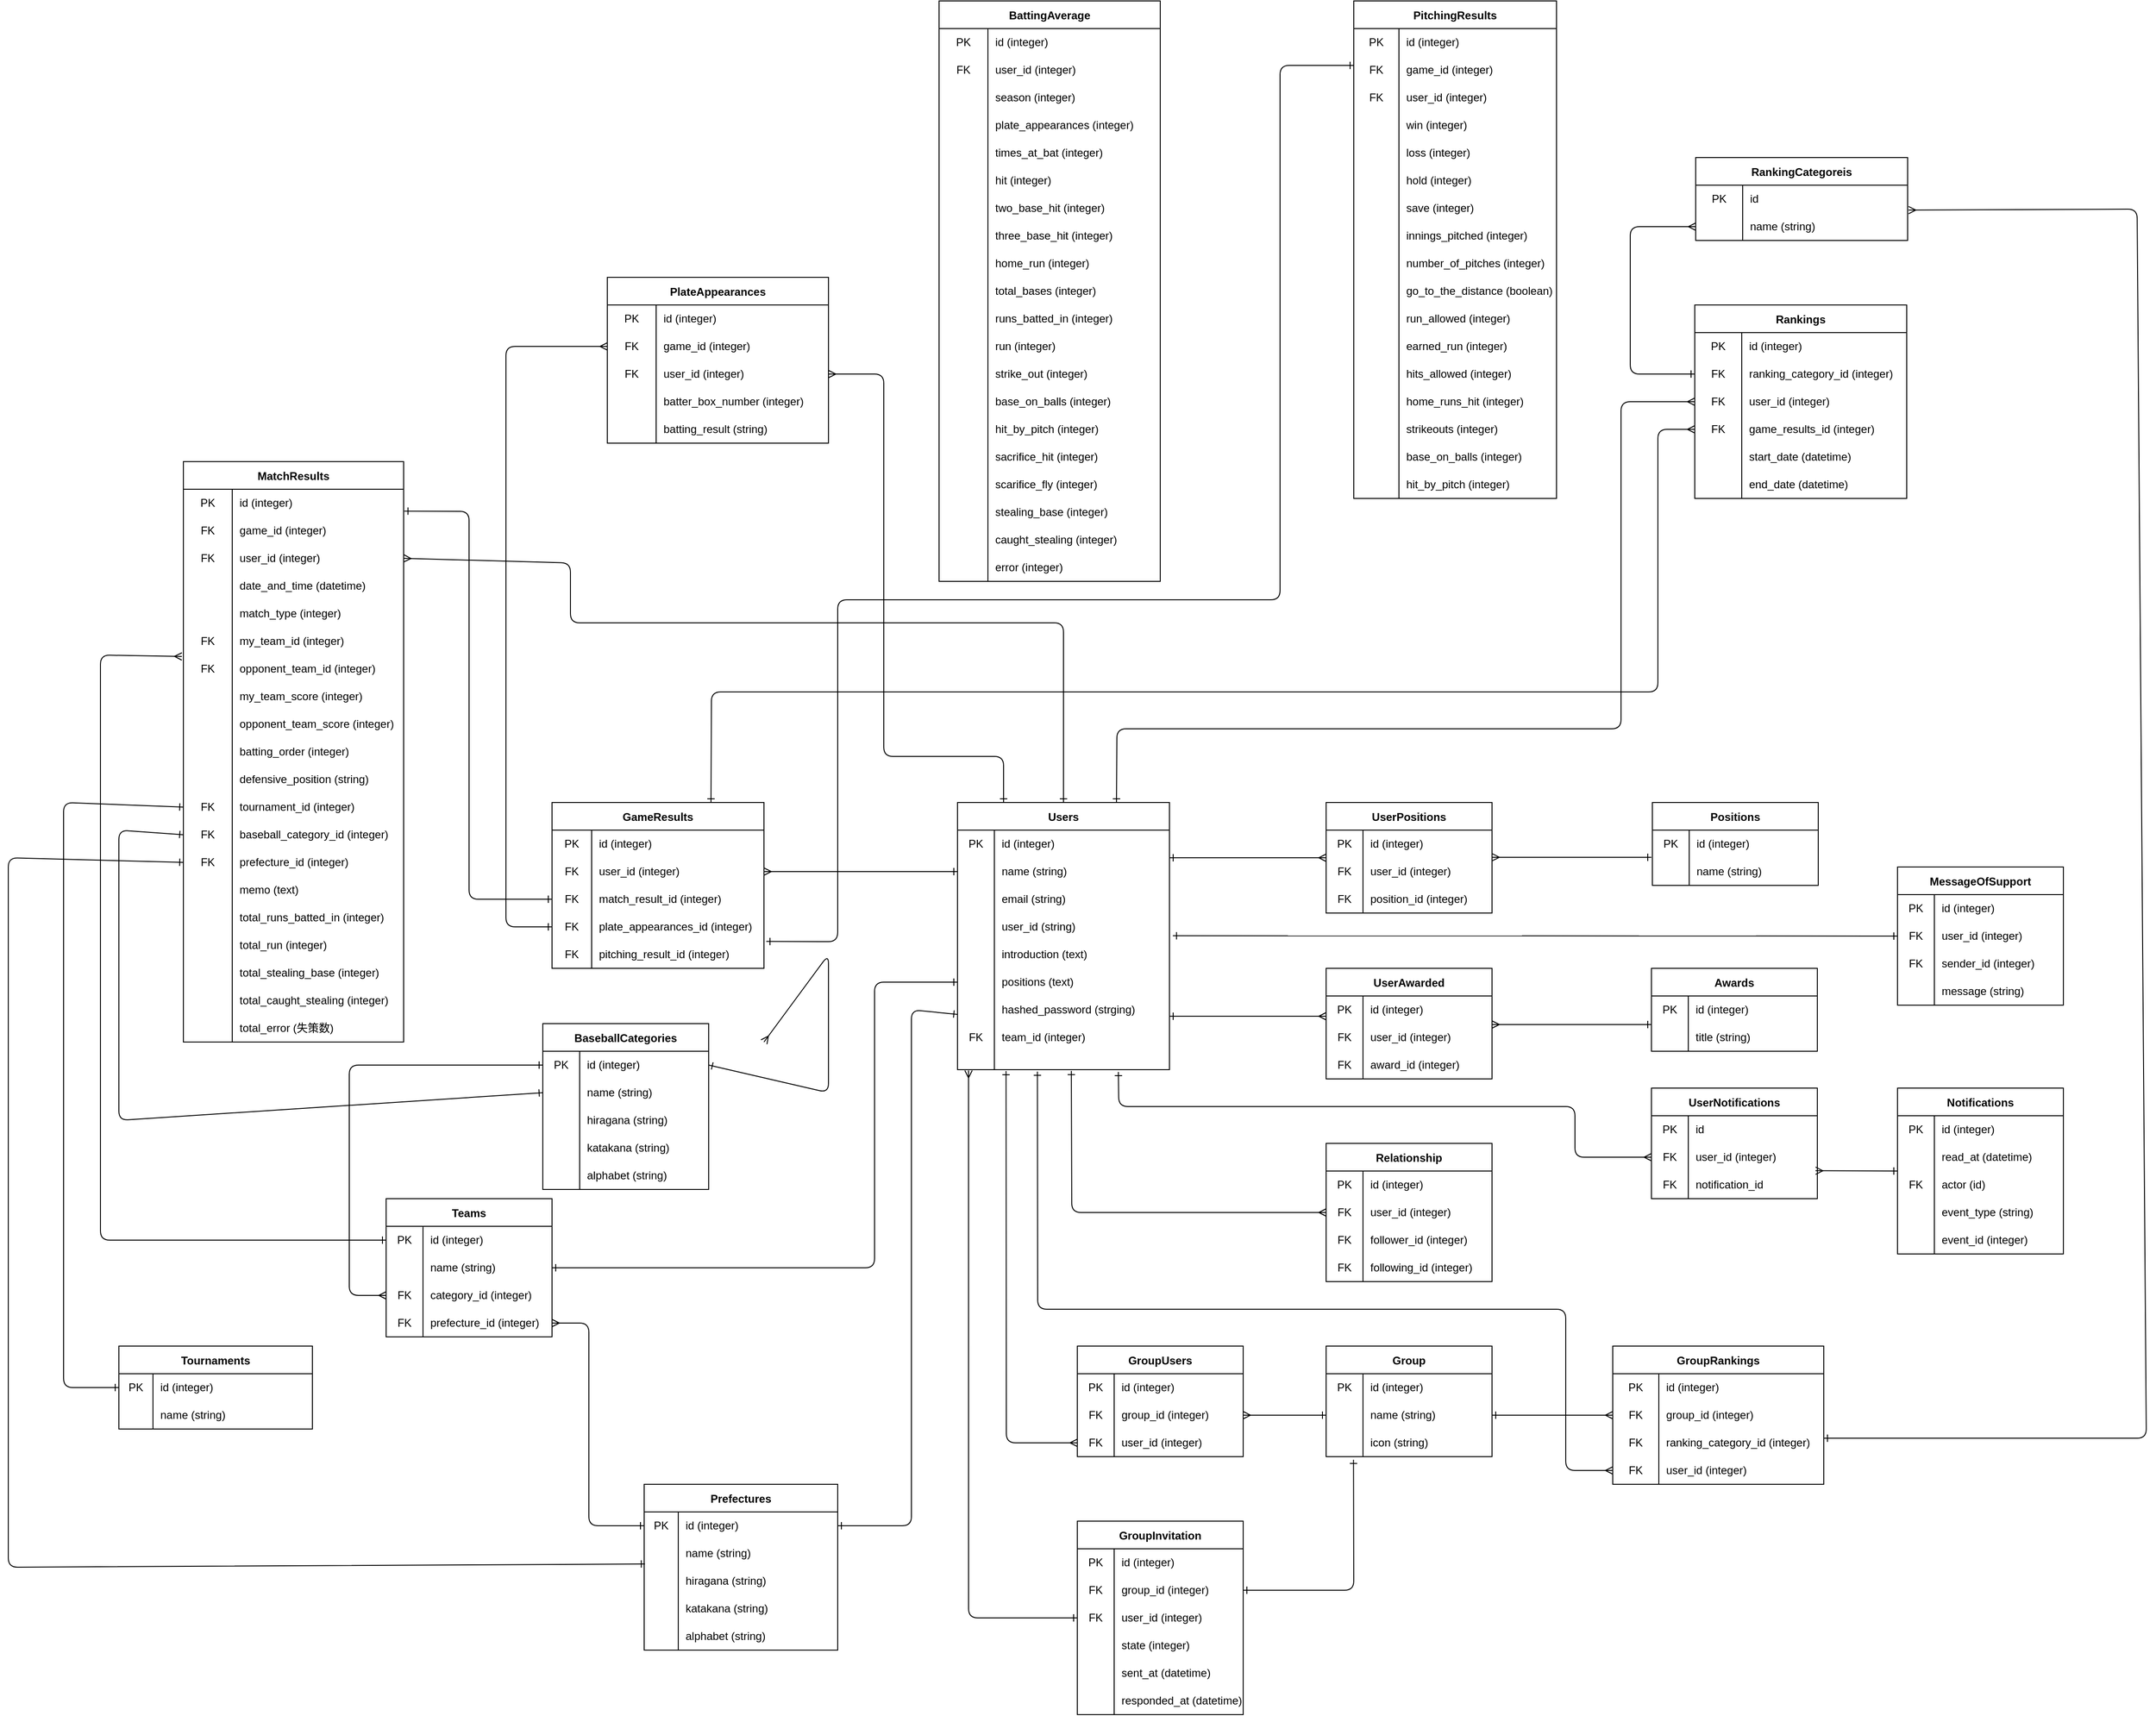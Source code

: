 <mxfile>
    <diagram id="NffymLUWedtwulzWCAKB" name="ページ1">
        <mxGraphModel dx="1714" dy="2042" grid="1" gridSize="10" guides="1" tooltips="1" connect="1" arrows="1" fold="1" page="0" pageScale="1" pageWidth="827" pageHeight="1169" math="0" shadow="0">
            <root>
                <mxCell id="0"/>
                <mxCell id="1" parent="0"/>
                <mxCell id="30" value="Users" style="shape=table;startSize=30;container=1;collapsible=0;childLayout=tableLayout;fixedRows=1;rowLines=0;fontStyle=1;" parent="1" vertex="1">
                    <mxGeometry x="570" y="-270" width="230" height="290" as="geometry"/>
                </mxCell>
                <mxCell id="31" value="" style="shape=tableRow;horizontal=0;startSize=0;swimlaneHead=0;swimlaneBody=0;top=0;left=0;bottom=0;right=0;collapsible=0;dropTarget=0;fillColor=none;points=[[0,0.5],[1,0.5]];portConstraint=eastwest;" parent="30" vertex="1">
                    <mxGeometry y="30" width="230" height="30" as="geometry"/>
                </mxCell>
                <mxCell id="32" value="PK" style="shape=partialRectangle;html=1;whiteSpace=wrap;connectable=0;fillColor=none;top=0;left=0;bottom=0;right=0;overflow=hidden;pointerEvents=1;" parent="31" vertex="1">
                    <mxGeometry width="40" height="30" as="geometry">
                        <mxRectangle width="40" height="30" as="alternateBounds"/>
                    </mxGeometry>
                </mxCell>
                <mxCell id="33" value="id (integer)" style="shape=partialRectangle;html=1;whiteSpace=wrap;connectable=0;fillColor=none;top=0;left=0;bottom=0;right=0;align=left;spacingLeft=6;overflow=hidden;" parent="31" vertex="1">
                    <mxGeometry x="40" width="190" height="30" as="geometry">
                        <mxRectangle width="190" height="30" as="alternateBounds"/>
                    </mxGeometry>
                </mxCell>
                <mxCell id="34" value="" style="shape=tableRow;horizontal=0;startSize=0;swimlaneHead=0;swimlaneBody=0;top=0;left=0;bottom=0;right=0;collapsible=0;dropTarget=0;fillColor=none;points=[[0,0.5],[1,0.5]];portConstraint=eastwest;" parent="30" vertex="1">
                    <mxGeometry y="60" width="230" height="30" as="geometry"/>
                </mxCell>
                <mxCell id="35" value="" style="shape=partialRectangle;html=1;whiteSpace=wrap;connectable=0;fillColor=none;top=0;left=0;bottom=0;right=0;overflow=hidden;" parent="34" vertex="1">
                    <mxGeometry width="40" height="30" as="geometry">
                        <mxRectangle width="40" height="30" as="alternateBounds"/>
                    </mxGeometry>
                </mxCell>
                <mxCell id="36" value="name (string)" style="shape=partialRectangle;html=1;whiteSpace=wrap;connectable=0;fillColor=none;top=0;left=0;bottom=0;right=0;align=left;spacingLeft=6;overflow=hidden;" parent="34" vertex="1">
                    <mxGeometry x="40" width="190" height="30" as="geometry">
                        <mxRectangle width="190" height="30" as="alternateBounds"/>
                    </mxGeometry>
                </mxCell>
                <mxCell id="46" style="shape=tableRow;horizontal=0;startSize=0;swimlaneHead=0;swimlaneBody=0;top=0;left=0;bottom=0;right=0;collapsible=0;dropTarget=0;fillColor=none;points=[[0,0.5],[1,0.5]];portConstraint=eastwest;" parent="30" vertex="1">
                    <mxGeometry y="90" width="230" height="30" as="geometry"/>
                </mxCell>
                <mxCell id="47" style="shape=partialRectangle;html=1;whiteSpace=wrap;connectable=0;fillColor=none;top=0;left=0;bottom=0;right=0;overflow=hidden;" parent="46" vertex="1">
                    <mxGeometry width="40" height="30" as="geometry">
                        <mxRectangle width="40" height="30" as="alternateBounds"/>
                    </mxGeometry>
                </mxCell>
                <mxCell id="48" value="email (string)" style="shape=partialRectangle;html=1;whiteSpace=wrap;connectable=0;fillColor=none;top=0;left=0;bottom=0;right=0;align=left;spacingLeft=6;overflow=hidden;" parent="46" vertex="1">
                    <mxGeometry x="40" width="190" height="30" as="geometry">
                        <mxRectangle width="190" height="30" as="alternateBounds"/>
                    </mxGeometry>
                </mxCell>
                <mxCell id="641" style="shape=tableRow;horizontal=0;startSize=0;swimlaneHead=0;swimlaneBody=0;top=0;left=0;bottom=0;right=0;collapsible=0;dropTarget=0;fillColor=none;points=[[0,0.5],[1,0.5]];portConstraint=eastwest;" vertex="1" parent="30">
                    <mxGeometry y="120" width="230" height="30" as="geometry"/>
                </mxCell>
                <mxCell id="642" style="shape=partialRectangle;html=1;whiteSpace=wrap;connectable=0;fillColor=none;top=0;left=0;bottom=0;right=0;overflow=hidden;" vertex="1" parent="641">
                    <mxGeometry width="40" height="30" as="geometry">
                        <mxRectangle width="40" height="30" as="alternateBounds"/>
                    </mxGeometry>
                </mxCell>
                <mxCell id="643" value="user_id (string)" style="shape=partialRectangle;html=1;whiteSpace=wrap;connectable=0;fillColor=none;top=0;left=0;bottom=0;right=0;align=left;spacingLeft=6;overflow=hidden;" vertex="1" parent="641">
                    <mxGeometry x="40" width="190" height="30" as="geometry">
                        <mxRectangle width="190" height="30" as="alternateBounds"/>
                    </mxGeometry>
                </mxCell>
                <mxCell id="647" style="shape=tableRow;horizontal=0;startSize=0;swimlaneHead=0;swimlaneBody=0;top=0;left=0;bottom=0;right=0;collapsible=0;dropTarget=0;fillColor=none;points=[[0,0.5],[1,0.5]];portConstraint=eastwest;" vertex="1" parent="30">
                    <mxGeometry y="150" width="230" height="30" as="geometry"/>
                </mxCell>
                <mxCell id="648" style="shape=partialRectangle;html=1;whiteSpace=wrap;connectable=0;fillColor=none;top=0;left=0;bottom=0;right=0;overflow=hidden;" vertex="1" parent="647">
                    <mxGeometry width="40" height="30" as="geometry">
                        <mxRectangle width="40" height="30" as="alternateBounds"/>
                    </mxGeometry>
                </mxCell>
                <mxCell id="649" value="introduction (text)" style="shape=partialRectangle;html=1;whiteSpace=wrap;connectable=0;fillColor=none;top=0;left=0;bottom=0;right=0;align=left;spacingLeft=6;overflow=hidden;" vertex="1" parent="647">
                    <mxGeometry x="40" width="190" height="30" as="geometry">
                        <mxRectangle width="190" height="30" as="alternateBounds"/>
                    </mxGeometry>
                </mxCell>
                <mxCell id="650" style="shape=tableRow;horizontal=0;startSize=0;swimlaneHead=0;swimlaneBody=0;top=0;left=0;bottom=0;right=0;collapsible=0;dropTarget=0;fillColor=none;points=[[0,0.5],[1,0.5]];portConstraint=eastwest;" vertex="1" parent="30">
                    <mxGeometry y="180" width="230" height="30" as="geometry"/>
                </mxCell>
                <mxCell id="651" style="shape=partialRectangle;html=1;whiteSpace=wrap;connectable=0;fillColor=none;top=0;left=0;bottom=0;right=0;overflow=hidden;" vertex="1" parent="650">
                    <mxGeometry width="40" height="30" as="geometry">
                        <mxRectangle width="40" height="30" as="alternateBounds"/>
                    </mxGeometry>
                </mxCell>
                <mxCell id="652" value="positions (text)" style="shape=partialRectangle;html=1;whiteSpace=wrap;connectable=0;fillColor=none;top=0;left=0;bottom=0;right=0;align=left;spacingLeft=6;overflow=hidden;" vertex="1" parent="650">
                    <mxGeometry x="40" width="190" height="30" as="geometry">
                        <mxRectangle width="190" height="30" as="alternateBounds"/>
                    </mxGeometry>
                </mxCell>
                <mxCell id="49" style="shape=tableRow;horizontal=0;startSize=0;swimlaneHead=0;swimlaneBody=0;top=0;left=0;bottom=0;right=0;collapsible=0;dropTarget=0;fillColor=none;points=[[0,0.5],[1,0.5]];portConstraint=eastwest;" parent="30" vertex="1">
                    <mxGeometry y="210" width="230" height="30" as="geometry"/>
                </mxCell>
                <mxCell id="50" style="shape=partialRectangle;html=1;whiteSpace=wrap;connectable=0;fillColor=none;top=0;left=0;bottom=0;right=0;overflow=hidden;" parent="49" vertex="1">
                    <mxGeometry width="40" height="30" as="geometry">
                        <mxRectangle width="40" height="30" as="alternateBounds"/>
                    </mxGeometry>
                </mxCell>
                <mxCell id="51" value="hashed_password (strging)" style="shape=partialRectangle;html=1;whiteSpace=wrap;connectable=0;fillColor=none;top=0;left=0;bottom=0;right=0;align=left;spacingLeft=6;overflow=hidden;" parent="49" vertex="1">
                    <mxGeometry x="40" width="190" height="30" as="geometry">
                        <mxRectangle width="190" height="30" as="alternateBounds"/>
                    </mxGeometry>
                </mxCell>
                <mxCell id="55" style="shape=tableRow;horizontal=0;startSize=0;swimlaneHead=0;swimlaneBody=0;top=0;left=0;bottom=0;right=0;collapsible=0;dropTarget=0;fillColor=none;points=[[0,0.5],[1,0.5]];portConstraint=eastwest;" parent="30" vertex="1">
                    <mxGeometry y="240" width="230" height="30" as="geometry"/>
                </mxCell>
                <mxCell id="56" value="FK" style="shape=partialRectangle;html=1;whiteSpace=wrap;connectable=0;fillColor=none;top=0;left=0;bottom=0;right=0;overflow=hidden;" parent="55" vertex="1">
                    <mxGeometry width="40" height="30" as="geometry">
                        <mxRectangle width="40" height="30" as="alternateBounds"/>
                    </mxGeometry>
                </mxCell>
                <mxCell id="57" value="team_id (integer)" style="shape=partialRectangle;html=1;whiteSpace=wrap;connectable=0;fillColor=none;top=0;left=0;bottom=0;right=0;align=left;spacingLeft=6;overflow=hidden;" parent="55" vertex="1">
                    <mxGeometry x="40" width="190" height="30" as="geometry">
                        <mxRectangle width="190" height="30" as="alternateBounds"/>
                    </mxGeometry>
                </mxCell>
                <mxCell id="62" style="shape=tableRow;horizontal=0;startSize=0;swimlaneHead=0;swimlaneBody=0;top=0;left=0;bottom=0;right=0;collapsible=0;dropTarget=0;fillColor=none;points=[[0,0.5],[1,0.5]];portConstraint=eastwest;" parent="30" vertex="1">
                    <mxGeometry y="270" width="230" height="20" as="geometry"/>
                </mxCell>
                <mxCell id="63" style="shape=partialRectangle;html=1;whiteSpace=wrap;connectable=0;fillColor=none;top=0;left=0;bottom=0;right=0;overflow=hidden;" parent="62" vertex="1">
                    <mxGeometry width="40" height="20" as="geometry">
                        <mxRectangle width="40" height="20" as="alternateBounds"/>
                    </mxGeometry>
                </mxCell>
                <mxCell id="64" value="" style="shape=partialRectangle;html=1;whiteSpace=wrap;connectable=0;fillColor=none;top=0;left=0;bottom=0;right=0;align=left;spacingLeft=6;overflow=hidden;" parent="62" vertex="1">
                    <mxGeometry x="40" width="190" height="20" as="geometry">
                        <mxRectangle width="190" height="20" as="alternateBounds"/>
                    </mxGeometry>
                </mxCell>
                <mxCell id="69" value="UserPositions" style="shape=table;startSize=30;container=1;collapsible=0;childLayout=tableLayout;fixedRows=1;rowLines=0;fontStyle=1;" parent="1" vertex="1">
                    <mxGeometry x="970" y="-270" width="180" height="120" as="geometry"/>
                </mxCell>
                <mxCell id="89" style="shape=tableRow;horizontal=0;startSize=0;swimlaneHead=0;swimlaneBody=0;top=0;left=0;bottom=0;right=0;collapsible=0;dropTarget=0;fillColor=none;points=[[0,0.5],[1,0.5]];portConstraint=eastwest;" parent="69" vertex="1">
                    <mxGeometry y="30" width="180" height="30" as="geometry"/>
                </mxCell>
                <mxCell id="90" value="PK" style="shape=partialRectangle;html=1;whiteSpace=wrap;connectable=0;fillColor=none;top=0;left=0;bottom=0;right=0;overflow=hidden;pointerEvents=1;" parent="89" vertex="1">
                    <mxGeometry width="40" height="30" as="geometry">
                        <mxRectangle width="40" height="30" as="alternateBounds"/>
                    </mxGeometry>
                </mxCell>
                <mxCell id="91" value="id (integer)" style="shape=partialRectangle;html=1;whiteSpace=wrap;connectable=0;fillColor=none;top=0;left=0;bottom=0;right=0;align=left;spacingLeft=6;overflow=hidden;" parent="89" vertex="1">
                    <mxGeometry x="40" width="140" height="30" as="geometry">
                        <mxRectangle width="140" height="30" as="alternateBounds"/>
                    </mxGeometry>
                </mxCell>
                <mxCell id="70" value="" style="shape=tableRow;horizontal=0;startSize=0;swimlaneHead=0;swimlaneBody=0;top=0;left=0;bottom=0;right=0;collapsible=0;dropTarget=0;fillColor=none;points=[[0,0.5],[1,0.5]];portConstraint=eastwest;" parent="69" vertex="1">
                    <mxGeometry y="60" width="180" height="30" as="geometry"/>
                </mxCell>
                <mxCell id="71" value="FK" style="shape=partialRectangle;html=1;whiteSpace=wrap;connectable=0;fillColor=none;top=0;left=0;bottom=0;right=0;overflow=hidden;pointerEvents=1;" parent="70" vertex="1">
                    <mxGeometry width="40" height="30" as="geometry">
                        <mxRectangle width="40" height="30" as="alternateBounds"/>
                    </mxGeometry>
                </mxCell>
                <mxCell id="72" value="user_id (integer)" style="shape=partialRectangle;html=1;whiteSpace=wrap;connectable=0;fillColor=none;top=0;left=0;bottom=0;right=0;align=left;spacingLeft=6;overflow=hidden;" parent="70" vertex="1">
                    <mxGeometry x="40" width="140" height="30" as="geometry">
                        <mxRectangle width="140" height="30" as="alternateBounds"/>
                    </mxGeometry>
                </mxCell>
                <mxCell id="73" value="" style="shape=tableRow;horizontal=0;startSize=0;swimlaneHead=0;swimlaneBody=0;top=0;left=0;bottom=0;right=0;collapsible=0;dropTarget=0;fillColor=none;points=[[0,0.5],[1,0.5]];portConstraint=eastwest;" parent="69" vertex="1">
                    <mxGeometry y="90" width="180" height="30" as="geometry"/>
                </mxCell>
                <mxCell id="74" value="FK" style="shape=partialRectangle;html=1;whiteSpace=wrap;connectable=0;fillColor=none;top=0;left=0;bottom=0;right=0;overflow=hidden;" parent="73" vertex="1">
                    <mxGeometry width="40" height="30" as="geometry">
                        <mxRectangle width="40" height="30" as="alternateBounds"/>
                    </mxGeometry>
                </mxCell>
                <mxCell id="75" value="position_id (integer)" style="shape=partialRectangle;html=1;whiteSpace=wrap;connectable=0;fillColor=none;top=0;left=0;bottom=0;right=0;align=left;spacingLeft=6;overflow=hidden;" parent="73" vertex="1">
                    <mxGeometry x="40" width="140" height="30" as="geometry">
                        <mxRectangle width="140" height="30" as="alternateBounds"/>
                    </mxGeometry>
                </mxCell>
                <mxCell id="79" value="Positions" style="shape=table;startSize=30;container=1;collapsible=0;childLayout=tableLayout;fixedRows=1;rowLines=0;fontStyle=1;" parent="1" vertex="1">
                    <mxGeometry x="1324" y="-270" width="180" height="90" as="geometry"/>
                </mxCell>
                <mxCell id="80" value="" style="shape=tableRow;horizontal=0;startSize=0;swimlaneHead=0;swimlaneBody=0;top=0;left=0;bottom=0;right=0;collapsible=0;dropTarget=0;fillColor=none;points=[[0,0.5],[1,0.5]];portConstraint=eastwest;" parent="79" vertex="1">
                    <mxGeometry y="30" width="180" height="30" as="geometry"/>
                </mxCell>
                <mxCell id="81" value="PK" style="shape=partialRectangle;html=1;whiteSpace=wrap;connectable=0;fillColor=none;top=0;left=0;bottom=0;right=0;overflow=hidden;pointerEvents=1;" parent="80" vertex="1">
                    <mxGeometry width="40" height="30" as="geometry">
                        <mxRectangle width="40" height="30" as="alternateBounds"/>
                    </mxGeometry>
                </mxCell>
                <mxCell id="82" value="id (integer)" style="shape=partialRectangle;html=1;whiteSpace=wrap;connectable=0;fillColor=none;top=0;left=0;bottom=0;right=0;align=left;spacingLeft=6;overflow=hidden;" parent="80" vertex="1">
                    <mxGeometry x="40" width="140" height="30" as="geometry">
                        <mxRectangle width="140" height="30" as="alternateBounds"/>
                    </mxGeometry>
                </mxCell>
                <mxCell id="83" value="" style="shape=tableRow;horizontal=0;startSize=0;swimlaneHead=0;swimlaneBody=0;top=0;left=0;bottom=0;right=0;collapsible=0;dropTarget=0;fillColor=none;points=[[0,0.5],[1,0.5]];portConstraint=eastwest;" parent="79" vertex="1">
                    <mxGeometry y="60" width="180" height="30" as="geometry"/>
                </mxCell>
                <mxCell id="84" value="" style="shape=partialRectangle;html=1;whiteSpace=wrap;connectable=0;fillColor=none;top=0;left=0;bottom=0;right=0;overflow=hidden;" parent="83" vertex="1">
                    <mxGeometry width="40" height="30" as="geometry">
                        <mxRectangle width="40" height="30" as="alternateBounds"/>
                    </mxGeometry>
                </mxCell>
                <mxCell id="85" value="name (string)" style="shape=partialRectangle;html=1;whiteSpace=wrap;connectable=0;fillColor=none;top=0;left=0;bottom=0;right=0;align=left;spacingLeft=6;overflow=hidden;" parent="83" vertex="1">
                    <mxGeometry x="40" width="140" height="30" as="geometry">
                        <mxRectangle width="140" height="30" as="alternateBounds"/>
                    </mxGeometry>
                </mxCell>
                <mxCell id="93" style="edgeStyle=none;html=1;exitX=1;exitY=0.5;exitDx=0;exitDy=0;entryX=0;entryY=0.5;entryDx=0;entryDy=0;endArrow=ERmany;endFill=0;startArrow=ERone;startFill=0;" parent="1" edge="1">
                    <mxGeometry relative="1" as="geometry">
                        <mxPoint x="800" y="-210" as="sourcePoint"/>
                        <mxPoint x="970" y="-210" as="targetPoint"/>
                    </mxGeometry>
                </mxCell>
                <mxCell id="94" style="edgeStyle=none;html=1;entryX=0;entryY=0.5;entryDx=0;entryDy=0;endArrow=ERone;endFill=0;startArrow=ERmany;startFill=0;" parent="1" edge="1">
                    <mxGeometry relative="1" as="geometry">
                        <mxPoint x="1150" y="-210.56" as="sourcePoint"/>
                        <mxPoint x="1323" y="-210.56" as="targetPoint"/>
                    </mxGeometry>
                </mxCell>
                <mxCell id="95" value="UserAwarded" style="shape=table;startSize=30;container=1;collapsible=0;childLayout=tableLayout;fixedRows=1;rowLines=0;fontStyle=1;" parent="1" vertex="1">
                    <mxGeometry x="970" y="-90" width="180" height="120" as="geometry"/>
                </mxCell>
                <mxCell id="96" value="" style="shape=tableRow;horizontal=0;startSize=0;swimlaneHead=0;swimlaneBody=0;top=0;left=0;bottom=0;right=0;collapsible=0;dropTarget=0;fillColor=none;points=[[0,0.5],[1,0.5]];portConstraint=eastwest;" parent="95" vertex="1">
                    <mxGeometry y="30" width="180" height="30" as="geometry"/>
                </mxCell>
                <mxCell id="97" value="PK" style="shape=partialRectangle;html=1;whiteSpace=wrap;connectable=0;fillColor=none;top=0;left=0;bottom=0;right=0;overflow=hidden;pointerEvents=1;" parent="96" vertex="1">
                    <mxGeometry width="40" height="30" as="geometry">
                        <mxRectangle width="40" height="30" as="alternateBounds"/>
                    </mxGeometry>
                </mxCell>
                <mxCell id="98" value="id (integer)" style="shape=partialRectangle;html=1;whiteSpace=wrap;connectable=0;fillColor=none;top=0;left=0;bottom=0;right=0;align=left;spacingLeft=6;overflow=hidden;" parent="96" vertex="1">
                    <mxGeometry x="40" width="140" height="30" as="geometry">
                        <mxRectangle width="140" height="30" as="alternateBounds"/>
                    </mxGeometry>
                </mxCell>
                <mxCell id="99" value="" style="shape=tableRow;horizontal=0;startSize=0;swimlaneHead=0;swimlaneBody=0;top=0;left=0;bottom=0;right=0;collapsible=0;dropTarget=0;fillColor=none;points=[[0,0.5],[1,0.5]];portConstraint=eastwest;" parent="95" vertex="1">
                    <mxGeometry y="60" width="180" height="30" as="geometry"/>
                </mxCell>
                <mxCell id="100" value="FK" style="shape=partialRectangle;html=1;whiteSpace=wrap;connectable=0;fillColor=none;top=0;left=0;bottom=0;right=0;overflow=hidden;" parent="99" vertex="1">
                    <mxGeometry width="40" height="30" as="geometry">
                        <mxRectangle width="40" height="30" as="alternateBounds"/>
                    </mxGeometry>
                </mxCell>
                <mxCell id="101" value="user_id (integer)" style="shape=partialRectangle;html=1;whiteSpace=wrap;connectable=0;fillColor=none;top=0;left=0;bottom=0;right=0;align=left;spacingLeft=6;overflow=hidden;" parent="99" vertex="1">
                    <mxGeometry x="40" width="140" height="30" as="geometry">
                        <mxRectangle width="140" height="30" as="alternateBounds"/>
                    </mxGeometry>
                </mxCell>
                <mxCell id="102" value="" style="shape=tableRow;horizontal=0;startSize=0;swimlaneHead=0;swimlaneBody=0;top=0;left=0;bottom=0;right=0;collapsible=0;dropTarget=0;fillColor=none;points=[[0,0.5],[1,0.5]];portConstraint=eastwest;" parent="95" vertex="1">
                    <mxGeometry y="90" width="180" height="30" as="geometry"/>
                </mxCell>
                <mxCell id="103" value="FK" style="shape=partialRectangle;html=1;whiteSpace=wrap;connectable=0;fillColor=none;top=0;left=0;bottom=0;right=0;overflow=hidden;" parent="102" vertex="1">
                    <mxGeometry width="40" height="30" as="geometry">
                        <mxRectangle width="40" height="30" as="alternateBounds"/>
                    </mxGeometry>
                </mxCell>
                <mxCell id="104" value="award_id (integer)" style="shape=partialRectangle;html=1;whiteSpace=wrap;connectable=0;fillColor=none;top=0;left=0;bottom=0;right=0;align=left;spacingLeft=6;overflow=hidden;" parent="102" vertex="1">
                    <mxGeometry x="40" width="140" height="30" as="geometry">
                        <mxRectangle width="140" height="30" as="alternateBounds"/>
                    </mxGeometry>
                </mxCell>
                <mxCell id="105" value="Awards" style="shape=table;startSize=30;container=1;collapsible=0;childLayout=tableLayout;fixedRows=1;rowLines=0;fontStyle=1;" parent="1" vertex="1">
                    <mxGeometry x="1323" y="-90" width="180" height="90" as="geometry"/>
                </mxCell>
                <mxCell id="106" value="" style="shape=tableRow;horizontal=0;startSize=0;swimlaneHead=0;swimlaneBody=0;top=0;left=0;bottom=0;right=0;collapsible=0;dropTarget=0;fillColor=none;points=[[0,0.5],[1,0.5]];portConstraint=eastwest;" parent="105" vertex="1">
                    <mxGeometry y="30" width="180" height="30" as="geometry"/>
                </mxCell>
                <mxCell id="107" value="PK" style="shape=partialRectangle;html=1;whiteSpace=wrap;connectable=0;fillColor=none;top=0;left=0;bottom=0;right=0;overflow=hidden;pointerEvents=1;" parent="106" vertex="1">
                    <mxGeometry width="40" height="30" as="geometry">
                        <mxRectangle width="40" height="30" as="alternateBounds"/>
                    </mxGeometry>
                </mxCell>
                <mxCell id="108" value="id (integer)" style="shape=partialRectangle;html=1;whiteSpace=wrap;connectable=0;fillColor=none;top=0;left=0;bottom=0;right=0;align=left;spacingLeft=6;overflow=hidden;" parent="106" vertex="1">
                    <mxGeometry x="40" width="140" height="30" as="geometry">
                        <mxRectangle width="140" height="30" as="alternateBounds"/>
                    </mxGeometry>
                </mxCell>
                <mxCell id="109" value="" style="shape=tableRow;horizontal=0;startSize=0;swimlaneHead=0;swimlaneBody=0;top=0;left=0;bottom=0;right=0;collapsible=0;dropTarget=0;fillColor=none;points=[[0,0.5],[1,0.5]];portConstraint=eastwest;" parent="105" vertex="1">
                    <mxGeometry y="60" width="180" height="30" as="geometry"/>
                </mxCell>
                <mxCell id="110" value="" style="shape=partialRectangle;html=1;whiteSpace=wrap;connectable=0;fillColor=none;top=0;left=0;bottom=0;right=0;overflow=hidden;" parent="109" vertex="1">
                    <mxGeometry width="40" height="30" as="geometry">
                        <mxRectangle width="40" height="30" as="alternateBounds"/>
                    </mxGeometry>
                </mxCell>
                <mxCell id="111" value="title (string)" style="shape=partialRectangle;html=1;whiteSpace=wrap;connectable=0;fillColor=none;top=0;left=0;bottom=0;right=0;align=left;spacingLeft=6;overflow=hidden;" parent="109" vertex="1">
                    <mxGeometry x="40" width="140" height="30" as="geometry">
                        <mxRectangle width="140" height="30" as="alternateBounds"/>
                    </mxGeometry>
                </mxCell>
                <mxCell id="115" style="edgeStyle=none;html=1;exitX=1;exitY=0.5;exitDx=0;exitDy=0;entryX=0;entryY=0.5;entryDx=0;entryDy=0;endArrow=ERmany;endFill=0;startArrow=ERone;startFill=0;" parent="1" edge="1">
                    <mxGeometry relative="1" as="geometry">
                        <mxPoint x="800" y="-38" as="sourcePoint"/>
                        <mxPoint x="970" y="-38" as="targetPoint"/>
                    </mxGeometry>
                </mxCell>
                <mxCell id="116" style="edgeStyle=none;html=1;entryX=0;entryY=0.5;entryDx=0;entryDy=0;endArrow=ERone;endFill=0;startArrow=ERmany;startFill=0;" parent="1" edge="1">
                    <mxGeometry relative="1" as="geometry">
                        <mxPoint x="1150" y="-29.0" as="sourcePoint"/>
                        <mxPoint x="1323" y="-29.0" as="targetPoint"/>
                    </mxGeometry>
                </mxCell>
                <mxCell id="117" value="Relationship" style="shape=table;startSize=30;container=1;collapsible=0;childLayout=tableLayout;fixedRows=1;rowLines=0;fontStyle=1;" parent="1" vertex="1">
                    <mxGeometry x="970" y="100" width="180" height="150" as="geometry"/>
                </mxCell>
                <mxCell id="118" value="" style="shape=tableRow;horizontal=0;startSize=0;swimlaneHead=0;swimlaneBody=0;top=0;left=0;bottom=0;right=0;collapsible=0;dropTarget=0;fillColor=none;points=[[0,0.5],[1,0.5]];portConstraint=eastwest;" parent="117" vertex="1">
                    <mxGeometry y="30" width="180" height="30" as="geometry"/>
                </mxCell>
                <mxCell id="119" value="PK" style="shape=partialRectangle;html=1;whiteSpace=wrap;connectable=0;fillColor=none;top=0;left=0;bottom=0;right=0;overflow=hidden;pointerEvents=1;" parent="118" vertex="1">
                    <mxGeometry width="40" height="30" as="geometry">
                        <mxRectangle width="40" height="30" as="alternateBounds"/>
                    </mxGeometry>
                </mxCell>
                <mxCell id="120" value="id (integer)" style="shape=partialRectangle;html=1;whiteSpace=wrap;connectable=0;fillColor=none;top=0;left=0;bottom=0;right=0;align=left;spacingLeft=6;overflow=hidden;" parent="118" vertex="1">
                    <mxGeometry x="40" width="140" height="30" as="geometry">
                        <mxRectangle width="140" height="30" as="alternateBounds"/>
                    </mxGeometry>
                </mxCell>
                <mxCell id="121" value="" style="shape=tableRow;horizontal=0;startSize=0;swimlaneHead=0;swimlaneBody=0;top=0;left=0;bottom=0;right=0;collapsible=0;dropTarget=0;fillColor=none;points=[[0,0.5],[1,0.5]];portConstraint=eastwest;" parent="117" vertex="1">
                    <mxGeometry y="60" width="180" height="30" as="geometry"/>
                </mxCell>
                <mxCell id="122" value="FK" style="shape=partialRectangle;html=1;whiteSpace=wrap;connectable=0;fillColor=none;top=0;left=0;bottom=0;right=0;overflow=hidden;" parent="121" vertex="1">
                    <mxGeometry width="40" height="30" as="geometry">
                        <mxRectangle width="40" height="30" as="alternateBounds"/>
                    </mxGeometry>
                </mxCell>
                <mxCell id="123" value="user_id (integer)" style="shape=partialRectangle;html=1;whiteSpace=wrap;connectable=0;fillColor=none;top=0;left=0;bottom=0;right=0;align=left;spacingLeft=6;overflow=hidden;" parent="121" vertex="1">
                    <mxGeometry x="40" width="140" height="30" as="geometry">
                        <mxRectangle width="140" height="30" as="alternateBounds"/>
                    </mxGeometry>
                </mxCell>
                <mxCell id="124" value="" style="shape=tableRow;horizontal=0;startSize=0;swimlaneHead=0;swimlaneBody=0;top=0;left=0;bottom=0;right=0;collapsible=0;dropTarget=0;fillColor=none;points=[[0,0.5],[1,0.5]];portConstraint=eastwest;" parent="117" vertex="1">
                    <mxGeometry y="90" width="180" height="30" as="geometry"/>
                </mxCell>
                <mxCell id="125" value="FK" style="shape=partialRectangle;html=1;whiteSpace=wrap;connectable=0;fillColor=none;top=0;left=0;bottom=0;right=0;overflow=hidden;" parent="124" vertex="1">
                    <mxGeometry width="40" height="30" as="geometry">
                        <mxRectangle width="40" height="30" as="alternateBounds"/>
                    </mxGeometry>
                </mxCell>
                <mxCell id="126" value="follower_id (integer)" style="shape=partialRectangle;html=1;whiteSpace=wrap;connectable=0;fillColor=none;top=0;left=0;bottom=0;right=0;align=left;spacingLeft=6;overflow=hidden;" parent="124" vertex="1">
                    <mxGeometry x="40" width="140" height="30" as="geometry">
                        <mxRectangle width="140" height="30" as="alternateBounds"/>
                    </mxGeometry>
                </mxCell>
                <mxCell id="127" style="shape=tableRow;horizontal=0;startSize=0;swimlaneHead=0;swimlaneBody=0;top=0;left=0;bottom=0;right=0;collapsible=0;dropTarget=0;fillColor=none;points=[[0,0.5],[1,0.5]];portConstraint=eastwest;" parent="117" vertex="1">
                    <mxGeometry y="120" width="180" height="30" as="geometry"/>
                </mxCell>
                <mxCell id="128" value="FK" style="shape=partialRectangle;html=1;whiteSpace=wrap;connectable=0;fillColor=none;top=0;left=0;bottom=0;right=0;overflow=hidden;" parent="127" vertex="1">
                    <mxGeometry width="40" height="30" as="geometry">
                        <mxRectangle width="40" height="30" as="alternateBounds"/>
                    </mxGeometry>
                </mxCell>
                <mxCell id="129" value="following_id (integer)" style="shape=partialRectangle;html=1;whiteSpace=wrap;connectable=0;fillColor=none;top=0;left=0;bottom=0;right=0;align=left;spacingLeft=6;overflow=hidden;" parent="127" vertex="1">
                    <mxGeometry x="40" width="140" height="30" as="geometry">
                        <mxRectangle width="140" height="30" as="alternateBounds"/>
                    </mxGeometry>
                </mxCell>
                <mxCell id="131" value="" style="edgeStyle=none;orthogonalLoop=1;jettySize=auto;html=1;startArrow=ERone;startFill=0;endArrow=ERmany;endFill=0;entryX=0;entryY=0.5;entryDx=0;entryDy=0;exitX=0.537;exitY=1.07;exitDx=0;exitDy=0;exitPerimeter=0;" parent="1" source="62" target="121" edge="1">
                    <mxGeometry width="80" relative="1" as="geometry">
                        <mxPoint x="860" y="140" as="sourcePoint"/>
                        <mxPoint x="960" y="170" as="targetPoint"/>
                        <Array as="points">
                            <mxPoint x="694" y="175"/>
                        </Array>
                    </mxGeometry>
                </mxCell>
                <mxCell id="132" value="GameResults" style="shape=table;startSize=30;container=1;collapsible=0;childLayout=tableLayout;fixedRows=1;rowLines=0;fontStyle=1;" parent="1" vertex="1">
                    <mxGeometry x="130" y="-270" width="230" height="180" as="geometry"/>
                </mxCell>
                <mxCell id="133" value="" style="shape=tableRow;horizontal=0;startSize=0;swimlaneHead=0;swimlaneBody=0;top=0;left=0;bottom=0;right=0;collapsible=0;dropTarget=0;fillColor=none;points=[[0,0.5],[1,0.5]];portConstraint=eastwest;" parent="132" vertex="1">
                    <mxGeometry y="30" width="230" height="30" as="geometry"/>
                </mxCell>
                <mxCell id="134" value="PK" style="shape=partialRectangle;html=1;whiteSpace=wrap;connectable=0;fillColor=none;top=0;left=0;bottom=0;right=0;overflow=hidden;pointerEvents=1;" parent="133" vertex="1">
                    <mxGeometry width="43" height="30" as="geometry">
                        <mxRectangle width="43" height="30" as="alternateBounds"/>
                    </mxGeometry>
                </mxCell>
                <mxCell id="135" value="id (integer)" style="shape=partialRectangle;html=1;whiteSpace=wrap;connectable=0;fillColor=none;top=0;left=0;bottom=0;right=0;align=left;spacingLeft=6;overflow=hidden;" parent="133" vertex="1">
                    <mxGeometry x="43" width="187" height="30" as="geometry">
                        <mxRectangle width="187" height="30" as="alternateBounds"/>
                    </mxGeometry>
                </mxCell>
                <mxCell id="136" value="" style="shape=tableRow;horizontal=0;startSize=0;swimlaneHead=0;swimlaneBody=0;top=0;left=0;bottom=0;right=0;collapsible=0;dropTarget=0;fillColor=none;points=[[0,0.5],[1,0.5]];portConstraint=eastwest;" parent="132" vertex="1">
                    <mxGeometry y="60" width="230" height="30" as="geometry"/>
                </mxCell>
                <mxCell id="137" value="FK" style="shape=partialRectangle;html=1;whiteSpace=wrap;connectable=0;fillColor=none;top=0;left=0;bottom=0;right=0;overflow=hidden;" parent="136" vertex="1">
                    <mxGeometry width="43" height="30" as="geometry">
                        <mxRectangle width="43" height="30" as="alternateBounds"/>
                    </mxGeometry>
                </mxCell>
                <mxCell id="138" value="user_id (integer)" style="shape=partialRectangle;html=1;whiteSpace=wrap;connectable=0;fillColor=none;top=0;left=0;bottom=0;right=0;align=left;spacingLeft=6;overflow=hidden;" parent="136" vertex="1">
                    <mxGeometry x="43" width="187" height="30" as="geometry">
                        <mxRectangle width="187" height="30" as="alternateBounds"/>
                    </mxGeometry>
                </mxCell>
                <mxCell id="139" value="" style="shape=tableRow;horizontal=0;startSize=0;swimlaneHead=0;swimlaneBody=0;top=0;left=0;bottom=0;right=0;collapsible=0;dropTarget=0;fillColor=none;points=[[0,0.5],[1,0.5]];portConstraint=eastwest;" parent="132" vertex="1">
                    <mxGeometry y="90" width="230" height="30" as="geometry"/>
                </mxCell>
                <mxCell id="140" value="FK" style="shape=partialRectangle;html=1;whiteSpace=wrap;connectable=0;fillColor=none;top=0;left=0;bottom=0;right=0;overflow=hidden;" parent="139" vertex="1">
                    <mxGeometry width="43" height="30" as="geometry">
                        <mxRectangle width="43" height="30" as="alternateBounds"/>
                    </mxGeometry>
                </mxCell>
                <mxCell id="141" value="match_result_id (integer)" style="shape=partialRectangle;html=1;whiteSpace=wrap;connectable=0;fillColor=none;top=0;left=0;bottom=0;right=0;align=left;spacingLeft=6;overflow=hidden;" parent="139" vertex="1">
                    <mxGeometry x="43" width="187" height="30" as="geometry">
                        <mxRectangle width="187" height="30" as="alternateBounds"/>
                    </mxGeometry>
                </mxCell>
                <mxCell id="142" style="shape=tableRow;horizontal=0;startSize=0;swimlaneHead=0;swimlaneBody=0;top=0;left=0;bottom=0;right=0;collapsible=0;dropTarget=0;fillColor=none;points=[[0,0.5],[1,0.5]];portConstraint=eastwest;" parent="132" vertex="1">
                    <mxGeometry y="120" width="230" height="30" as="geometry"/>
                </mxCell>
                <mxCell id="143" value="FK" style="shape=partialRectangle;html=1;whiteSpace=wrap;connectable=0;fillColor=none;top=0;left=0;bottom=0;right=0;overflow=hidden;" parent="142" vertex="1">
                    <mxGeometry width="43" height="30" as="geometry">
                        <mxRectangle width="43" height="30" as="alternateBounds"/>
                    </mxGeometry>
                </mxCell>
                <mxCell id="144" value="plate_appearances_id (integer)" style="shape=partialRectangle;html=1;whiteSpace=wrap;connectable=0;fillColor=none;top=0;left=0;bottom=0;right=0;align=left;spacingLeft=6;overflow=hidden;" parent="142" vertex="1">
                    <mxGeometry x="43" width="187" height="30" as="geometry">
                        <mxRectangle width="187" height="30" as="alternateBounds"/>
                    </mxGeometry>
                </mxCell>
                <mxCell id="145" style="shape=tableRow;horizontal=0;startSize=0;swimlaneHead=0;swimlaneBody=0;top=0;left=0;bottom=0;right=0;collapsible=0;dropTarget=0;fillColor=none;points=[[0,0.5],[1,0.5]];portConstraint=eastwest;" parent="132" vertex="1">
                    <mxGeometry y="150" width="230" height="30" as="geometry"/>
                </mxCell>
                <mxCell id="146" value="FK" style="shape=partialRectangle;html=1;whiteSpace=wrap;connectable=0;fillColor=none;top=0;left=0;bottom=0;right=0;overflow=hidden;" parent="145" vertex="1">
                    <mxGeometry width="43" height="30" as="geometry">
                        <mxRectangle width="43" height="30" as="alternateBounds"/>
                    </mxGeometry>
                </mxCell>
                <mxCell id="147" value="pitching_result_id (integer)" style="shape=partialRectangle;html=1;whiteSpace=wrap;connectable=0;fillColor=none;top=0;left=0;bottom=0;right=0;align=left;spacingLeft=6;overflow=hidden;" parent="145" vertex="1">
                    <mxGeometry x="43" width="187" height="30" as="geometry">
                        <mxRectangle width="187" height="30" as="alternateBounds"/>
                    </mxGeometry>
                </mxCell>
                <mxCell id="148" style="edgeStyle=none;html=1;exitX=0;exitY=0.5;exitDx=0;exitDy=0;entryX=1;entryY=0.5;entryDx=0;entryDy=0;endArrow=ERmany;endFill=0;startArrow=ERone;startFill=0;" parent="1" source="34" target="136" edge="1">
                    <mxGeometry relative="1" as="geometry">
                        <mxPoint x="358" y="-210" as="sourcePoint"/>
                        <mxPoint x="528" y="-210" as="targetPoint"/>
                    </mxGeometry>
                </mxCell>
                <mxCell id="149" value="BaseballCategories" style="shape=table;startSize=30;container=1;collapsible=0;childLayout=tableLayout;fixedRows=1;rowLines=0;fontStyle=1;" parent="1" vertex="1">
                    <mxGeometry x="120" y="-30" width="180" height="180" as="geometry"/>
                </mxCell>
                <mxCell id="150" value="" style="shape=tableRow;horizontal=0;startSize=0;swimlaneHead=0;swimlaneBody=0;top=0;left=0;bottom=0;right=0;collapsible=0;dropTarget=0;fillColor=none;points=[[0,0.5],[1,0.5]];portConstraint=eastwest;" parent="149" vertex="1">
                    <mxGeometry y="30" width="180" height="30" as="geometry"/>
                </mxCell>
                <mxCell id="151" value="PK" style="shape=partialRectangle;html=1;whiteSpace=wrap;connectable=0;fillColor=none;top=0;left=0;bottom=0;right=0;overflow=hidden;pointerEvents=1;" parent="150" vertex="1">
                    <mxGeometry width="40" height="30" as="geometry">
                        <mxRectangle width="40" height="30" as="alternateBounds"/>
                    </mxGeometry>
                </mxCell>
                <mxCell id="152" value="id (integer)" style="shape=partialRectangle;html=1;whiteSpace=wrap;connectable=0;fillColor=none;top=0;left=0;bottom=0;right=0;align=left;spacingLeft=6;overflow=hidden;" parent="150" vertex="1">
                    <mxGeometry x="40" width="140" height="30" as="geometry">
                        <mxRectangle width="140" height="30" as="alternateBounds"/>
                    </mxGeometry>
                </mxCell>
                <mxCell id="153" value="" style="shape=tableRow;horizontal=0;startSize=0;swimlaneHead=0;swimlaneBody=0;top=0;left=0;bottom=0;right=0;collapsible=0;dropTarget=0;fillColor=none;points=[[0,0.5],[1,0.5]];portConstraint=eastwest;" parent="149" vertex="1">
                    <mxGeometry y="60" width="180" height="30" as="geometry"/>
                </mxCell>
                <mxCell id="154" value="" style="shape=partialRectangle;html=1;whiteSpace=wrap;connectable=0;fillColor=none;top=0;left=0;bottom=0;right=0;overflow=hidden;" parent="153" vertex="1">
                    <mxGeometry width="40" height="30" as="geometry">
                        <mxRectangle width="40" height="30" as="alternateBounds"/>
                    </mxGeometry>
                </mxCell>
                <mxCell id="155" value="name (string)" style="shape=partialRectangle;html=1;whiteSpace=wrap;connectable=0;fillColor=none;top=0;left=0;bottom=0;right=0;align=left;spacingLeft=6;overflow=hidden;" parent="153" vertex="1">
                    <mxGeometry x="40" width="140" height="30" as="geometry">
                        <mxRectangle width="140" height="30" as="alternateBounds"/>
                    </mxGeometry>
                </mxCell>
                <mxCell id="678" style="shape=tableRow;horizontal=0;startSize=0;swimlaneHead=0;swimlaneBody=0;top=0;left=0;bottom=0;right=0;collapsible=0;dropTarget=0;fillColor=none;points=[[0,0.5],[1,0.5]];portConstraint=eastwest;" vertex="1" parent="149">
                    <mxGeometry y="90" width="180" height="30" as="geometry"/>
                </mxCell>
                <mxCell id="679" style="shape=partialRectangle;html=1;whiteSpace=wrap;connectable=0;fillColor=none;top=0;left=0;bottom=0;right=0;overflow=hidden;" vertex="1" parent="678">
                    <mxGeometry width="40" height="30" as="geometry">
                        <mxRectangle width="40" height="30" as="alternateBounds"/>
                    </mxGeometry>
                </mxCell>
                <mxCell id="680" value="hiragana (string)" style="shape=partialRectangle;html=1;whiteSpace=wrap;connectable=0;fillColor=none;top=0;left=0;bottom=0;right=0;align=left;spacingLeft=6;overflow=hidden;" vertex="1" parent="678">
                    <mxGeometry x="40" width="140" height="30" as="geometry">
                        <mxRectangle width="140" height="30" as="alternateBounds"/>
                    </mxGeometry>
                </mxCell>
                <mxCell id="675" style="shape=tableRow;horizontal=0;startSize=0;swimlaneHead=0;swimlaneBody=0;top=0;left=0;bottom=0;right=0;collapsible=0;dropTarget=0;fillColor=none;points=[[0,0.5],[1,0.5]];portConstraint=eastwest;" vertex="1" parent="149">
                    <mxGeometry y="120" width="180" height="30" as="geometry"/>
                </mxCell>
                <mxCell id="676" style="shape=partialRectangle;html=1;whiteSpace=wrap;connectable=0;fillColor=none;top=0;left=0;bottom=0;right=0;overflow=hidden;" vertex="1" parent="675">
                    <mxGeometry width="40" height="30" as="geometry">
                        <mxRectangle width="40" height="30" as="alternateBounds"/>
                    </mxGeometry>
                </mxCell>
                <mxCell id="677" value="katakana (string)" style="shape=partialRectangle;html=1;whiteSpace=wrap;connectable=0;fillColor=none;top=0;left=0;bottom=0;right=0;align=left;spacingLeft=6;overflow=hidden;" vertex="1" parent="675">
                    <mxGeometry x="40" width="140" height="30" as="geometry">
                        <mxRectangle width="140" height="30" as="alternateBounds"/>
                    </mxGeometry>
                </mxCell>
                <mxCell id="672" style="shape=tableRow;horizontal=0;startSize=0;swimlaneHead=0;swimlaneBody=0;top=0;left=0;bottom=0;right=0;collapsible=0;dropTarget=0;fillColor=none;points=[[0,0.5],[1,0.5]];portConstraint=eastwest;" vertex="1" parent="149">
                    <mxGeometry y="150" width="180" height="30" as="geometry"/>
                </mxCell>
                <mxCell id="673" style="shape=partialRectangle;html=1;whiteSpace=wrap;connectable=0;fillColor=none;top=0;left=0;bottom=0;right=0;overflow=hidden;" vertex="1" parent="672">
                    <mxGeometry width="40" height="30" as="geometry">
                        <mxRectangle width="40" height="30" as="alternateBounds"/>
                    </mxGeometry>
                </mxCell>
                <mxCell id="674" value="alphabet (string)" style="shape=partialRectangle;html=1;whiteSpace=wrap;connectable=0;fillColor=none;top=0;left=0;bottom=0;right=0;align=left;spacingLeft=6;overflow=hidden;" vertex="1" parent="672">
                    <mxGeometry x="40" width="140" height="30" as="geometry">
                        <mxRectangle width="140" height="30" as="alternateBounds"/>
                    </mxGeometry>
                </mxCell>
                <mxCell id="159" value="Teams" style="shape=table;startSize=30;container=1;collapsible=0;childLayout=tableLayout;fixedRows=1;rowLines=0;fontStyle=1;" parent="1" vertex="1">
                    <mxGeometry x="-50" y="160" width="180" height="150" as="geometry"/>
                </mxCell>
                <mxCell id="160" value="" style="shape=tableRow;horizontal=0;startSize=0;swimlaneHead=0;swimlaneBody=0;top=0;left=0;bottom=0;right=0;collapsible=0;dropTarget=0;fillColor=none;points=[[0,0.5],[1,0.5]];portConstraint=eastwest;" parent="159" vertex="1">
                    <mxGeometry y="30" width="180" height="30" as="geometry"/>
                </mxCell>
                <mxCell id="161" value="PK" style="shape=partialRectangle;html=1;whiteSpace=wrap;connectable=0;fillColor=none;top=0;left=0;bottom=0;right=0;overflow=hidden;pointerEvents=1;" parent="160" vertex="1">
                    <mxGeometry width="40" height="30" as="geometry">
                        <mxRectangle width="40" height="30" as="alternateBounds"/>
                    </mxGeometry>
                </mxCell>
                <mxCell id="162" value="id (integer)" style="shape=partialRectangle;html=1;whiteSpace=wrap;connectable=0;fillColor=none;top=0;left=0;bottom=0;right=0;align=left;spacingLeft=6;overflow=hidden;" parent="160" vertex="1">
                    <mxGeometry x="40" width="140" height="30" as="geometry">
                        <mxRectangle width="140" height="30" as="alternateBounds"/>
                    </mxGeometry>
                </mxCell>
                <mxCell id="163" value="" style="shape=tableRow;horizontal=0;startSize=0;swimlaneHead=0;swimlaneBody=0;top=0;left=0;bottom=0;right=0;collapsible=0;dropTarget=0;fillColor=none;points=[[0,0.5],[1,0.5]];portConstraint=eastwest;" parent="159" vertex="1">
                    <mxGeometry y="60" width="180" height="30" as="geometry"/>
                </mxCell>
                <mxCell id="164" value="" style="shape=partialRectangle;html=1;whiteSpace=wrap;connectable=0;fillColor=none;top=0;left=0;bottom=0;right=0;overflow=hidden;" parent="163" vertex="1">
                    <mxGeometry width="40" height="30" as="geometry">
                        <mxRectangle width="40" height="30" as="alternateBounds"/>
                    </mxGeometry>
                </mxCell>
                <mxCell id="165" value="name (string)" style="shape=partialRectangle;html=1;whiteSpace=wrap;connectable=0;fillColor=none;top=0;left=0;bottom=0;right=0;align=left;spacingLeft=6;overflow=hidden;" parent="163" vertex="1">
                    <mxGeometry x="40" width="140" height="30" as="geometry">
                        <mxRectangle width="140" height="30" as="alternateBounds"/>
                    </mxGeometry>
                </mxCell>
                <mxCell id="174" style="shape=tableRow;horizontal=0;startSize=0;swimlaneHead=0;swimlaneBody=0;top=0;left=0;bottom=0;right=0;collapsible=0;dropTarget=0;fillColor=none;points=[[0,0.5],[1,0.5]];portConstraint=eastwest;" parent="159" vertex="1">
                    <mxGeometry y="90" width="180" height="30" as="geometry"/>
                </mxCell>
                <mxCell id="175" value="FK" style="shape=partialRectangle;html=1;whiteSpace=wrap;connectable=0;fillColor=none;top=0;left=0;bottom=0;right=0;overflow=hidden;" parent="174" vertex="1">
                    <mxGeometry width="40" height="30" as="geometry">
                        <mxRectangle width="40" height="30" as="alternateBounds"/>
                    </mxGeometry>
                </mxCell>
                <mxCell id="176" value="category_id (integer)" style="shape=partialRectangle;html=1;whiteSpace=wrap;connectable=0;fillColor=none;top=0;left=0;bottom=0;right=0;align=left;spacingLeft=6;overflow=hidden;" parent="174" vertex="1">
                    <mxGeometry x="40" width="140" height="30" as="geometry">
                        <mxRectangle width="140" height="30" as="alternateBounds"/>
                    </mxGeometry>
                </mxCell>
                <mxCell id="177" style="shape=tableRow;horizontal=0;startSize=0;swimlaneHead=0;swimlaneBody=0;top=0;left=0;bottom=0;right=0;collapsible=0;dropTarget=0;fillColor=none;points=[[0,0.5],[1,0.5]];portConstraint=eastwest;" parent="159" vertex="1">
                    <mxGeometry y="120" width="180" height="30" as="geometry"/>
                </mxCell>
                <mxCell id="178" value="FK" style="shape=partialRectangle;html=1;whiteSpace=wrap;connectable=0;fillColor=none;top=0;left=0;bottom=0;right=0;overflow=hidden;" parent="177" vertex="1">
                    <mxGeometry width="40" height="30" as="geometry">
                        <mxRectangle width="40" height="30" as="alternateBounds"/>
                    </mxGeometry>
                </mxCell>
                <mxCell id="179" value="prefecture_id (integer)" style="shape=partialRectangle;html=1;whiteSpace=wrap;connectable=0;fillColor=none;top=0;left=0;bottom=0;right=0;align=left;spacingLeft=6;overflow=hidden;" parent="177" vertex="1">
                    <mxGeometry x="40" width="140" height="30" as="geometry">
                        <mxRectangle width="140" height="30" as="alternateBounds"/>
                    </mxGeometry>
                </mxCell>
                <mxCell id="166" value="Tournaments" style="shape=table;startSize=30;container=1;collapsible=0;childLayout=tableLayout;fixedRows=1;rowLines=0;fontStyle=1;" parent="1" vertex="1">
                    <mxGeometry x="-340" y="320" width="210" height="90" as="geometry"/>
                </mxCell>
                <mxCell id="167" value="" style="shape=tableRow;horizontal=0;startSize=0;swimlaneHead=0;swimlaneBody=0;top=0;left=0;bottom=0;right=0;collapsible=0;dropTarget=0;fillColor=none;points=[[0,0.5],[1,0.5]];portConstraint=eastwest;" parent="166" vertex="1">
                    <mxGeometry y="30" width="210" height="30" as="geometry"/>
                </mxCell>
                <mxCell id="168" value="PK" style="shape=partialRectangle;html=1;whiteSpace=wrap;connectable=0;fillColor=none;top=0;left=0;bottom=0;right=0;overflow=hidden;pointerEvents=1;" parent="167" vertex="1">
                    <mxGeometry width="37" height="30" as="geometry">
                        <mxRectangle width="37" height="30" as="alternateBounds"/>
                    </mxGeometry>
                </mxCell>
                <mxCell id="169" value="id (integer)" style="shape=partialRectangle;html=1;whiteSpace=wrap;connectable=0;fillColor=none;top=0;left=0;bottom=0;right=0;align=left;spacingLeft=6;overflow=hidden;" parent="167" vertex="1">
                    <mxGeometry x="37" width="173" height="30" as="geometry">
                        <mxRectangle width="173" height="30" as="alternateBounds"/>
                    </mxGeometry>
                </mxCell>
                <mxCell id="170" value="" style="shape=tableRow;horizontal=0;startSize=0;swimlaneHead=0;swimlaneBody=0;top=0;left=0;bottom=0;right=0;collapsible=0;dropTarget=0;fillColor=none;points=[[0,0.5],[1,0.5]];portConstraint=eastwest;" parent="166" vertex="1">
                    <mxGeometry y="60" width="210" height="30" as="geometry"/>
                </mxCell>
                <mxCell id="171" value="" style="shape=partialRectangle;html=1;whiteSpace=wrap;connectable=0;fillColor=none;top=0;left=0;bottom=0;right=0;overflow=hidden;" parent="170" vertex="1">
                    <mxGeometry width="37" height="30" as="geometry">
                        <mxRectangle width="37" height="30" as="alternateBounds"/>
                    </mxGeometry>
                </mxCell>
                <mxCell id="172" value="name (string)" style="shape=partialRectangle;html=1;whiteSpace=wrap;connectable=0;fillColor=none;top=0;left=0;bottom=0;right=0;align=left;spacingLeft=6;overflow=hidden;" parent="170" vertex="1">
                    <mxGeometry x="37" width="173" height="30" as="geometry">
                        <mxRectangle width="173" height="30" as="alternateBounds"/>
                    </mxGeometry>
                </mxCell>
                <mxCell id="173" style="edgeStyle=none;html=1;exitX=1;exitY=0.5;exitDx=0;exitDy=0;entryX=0;entryY=0.5;entryDx=0;entryDy=0;endArrow=ERmany;endFill=0;startArrow=ERone;startFill=0;" parent="1" source="150" target="52" edge="1">
                    <mxGeometry relative="1" as="geometry">
                        <mxPoint x="570" y="-10" as="sourcePoint"/>
                        <mxPoint x="360" y="-10" as="targetPoint"/>
                        <Array as="points">
                            <mxPoint x="430" y="45"/>
                            <mxPoint x="430" y="-105"/>
                        </Array>
                    </mxGeometry>
                </mxCell>
                <mxCell id="203" style="edgeStyle=none;html=1;exitX=0;exitY=0.5;exitDx=0;exitDy=0;entryX=1;entryY=0.5;entryDx=0;entryDy=0;endArrow=ERone;endFill=0;startArrow=ERone;startFill=0;" parent="1" source="650" target="163" edge="1">
                    <mxGeometry relative="1" as="geometry">
                        <mxPoint x="720" y="230" as="sourcePoint"/>
                        <mxPoint x="440" y="235" as="targetPoint"/>
                        <Array as="points">
                            <mxPoint x="480" y="-75"/>
                            <mxPoint x="480" y="235"/>
                        </Array>
                    </mxGeometry>
                </mxCell>
                <mxCell id="206" value="Prefectures" style="shape=table;startSize=30;container=1;collapsible=0;childLayout=tableLayout;fixedRows=1;rowLines=0;fontStyle=1;" parent="1" vertex="1">
                    <mxGeometry x="230" y="470" width="210" height="180" as="geometry"/>
                </mxCell>
                <mxCell id="207" value="" style="shape=tableRow;horizontal=0;startSize=0;swimlaneHead=0;swimlaneBody=0;top=0;left=0;bottom=0;right=0;collapsible=0;dropTarget=0;fillColor=none;points=[[0,0.5],[1,0.5]];portConstraint=eastwest;" parent="206" vertex="1">
                    <mxGeometry y="30" width="210" height="30" as="geometry"/>
                </mxCell>
                <mxCell id="208" value="PK" style="shape=partialRectangle;html=1;whiteSpace=wrap;connectable=0;fillColor=none;top=0;left=0;bottom=0;right=0;overflow=hidden;pointerEvents=1;" parent="207" vertex="1">
                    <mxGeometry width="37" height="30" as="geometry">
                        <mxRectangle width="37" height="30" as="alternateBounds"/>
                    </mxGeometry>
                </mxCell>
                <mxCell id="209" value="id (integer)" style="shape=partialRectangle;html=1;whiteSpace=wrap;connectable=0;fillColor=none;top=0;left=0;bottom=0;right=0;align=left;spacingLeft=6;overflow=hidden;" parent="207" vertex="1">
                    <mxGeometry x="37" width="173" height="30" as="geometry">
                        <mxRectangle width="173" height="30" as="alternateBounds"/>
                    </mxGeometry>
                </mxCell>
                <mxCell id="210" value="" style="shape=tableRow;horizontal=0;startSize=0;swimlaneHead=0;swimlaneBody=0;top=0;left=0;bottom=0;right=0;collapsible=0;dropTarget=0;fillColor=none;points=[[0,0.5],[1,0.5]];portConstraint=eastwest;" parent="206" vertex="1">
                    <mxGeometry y="60" width="210" height="30" as="geometry"/>
                </mxCell>
                <mxCell id="211" value="" style="shape=partialRectangle;html=1;whiteSpace=wrap;connectable=0;fillColor=none;top=0;left=0;bottom=0;right=0;overflow=hidden;" parent="210" vertex="1">
                    <mxGeometry width="37" height="30" as="geometry">
                        <mxRectangle width="37" height="30" as="alternateBounds"/>
                    </mxGeometry>
                </mxCell>
                <mxCell id="212" value="name (string)" style="shape=partialRectangle;html=1;whiteSpace=wrap;connectable=0;fillColor=none;top=0;left=0;bottom=0;right=0;align=left;spacingLeft=6;overflow=hidden;" parent="210" vertex="1">
                    <mxGeometry x="37" width="173" height="30" as="geometry">
                        <mxRectangle width="173" height="30" as="alternateBounds"/>
                    </mxGeometry>
                </mxCell>
                <mxCell id="669" style="shape=tableRow;horizontal=0;startSize=0;swimlaneHead=0;swimlaneBody=0;top=0;left=0;bottom=0;right=0;collapsible=0;dropTarget=0;fillColor=none;points=[[0,0.5],[1,0.5]];portConstraint=eastwest;" vertex="1" parent="206">
                    <mxGeometry y="90" width="210" height="30" as="geometry"/>
                </mxCell>
                <mxCell id="670" style="shape=partialRectangle;html=1;whiteSpace=wrap;connectable=0;fillColor=none;top=0;left=0;bottom=0;right=0;overflow=hidden;" vertex="1" parent="669">
                    <mxGeometry width="37" height="30" as="geometry">
                        <mxRectangle width="37" height="30" as="alternateBounds"/>
                    </mxGeometry>
                </mxCell>
                <mxCell id="671" value="hiragana (string)" style="shape=partialRectangle;html=1;whiteSpace=wrap;connectable=0;fillColor=none;top=0;left=0;bottom=0;right=0;align=left;spacingLeft=6;overflow=hidden;" vertex="1" parent="669">
                    <mxGeometry x="37" width="173" height="30" as="geometry">
                        <mxRectangle width="173" height="30" as="alternateBounds"/>
                    </mxGeometry>
                </mxCell>
                <mxCell id="666" style="shape=tableRow;horizontal=0;startSize=0;swimlaneHead=0;swimlaneBody=0;top=0;left=0;bottom=0;right=0;collapsible=0;dropTarget=0;fillColor=none;points=[[0,0.5],[1,0.5]];portConstraint=eastwest;" vertex="1" parent="206">
                    <mxGeometry y="120" width="210" height="30" as="geometry"/>
                </mxCell>
                <mxCell id="667" style="shape=partialRectangle;html=1;whiteSpace=wrap;connectable=0;fillColor=none;top=0;left=0;bottom=0;right=0;overflow=hidden;" vertex="1" parent="666">
                    <mxGeometry width="37" height="30" as="geometry">
                        <mxRectangle width="37" height="30" as="alternateBounds"/>
                    </mxGeometry>
                </mxCell>
                <mxCell id="668" value="katakana (string)" style="shape=partialRectangle;html=1;whiteSpace=wrap;connectable=0;fillColor=none;top=0;left=0;bottom=0;right=0;align=left;spacingLeft=6;overflow=hidden;" vertex="1" parent="666">
                    <mxGeometry x="37" width="173" height="30" as="geometry">
                        <mxRectangle width="173" height="30" as="alternateBounds"/>
                    </mxGeometry>
                </mxCell>
                <mxCell id="663" style="shape=tableRow;horizontal=0;startSize=0;swimlaneHead=0;swimlaneBody=0;top=0;left=0;bottom=0;right=0;collapsible=0;dropTarget=0;fillColor=none;points=[[0,0.5],[1,0.5]];portConstraint=eastwest;" vertex="1" parent="206">
                    <mxGeometry y="150" width="210" height="30" as="geometry"/>
                </mxCell>
                <mxCell id="664" style="shape=partialRectangle;html=1;whiteSpace=wrap;connectable=0;fillColor=none;top=0;left=0;bottom=0;right=0;overflow=hidden;" vertex="1" parent="663">
                    <mxGeometry width="37" height="30" as="geometry">
                        <mxRectangle width="37" height="30" as="alternateBounds"/>
                    </mxGeometry>
                </mxCell>
                <mxCell id="665" value="alphabet (string)" style="shape=partialRectangle;html=1;whiteSpace=wrap;connectable=0;fillColor=none;top=0;left=0;bottom=0;right=0;align=left;spacingLeft=6;overflow=hidden;" vertex="1" parent="663">
                    <mxGeometry x="37" width="173" height="30" as="geometry">
                        <mxRectangle width="173" height="30" as="alternateBounds"/>
                    </mxGeometry>
                </mxCell>
                <mxCell id="213" style="edgeStyle=none;html=1;exitX=0;exitY=0.5;exitDx=0;exitDy=0;entryX=1;entryY=0.5;entryDx=0;entryDy=0;endArrow=ERone;endFill=0;startArrow=ERone;startFill=0;" parent="1" source="65" target="207" edge="1">
                    <mxGeometry relative="1" as="geometry">
                        <mxPoint x="570" y="-40" as="sourcePoint"/>
                        <mxPoint x="440" y="270.0" as="targetPoint"/>
                        <Array as="points">
                            <mxPoint x="520" y="-45"/>
                            <mxPoint x="520" y="515"/>
                        </Array>
                    </mxGeometry>
                </mxCell>
                <mxCell id="214" style="edgeStyle=none;html=1;exitX=1;exitY=0.5;exitDx=0;exitDy=0;entryX=0;entryY=0.5;entryDx=0;entryDy=0;endArrow=ERone;endFill=0;startArrow=ERmany;startFill=0;" parent="1" source="177" target="207" edge="1">
                    <mxGeometry relative="1" as="geometry">
                        <mxPoint x="135" y="250" as="sourcePoint"/>
                        <mxPoint x="265" y="310" as="targetPoint"/>
                        <Array as="points">
                            <mxPoint x="170" y="295"/>
                            <mxPoint x="170" y="515"/>
                        </Array>
                    </mxGeometry>
                </mxCell>
                <mxCell id="215" style="edgeStyle=none;html=1;exitX=0;exitY=0.5;exitDx=0;exitDy=0;entryX=0;entryY=0.5;entryDx=0;entryDy=0;endArrow=ERmany;endFill=0;startArrow=ERone;startFill=0;" parent="1" source="150" target="174" edge="1">
                    <mxGeometry relative="1" as="geometry">
                        <mxPoint x="-150" y="30" as="sourcePoint"/>
                        <mxPoint x="-20" y="90" as="targetPoint"/>
                        <Array as="points">
                            <mxPoint x="-90" y="15"/>
                            <mxPoint x="-90" y="265"/>
                        </Array>
                    </mxGeometry>
                </mxCell>
                <mxCell id="216" value="MatchResults" style="shape=table;startSize=30;container=1;collapsible=0;childLayout=tableLayout;fixedRows=1;rowLines=0;fontStyle=1;" parent="1" vertex="1">
                    <mxGeometry x="-270" y="-640" width="239" height="630" as="geometry"/>
                </mxCell>
                <mxCell id="217" value="" style="shape=tableRow;horizontal=0;startSize=0;swimlaneHead=0;swimlaneBody=0;top=0;left=0;bottom=0;right=0;collapsible=0;dropTarget=0;fillColor=none;points=[[0,0.5],[1,0.5]];portConstraint=eastwest;" parent="216" vertex="1">
                    <mxGeometry y="30" width="239" height="30" as="geometry"/>
                </mxCell>
                <mxCell id="218" value="PK" style="shape=partialRectangle;html=1;whiteSpace=wrap;connectable=0;fillColor=none;top=0;left=0;bottom=0;right=0;overflow=hidden;pointerEvents=1;" parent="217" vertex="1">
                    <mxGeometry width="53" height="30" as="geometry">
                        <mxRectangle width="53" height="30" as="alternateBounds"/>
                    </mxGeometry>
                </mxCell>
                <mxCell id="219" value="id (integer)" style="shape=partialRectangle;html=1;whiteSpace=wrap;connectable=0;fillColor=none;top=0;left=0;bottom=0;right=0;align=left;spacingLeft=6;overflow=hidden;" parent="217" vertex="1">
                    <mxGeometry x="53" width="186" height="30" as="geometry">
                        <mxRectangle width="186" height="30" as="alternateBounds"/>
                    </mxGeometry>
                </mxCell>
                <mxCell id="611" style="shape=tableRow;horizontal=0;startSize=0;swimlaneHead=0;swimlaneBody=0;top=0;left=0;bottom=0;right=0;collapsible=0;dropTarget=0;fillColor=none;points=[[0,0.5],[1,0.5]];portConstraint=eastwest;" parent="216" vertex="1">
                    <mxGeometry y="60" width="239" height="30" as="geometry"/>
                </mxCell>
                <mxCell id="612" value="FK" style="shape=partialRectangle;html=1;whiteSpace=wrap;connectable=0;fillColor=none;top=0;left=0;bottom=0;right=0;overflow=hidden;pointerEvents=1;" parent="611" vertex="1">
                    <mxGeometry width="53" height="30" as="geometry">
                        <mxRectangle width="53" height="30" as="alternateBounds"/>
                    </mxGeometry>
                </mxCell>
                <mxCell id="613" value="game_id (integer)" style="shape=partialRectangle;html=1;whiteSpace=wrap;connectable=0;fillColor=none;top=0;left=0;bottom=0;right=0;align=left;spacingLeft=6;overflow=hidden;" parent="611" vertex="1">
                    <mxGeometry x="53" width="186" height="30" as="geometry">
                        <mxRectangle width="186" height="30" as="alternateBounds"/>
                    </mxGeometry>
                </mxCell>
                <mxCell id="220" value="" style="shape=tableRow;horizontal=0;startSize=0;swimlaneHead=0;swimlaneBody=0;top=0;left=0;bottom=0;right=0;collapsible=0;dropTarget=0;fillColor=none;points=[[0,0.5],[1,0.5]];portConstraint=eastwest;" parent="216" vertex="1">
                    <mxGeometry y="90" width="239" height="30" as="geometry"/>
                </mxCell>
                <mxCell id="221" value="FK" style="shape=partialRectangle;html=1;whiteSpace=wrap;connectable=0;fillColor=none;top=0;left=0;bottom=0;right=0;overflow=hidden;" parent="220" vertex="1">
                    <mxGeometry width="53" height="30" as="geometry">
                        <mxRectangle width="53" height="30" as="alternateBounds"/>
                    </mxGeometry>
                </mxCell>
                <mxCell id="222" value="user_id (integer)" style="shape=partialRectangle;html=1;whiteSpace=wrap;connectable=0;fillColor=none;top=0;left=0;bottom=0;right=0;align=left;spacingLeft=6;overflow=hidden;" parent="220" vertex="1">
                    <mxGeometry x="53" width="186" height="30" as="geometry">
                        <mxRectangle width="186" height="30" as="alternateBounds"/>
                    </mxGeometry>
                </mxCell>
                <mxCell id="223" value="" style="shape=tableRow;horizontal=0;startSize=0;swimlaneHead=0;swimlaneBody=0;top=0;left=0;bottom=0;right=0;collapsible=0;dropTarget=0;fillColor=none;points=[[0,0.5],[1,0.5]];portConstraint=eastwest;" parent="216" vertex="1">
                    <mxGeometry y="120" width="239" height="30" as="geometry"/>
                </mxCell>
                <mxCell id="224" value="" style="shape=partialRectangle;html=1;whiteSpace=wrap;connectable=0;fillColor=none;top=0;left=0;bottom=0;right=0;overflow=hidden;" parent="223" vertex="1">
                    <mxGeometry width="53" height="30" as="geometry">
                        <mxRectangle width="53" height="30" as="alternateBounds"/>
                    </mxGeometry>
                </mxCell>
                <mxCell id="225" value="date_and_time (datetime)" style="shape=partialRectangle;html=1;whiteSpace=wrap;connectable=0;fillColor=none;top=0;left=0;bottom=0;right=0;align=left;spacingLeft=6;overflow=hidden;" parent="223" vertex="1">
                    <mxGeometry x="53" width="186" height="30" as="geometry">
                        <mxRectangle width="186" height="30" as="alternateBounds"/>
                    </mxGeometry>
                </mxCell>
                <mxCell id="247" style="shape=tableRow;horizontal=0;startSize=0;swimlaneHead=0;swimlaneBody=0;top=0;left=0;bottom=0;right=0;collapsible=0;dropTarget=0;fillColor=none;points=[[0,0.5],[1,0.5]];portConstraint=eastwest;" parent="216" vertex="1">
                    <mxGeometry y="150" width="239" height="30" as="geometry"/>
                </mxCell>
                <mxCell id="248" style="shape=partialRectangle;html=1;whiteSpace=wrap;connectable=0;fillColor=none;top=0;left=0;bottom=0;right=0;overflow=hidden;" parent="247" vertex="1">
                    <mxGeometry width="53" height="30" as="geometry">
                        <mxRectangle width="53" height="30" as="alternateBounds"/>
                    </mxGeometry>
                </mxCell>
                <mxCell id="249" value="match_type (integer)" style="shape=partialRectangle;html=1;whiteSpace=wrap;connectable=0;fillColor=none;top=0;left=0;bottom=0;right=0;align=left;spacingLeft=6;overflow=hidden;" parent="247" vertex="1">
                    <mxGeometry x="53" width="186" height="30" as="geometry">
                        <mxRectangle width="186" height="30" as="alternateBounds"/>
                    </mxGeometry>
                </mxCell>
                <mxCell id="244" style="shape=tableRow;horizontal=0;startSize=0;swimlaneHead=0;swimlaneBody=0;top=0;left=0;bottom=0;right=0;collapsible=0;dropTarget=0;fillColor=none;points=[[0,0.5],[1,0.5]];portConstraint=eastwest;" parent="216" vertex="1">
                    <mxGeometry y="180" width="239" height="30" as="geometry"/>
                </mxCell>
                <mxCell id="245" value="FK" style="shape=partialRectangle;html=1;whiteSpace=wrap;connectable=0;fillColor=none;top=0;left=0;bottom=0;right=0;overflow=hidden;" parent="244" vertex="1">
                    <mxGeometry width="53" height="30" as="geometry">
                        <mxRectangle width="53" height="30" as="alternateBounds"/>
                    </mxGeometry>
                </mxCell>
                <mxCell id="246" value="my_team_id (integer)" style="shape=partialRectangle;html=1;whiteSpace=wrap;connectable=0;fillColor=none;top=0;left=0;bottom=0;right=0;align=left;spacingLeft=6;overflow=hidden;" parent="244" vertex="1">
                    <mxGeometry x="53" width="186" height="30" as="geometry">
                        <mxRectangle width="186" height="30" as="alternateBounds"/>
                    </mxGeometry>
                </mxCell>
                <mxCell id="241" style="shape=tableRow;horizontal=0;startSize=0;swimlaneHead=0;swimlaneBody=0;top=0;left=0;bottom=0;right=0;collapsible=0;dropTarget=0;fillColor=none;points=[[0,0.5],[1,0.5]];portConstraint=eastwest;" parent="216" vertex="1">
                    <mxGeometry y="210" width="239" height="30" as="geometry"/>
                </mxCell>
                <mxCell id="242" value="FK" style="shape=partialRectangle;html=1;whiteSpace=wrap;connectable=0;fillColor=none;top=0;left=0;bottom=0;right=0;overflow=hidden;" parent="241" vertex="1">
                    <mxGeometry width="53" height="30" as="geometry">
                        <mxRectangle width="53" height="30" as="alternateBounds"/>
                    </mxGeometry>
                </mxCell>
                <mxCell id="243" value="opponent_team_id (integer)" style="shape=partialRectangle;html=1;whiteSpace=wrap;connectable=0;fillColor=none;top=0;left=0;bottom=0;right=0;align=left;spacingLeft=6;overflow=hidden;" parent="241" vertex="1">
                    <mxGeometry x="53" width="186" height="30" as="geometry">
                        <mxRectangle width="186" height="30" as="alternateBounds"/>
                    </mxGeometry>
                </mxCell>
                <mxCell id="238" style="shape=tableRow;horizontal=0;startSize=0;swimlaneHead=0;swimlaneBody=0;top=0;left=0;bottom=0;right=0;collapsible=0;dropTarget=0;fillColor=none;points=[[0,0.5],[1,0.5]];portConstraint=eastwest;" parent="216" vertex="1">
                    <mxGeometry y="240" width="239" height="30" as="geometry"/>
                </mxCell>
                <mxCell id="239" style="shape=partialRectangle;html=1;whiteSpace=wrap;connectable=0;fillColor=none;top=0;left=0;bottom=0;right=0;overflow=hidden;" parent="238" vertex="1">
                    <mxGeometry width="53" height="30" as="geometry">
                        <mxRectangle width="53" height="30" as="alternateBounds"/>
                    </mxGeometry>
                </mxCell>
                <mxCell id="240" value="my_team_score (integer)" style="shape=partialRectangle;html=1;whiteSpace=wrap;connectable=0;fillColor=none;top=0;left=0;bottom=0;right=0;align=left;spacingLeft=6;overflow=hidden;" parent="238" vertex="1">
                    <mxGeometry x="53" width="186" height="30" as="geometry">
                        <mxRectangle width="186" height="30" as="alternateBounds"/>
                    </mxGeometry>
                </mxCell>
                <mxCell id="235" style="shape=tableRow;horizontal=0;startSize=0;swimlaneHead=0;swimlaneBody=0;top=0;left=0;bottom=0;right=0;collapsible=0;dropTarget=0;fillColor=none;points=[[0,0.5],[1,0.5]];portConstraint=eastwest;" parent="216" vertex="1">
                    <mxGeometry y="270" width="239" height="30" as="geometry"/>
                </mxCell>
                <mxCell id="236" style="shape=partialRectangle;html=1;whiteSpace=wrap;connectable=0;fillColor=none;top=0;left=0;bottom=0;right=0;overflow=hidden;" parent="235" vertex="1">
                    <mxGeometry width="53" height="30" as="geometry">
                        <mxRectangle width="53" height="30" as="alternateBounds"/>
                    </mxGeometry>
                </mxCell>
                <mxCell id="237" value="opponent_team_score (integer)" style="shape=partialRectangle;html=1;whiteSpace=wrap;connectable=0;fillColor=none;top=0;left=0;bottom=0;right=0;align=left;spacingLeft=6;overflow=hidden;" parent="235" vertex="1">
                    <mxGeometry x="53" width="186" height="30" as="geometry">
                        <mxRectangle width="186" height="30" as="alternateBounds"/>
                    </mxGeometry>
                </mxCell>
                <mxCell id="232" style="shape=tableRow;horizontal=0;startSize=0;swimlaneHead=0;swimlaneBody=0;top=0;left=0;bottom=0;right=0;collapsible=0;dropTarget=0;fillColor=none;points=[[0,0.5],[1,0.5]];portConstraint=eastwest;" parent="216" vertex="1">
                    <mxGeometry y="300" width="239" height="30" as="geometry"/>
                </mxCell>
                <mxCell id="233" style="shape=partialRectangle;html=1;whiteSpace=wrap;connectable=0;fillColor=none;top=0;left=0;bottom=0;right=0;overflow=hidden;" parent="232" vertex="1">
                    <mxGeometry width="53" height="30" as="geometry">
                        <mxRectangle width="53" height="30" as="alternateBounds"/>
                    </mxGeometry>
                </mxCell>
                <mxCell id="234" value="batting_order (integer)" style="shape=partialRectangle;html=1;whiteSpace=wrap;connectable=0;fillColor=none;top=0;left=0;bottom=0;right=0;align=left;spacingLeft=6;overflow=hidden;" parent="232" vertex="1">
                    <mxGeometry x="53" width="186" height="30" as="geometry">
                        <mxRectangle width="186" height="30" as="alternateBounds"/>
                    </mxGeometry>
                </mxCell>
                <mxCell id="229" style="shape=tableRow;horizontal=0;startSize=0;swimlaneHead=0;swimlaneBody=0;top=0;left=0;bottom=0;right=0;collapsible=0;dropTarget=0;fillColor=none;points=[[0,0.5],[1,0.5]];portConstraint=eastwest;" parent="216" vertex="1">
                    <mxGeometry y="330" width="239" height="30" as="geometry"/>
                </mxCell>
                <mxCell id="230" style="shape=partialRectangle;html=1;whiteSpace=wrap;connectable=0;fillColor=none;top=0;left=0;bottom=0;right=0;overflow=hidden;" parent="229" vertex="1">
                    <mxGeometry width="53" height="30" as="geometry">
                        <mxRectangle width="53" height="30" as="alternateBounds"/>
                    </mxGeometry>
                </mxCell>
                <mxCell id="231" value="defensive_position (string)" style="shape=partialRectangle;html=1;whiteSpace=wrap;connectable=0;fillColor=none;top=0;left=0;bottom=0;right=0;align=left;spacingLeft=6;overflow=hidden;" parent="229" vertex="1">
                    <mxGeometry x="53" width="186" height="30" as="geometry">
                        <mxRectangle width="186" height="30" as="alternateBounds"/>
                    </mxGeometry>
                </mxCell>
                <mxCell id="264" style="shape=tableRow;horizontal=0;startSize=0;swimlaneHead=0;swimlaneBody=0;top=0;left=0;bottom=0;right=0;collapsible=0;dropTarget=0;fillColor=none;points=[[0,0.5],[1,0.5]];portConstraint=eastwest;" parent="216" vertex="1">
                    <mxGeometry y="360" width="239" height="30" as="geometry"/>
                </mxCell>
                <mxCell id="265" value="FK" style="shape=partialRectangle;html=1;whiteSpace=wrap;connectable=0;fillColor=none;top=0;left=0;bottom=0;right=0;overflow=hidden;" parent="264" vertex="1">
                    <mxGeometry width="53" height="30" as="geometry">
                        <mxRectangle width="53" height="30" as="alternateBounds"/>
                    </mxGeometry>
                </mxCell>
                <mxCell id="266" value="tournament_id (integer)" style="shape=partialRectangle;html=1;whiteSpace=wrap;connectable=0;fillColor=none;top=0;left=0;bottom=0;right=0;align=left;spacingLeft=6;overflow=hidden;" parent="264" vertex="1">
                    <mxGeometry x="53" width="186" height="30" as="geometry">
                        <mxRectangle width="186" height="30" as="alternateBounds"/>
                    </mxGeometry>
                </mxCell>
                <mxCell id="250" style="shape=tableRow;horizontal=0;startSize=0;swimlaneHead=0;swimlaneBody=0;top=0;left=0;bottom=0;right=0;collapsible=0;dropTarget=0;fillColor=none;points=[[0,0.5],[1,0.5]];portConstraint=eastwest;" parent="216" vertex="1">
                    <mxGeometry y="390" width="239" height="30" as="geometry"/>
                </mxCell>
                <mxCell id="251" value="FK" style="shape=partialRectangle;html=1;whiteSpace=wrap;connectable=0;fillColor=none;top=0;left=0;bottom=0;right=0;overflow=hidden;" parent="250" vertex="1">
                    <mxGeometry width="53" height="30" as="geometry">
                        <mxRectangle width="53" height="30" as="alternateBounds"/>
                    </mxGeometry>
                </mxCell>
                <mxCell id="252" value="baseball_category_id (integer)" style="shape=partialRectangle;html=1;whiteSpace=wrap;connectable=0;fillColor=none;top=0;left=0;bottom=0;right=0;align=left;spacingLeft=6;overflow=hidden;" parent="250" vertex="1">
                    <mxGeometry x="53" width="186" height="30" as="geometry">
                        <mxRectangle width="186" height="30" as="alternateBounds"/>
                    </mxGeometry>
                </mxCell>
                <mxCell id="253" style="shape=tableRow;horizontal=0;startSize=0;swimlaneHead=0;swimlaneBody=0;top=0;left=0;bottom=0;right=0;collapsible=0;dropTarget=0;fillColor=none;points=[[0,0.5],[1,0.5]];portConstraint=eastwest;" parent="216" vertex="1">
                    <mxGeometry y="420" width="239" height="30" as="geometry"/>
                </mxCell>
                <mxCell id="254" value="FK" style="shape=partialRectangle;html=1;whiteSpace=wrap;connectable=0;fillColor=none;top=0;left=0;bottom=0;right=0;overflow=hidden;" parent="253" vertex="1">
                    <mxGeometry width="53" height="30" as="geometry">
                        <mxRectangle width="53" height="30" as="alternateBounds"/>
                    </mxGeometry>
                </mxCell>
                <mxCell id="255" value="prefecture_id (integer)" style="shape=partialRectangle;html=1;whiteSpace=wrap;connectable=0;fillColor=none;top=0;left=0;bottom=0;right=0;align=left;spacingLeft=6;overflow=hidden;" parent="253" vertex="1">
                    <mxGeometry x="53" width="186" height="30" as="geometry">
                        <mxRectangle width="186" height="30" as="alternateBounds"/>
                    </mxGeometry>
                </mxCell>
                <mxCell id="256" style="shape=tableRow;horizontal=0;startSize=0;swimlaneHead=0;swimlaneBody=0;top=0;left=0;bottom=0;right=0;collapsible=0;dropTarget=0;fillColor=none;points=[[0,0.5],[1,0.5]];portConstraint=eastwest;" parent="216" vertex="1">
                    <mxGeometry y="450" width="239" height="30" as="geometry"/>
                </mxCell>
                <mxCell id="257" style="shape=partialRectangle;html=1;whiteSpace=wrap;connectable=0;fillColor=none;top=0;left=0;bottom=0;right=0;overflow=hidden;" parent="256" vertex="1">
                    <mxGeometry width="53" height="30" as="geometry">
                        <mxRectangle width="53" height="30" as="alternateBounds"/>
                    </mxGeometry>
                </mxCell>
                <mxCell id="258" value="memo (text)" style="shape=partialRectangle;html=1;whiteSpace=wrap;connectable=0;fillColor=none;top=0;left=0;bottom=0;right=0;align=left;spacingLeft=6;overflow=hidden;" parent="256" vertex="1">
                    <mxGeometry x="53" width="186" height="30" as="geometry">
                        <mxRectangle width="186" height="30" as="alternateBounds"/>
                    </mxGeometry>
                </mxCell>
                <mxCell id="406" style="shape=tableRow;horizontal=0;startSize=0;swimlaneHead=0;swimlaneBody=0;top=0;left=0;bottom=0;right=0;collapsible=0;dropTarget=0;fillColor=none;points=[[0,0.5],[1,0.5]];portConstraint=eastwest;" parent="216" vertex="1">
                    <mxGeometry y="480" width="239" height="30" as="geometry"/>
                </mxCell>
                <mxCell id="407" style="shape=partialRectangle;html=1;whiteSpace=wrap;connectable=0;fillColor=none;top=0;left=0;bottom=0;right=0;overflow=hidden;" parent="406" vertex="1">
                    <mxGeometry width="53" height="30" as="geometry">
                        <mxRectangle width="53" height="30" as="alternateBounds"/>
                    </mxGeometry>
                </mxCell>
                <mxCell id="408" value="total_runs_batted_in (integer)" style="shape=partialRectangle;html=1;whiteSpace=wrap;connectable=0;fillColor=none;top=0;left=0;bottom=0;right=0;align=left;spacingLeft=6;overflow=hidden;" parent="406" vertex="1">
                    <mxGeometry x="53" width="186" height="30" as="geometry">
                        <mxRectangle width="186" height="30" as="alternateBounds"/>
                    </mxGeometry>
                </mxCell>
                <mxCell id="409" style="shape=tableRow;horizontal=0;startSize=0;swimlaneHead=0;swimlaneBody=0;top=0;left=0;bottom=0;right=0;collapsible=0;dropTarget=0;fillColor=none;points=[[0,0.5],[1,0.5]];portConstraint=eastwest;" parent="216" vertex="1">
                    <mxGeometry y="510" width="239" height="30" as="geometry"/>
                </mxCell>
                <mxCell id="410" style="shape=partialRectangle;html=1;whiteSpace=wrap;connectable=0;fillColor=none;top=0;left=0;bottom=0;right=0;overflow=hidden;" parent="409" vertex="1">
                    <mxGeometry width="53" height="30" as="geometry">
                        <mxRectangle width="53" height="30" as="alternateBounds"/>
                    </mxGeometry>
                </mxCell>
                <mxCell id="411" value="total_run (integer)" style="shape=partialRectangle;html=1;whiteSpace=wrap;connectable=0;fillColor=none;top=0;left=0;bottom=0;right=0;align=left;spacingLeft=6;overflow=hidden;" parent="409" vertex="1">
                    <mxGeometry x="53" width="186" height="30" as="geometry">
                        <mxRectangle width="186" height="30" as="alternateBounds"/>
                    </mxGeometry>
                </mxCell>
                <mxCell id="412" style="shape=tableRow;horizontal=0;startSize=0;swimlaneHead=0;swimlaneBody=0;top=0;left=0;bottom=0;right=0;collapsible=0;dropTarget=0;fillColor=none;points=[[0,0.5],[1,0.5]];portConstraint=eastwest;" parent="216" vertex="1">
                    <mxGeometry y="540" width="239" height="30" as="geometry"/>
                </mxCell>
                <mxCell id="413" style="shape=partialRectangle;html=1;whiteSpace=wrap;connectable=0;fillColor=none;top=0;left=0;bottom=0;right=0;overflow=hidden;" parent="412" vertex="1">
                    <mxGeometry width="53" height="30" as="geometry">
                        <mxRectangle width="53" height="30" as="alternateBounds"/>
                    </mxGeometry>
                </mxCell>
                <mxCell id="414" value="total_stealing_base (integer)" style="shape=partialRectangle;html=1;whiteSpace=wrap;connectable=0;fillColor=none;top=0;left=0;bottom=0;right=0;align=left;spacingLeft=6;overflow=hidden;" parent="412" vertex="1">
                    <mxGeometry x="53" width="186" height="30" as="geometry">
                        <mxRectangle width="186" height="30" as="alternateBounds"/>
                    </mxGeometry>
                </mxCell>
                <mxCell id="415" style="shape=tableRow;horizontal=0;startSize=0;swimlaneHead=0;swimlaneBody=0;top=0;left=0;bottom=0;right=0;collapsible=0;dropTarget=0;fillColor=none;points=[[0,0.5],[1,0.5]];portConstraint=eastwest;" parent="216" vertex="1">
                    <mxGeometry y="570" width="239" height="30" as="geometry"/>
                </mxCell>
                <mxCell id="416" style="shape=partialRectangle;html=1;whiteSpace=wrap;connectable=0;fillColor=none;top=0;left=0;bottom=0;right=0;overflow=hidden;" parent="415" vertex="1">
                    <mxGeometry width="53" height="30" as="geometry">
                        <mxRectangle width="53" height="30" as="alternateBounds"/>
                    </mxGeometry>
                </mxCell>
                <mxCell id="417" value="total_caught_stealing (integer)" style="shape=partialRectangle;html=1;whiteSpace=wrap;connectable=0;fillColor=none;top=0;left=0;bottom=0;right=0;align=left;spacingLeft=6;overflow=hidden;" parent="415" vertex="1">
                    <mxGeometry x="53" width="186" height="30" as="geometry">
                        <mxRectangle width="186" height="30" as="alternateBounds"/>
                    </mxGeometry>
                </mxCell>
                <mxCell id="418" style="shape=tableRow;horizontal=0;startSize=0;swimlaneHead=0;swimlaneBody=0;top=0;left=0;bottom=0;right=0;collapsible=0;dropTarget=0;fillColor=none;points=[[0,0.5],[1,0.5]];portConstraint=eastwest;" parent="216" vertex="1">
                    <mxGeometry y="600" width="239" height="30" as="geometry"/>
                </mxCell>
                <mxCell id="419" style="shape=partialRectangle;html=1;whiteSpace=wrap;connectable=0;fillColor=none;top=0;left=0;bottom=0;right=0;overflow=hidden;" parent="418" vertex="1">
                    <mxGeometry width="53" height="30" as="geometry">
                        <mxRectangle width="53" height="30" as="alternateBounds"/>
                    </mxGeometry>
                </mxCell>
                <mxCell id="420" value="total_error (失策数)" style="shape=partialRectangle;html=1;whiteSpace=wrap;connectable=0;fillColor=none;top=0;left=0;bottom=0;right=0;align=left;spacingLeft=6;overflow=hidden;" parent="418" vertex="1">
                    <mxGeometry x="53" width="186" height="30" as="geometry">
                        <mxRectangle width="186" height="30" as="alternateBounds"/>
                    </mxGeometry>
                </mxCell>
                <mxCell id="262" value="" style="endArrow=ERone;html=1;exitX=1.003;exitY=0.79;exitDx=0;exitDy=0;exitPerimeter=0;entryX=0;entryY=0.5;entryDx=0;entryDy=0;startArrow=ERone;startFill=0;endFill=0;" parent="1" source="217" target="139" edge="1">
                    <mxGeometry width="50" height="50" relative="1" as="geometry">
                        <mxPoint x="30" y="-160" as="sourcePoint"/>
                        <mxPoint x="80" y="-210" as="targetPoint"/>
                        <Array as="points">
                            <mxPoint x="40" y="-586"/>
                            <mxPoint x="40" y="-165"/>
                        </Array>
                    </mxGeometry>
                </mxCell>
                <mxCell id="263" style="edgeStyle=none;html=1;exitX=-0.007;exitY=1.05;exitDx=0;exitDy=0;entryX=0;entryY=0.5;entryDx=0;entryDy=0;endArrow=ERone;endFill=0;startArrow=ERmany;startFill=0;exitPerimeter=0;" parent="1" source="244" target="160" edge="1">
                    <mxGeometry relative="1" as="geometry">
                        <mxPoint x="-270.0" y="-370" as="sourcePoint"/>
                        <mxPoint x="-430.0" y="-150" as="targetPoint"/>
                        <Array as="points">
                            <mxPoint x="-360" y="-430"/>
                            <mxPoint x="-360" y="205"/>
                        </Array>
                    </mxGeometry>
                </mxCell>
                <mxCell id="268" style="edgeStyle=none;html=1;exitX=0;exitY=0.5;exitDx=0;exitDy=0;entryX=0;entryY=0.5;entryDx=0;entryDy=0;endArrow=ERone;endFill=0;startArrow=ERone;startFill=0;" parent="1" source="264" target="167" edge="1">
                    <mxGeometry relative="1" as="geometry">
                        <mxPoint x="-261.673" y="-348.5" as="sourcePoint"/>
                        <mxPoint x="-40" y="215" as="targetPoint"/>
                        <Array as="points">
                            <mxPoint x="-400" y="-270"/>
                            <mxPoint x="-400" y="365"/>
                        </Array>
                    </mxGeometry>
                </mxCell>
                <mxCell id="269" style="edgeStyle=none;html=1;exitX=0;exitY=0.5;exitDx=0;exitDy=0;entryX=0;entryY=0.5;entryDx=0;entryDy=0;endArrow=ERone;endFill=0;startArrow=ERone;startFill=0;" parent="1" source="250" target="153" edge="1">
                    <mxGeometry relative="1" as="geometry">
                        <mxPoint x="-260" y="-185.0" as="sourcePoint"/>
                        <mxPoint x="-330" y="375" as="targetPoint"/>
                        <Array as="points">
                            <mxPoint x="-340" y="-240"/>
                            <mxPoint x="-340" y="75"/>
                        </Array>
                    </mxGeometry>
                </mxCell>
                <mxCell id="270" style="edgeStyle=none;html=1;exitX=0;exitY=0.5;exitDx=0;exitDy=0;entryX=0.004;entryY=0.883;entryDx=0;entryDy=0;endArrow=ERone;endFill=0;startArrow=ERone;startFill=0;entryPerimeter=0;" parent="1" source="253" target="210" edge="1">
                    <mxGeometry relative="1" as="geometry">
                        <mxPoint x="-260.0" y="-155" as="sourcePoint"/>
                        <mxPoint x="120" y="85" as="targetPoint"/>
                        <Array as="points">
                            <mxPoint x="-460" y="-210"/>
                            <mxPoint x="-460" y="560"/>
                        </Array>
                    </mxGeometry>
                </mxCell>
                <mxCell id="271" value="" style="endArrow=ERone;html=1;exitX=1;exitY=0.5;exitDx=0;exitDy=0;entryX=0.5;entryY=0;entryDx=0;entryDy=0;startArrow=ERmany;startFill=0;endFill=0;" parent="1" source="220" target="30" edge="1">
                    <mxGeometry width="50" height="50" relative="1" as="geometry">
                        <mxPoint x="-20.283" y="-476.3" as="sourcePoint"/>
                        <mxPoint x="140" y="-155" as="targetPoint"/>
                        <Array as="points">
                            <mxPoint x="150" y="-530"/>
                            <mxPoint x="150" y="-465"/>
                            <mxPoint x="685" y="-465"/>
                        </Array>
                    </mxGeometry>
                </mxCell>
                <mxCell id="272" value="BattingAverage" style="shape=table;startSize=30;container=1;collapsible=0;childLayout=tableLayout;fixedRows=1;rowLines=0;fontStyle=1;" parent="1" vertex="1">
                    <mxGeometry x="550" y="-1140" width="240" height="630" as="geometry"/>
                </mxCell>
                <mxCell id="273" value="" style="shape=tableRow;horizontal=0;startSize=0;swimlaneHead=0;swimlaneBody=0;top=0;left=0;bottom=0;right=0;collapsible=0;dropTarget=0;fillColor=none;points=[[0,0.5],[1,0.5]];portConstraint=eastwest;" parent="272" vertex="1">
                    <mxGeometry y="30" width="240" height="30" as="geometry"/>
                </mxCell>
                <mxCell id="274" value="PK" style="shape=partialRectangle;html=1;whiteSpace=wrap;connectable=0;fillColor=none;top=0;left=0;bottom=0;right=0;overflow=hidden;pointerEvents=1;" parent="273" vertex="1">
                    <mxGeometry width="53" height="30" as="geometry">
                        <mxRectangle width="53" height="30" as="alternateBounds"/>
                    </mxGeometry>
                </mxCell>
                <mxCell id="275" value="id (integer)" style="shape=partialRectangle;html=1;whiteSpace=wrap;connectable=0;fillColor=none;top=0;left=0;bottom=0;right=0;align=left;spacingLeft=6;overflow=hidden;" parent="273" vertex="1">
                    <mxGeometry x="53" width="187" height="30" as="geometry">
                        <mxRectangle width="187" height="30" as="alternateBounds"/>
                    </mxGeometry>
                </mxCell>
                <mxCell id="276" value="" style="shape=tableRow;horizontal=0;startSize=0;swimlaneHead=0;swimlaneBody=0;top=0;left=0;bottom=0;right=0;collapsible=0;dropTarget=0;fillColor=none;points=[[0,0.5],[1,0.5]];portConstraint=eastwest;" parent="272" vertex="1">
                    <mxGeometry y="60" width="240" height="30" as="geometry"/>
                </mxCell>
                <mxCell id="277" value="FK" style="shape=partialRectangle;html=1;whiteSpace=wrap;connectable=0;fillColor=none;top=0;left=0;bottom=0;right=0;overflow=hidden;" parent="276" vertex="1">
                    <mxGeometry width="53" height="30" as="geometry">
                        <mxRectangle width="53" height="30" as="alternateBounds"/>
                    </mxGeometry>
                </mxCell>
                <mxCell id="278" value="user_id (integer)" style="shape=partialRectangle;html=1;whiteSpace=wrap;connectable=0;fillColor=none;top=0;left=0;bottom=0;right=0;align=left;spacingLeft=6;overflow=hidden;" parent="276" vertex="1">
                    <mxGeometry x="53" width="187" height="30" as="geometry">
                        <mxRectangle width="187" height="30" as="alternateBounds"/>
                    </mxGeometry>
                </mxCell>
                <mxCell id="614" style="shape=tableRow;horizontal=0;startSize=0;swimlaneHead=0;swimlaneBody=0;top=0;left=0;bottom=0;right=0;collapsible=0;dropTarget=0;fillColor=none;points=[[0,0.5],[1,0.5]];portConstraint=eastwest;" parent="272" vertex="1">
                    <mxGeometry y="90" width="240" height="30" as="geometry"/>
                </mxCell>
                <mxCell id="615" style="shape=partialRectangle;html=1;whiteSpace=wrap;connectable=0;fillColor=none;top=0;left=0;bottom=0;right=0;overflow=hidden;" parent="614" vertex="1">
                    <mxGeometry width="53" height="30" as="geometry">
                        <mxRectangle width="53" height="30" as="alternateBounds"/>
                    </mxGeometry>
                </mxCell>
                <mxCell id="616" value="season (integer)" style="shape=partialRectangle;html=1;whiteSpace=wrap;connectable=0;fillColor=none;top=0;left=0;bottom=0;right=0;align=left;spacingLeft=6;overflow=hidden;" parent="614" vertex="1">
                    <mxGeometry x="53" width="187" height="30" as="geometry">
                        <mxRectangle width="187" height="30" as="alternateBounds"/>
                    </mxGeometry>
                </mxCell>
                <mxCell id="279" value="" style="shape=tableRow;horizontal=0;startSize=0;swimlaneHead=0;swimlaneBody=0;top=0;left=0;bottom=0;right=0;collapsible=0;dropTarget=0;fillColor=none;points=[[0,0.5],[1,0.5]];portConstraint=eastwest;" parent="272" vertex="1">
                    <mxGeometry y="120" width="240" height="30" as="geometry"/>
                </mxCell>
                <mxCell id="280" value="" style="shape=partialRectangle;html=1;whiteSpace=wrap;connectable=0;fillColor=none;top=0;left=0;bottom=0;right=0;overflow=hidden;" parent="279" vertex="1">
                    <mxGeometry width="53" height="30" as="geometry">
                        <mxRectangle width="53" height="30" as="alternateBounds"/>
                    </mxGeometry>
                </mxCell>
                <mxCell id="281" value="plate_appearances (integer)" style="shape=partialRectangle;html=1;whiteSpace=wrap;connectable=0;fillColor=none;top=0;left=0;bottom=0;right=0;align=left;spacingLeft=6;overflow=hidden;" parent="279" vertex="1">
                    <mxGeometry x="53" width="187" height="30" as="geometry">
                        <mxRectangle width="187" height="30" as="alternateBounds"/>
                    </mxGeometry>
                </mxCell>
                <mxCell id="310" style="shape=tableRow;horizontal=0;startSize=0;swimlaneHead=0;swimlaneBody=0;top=0;left=0;bottom=0;right=0;collapsible=0;dropTarget=0;fillColor=none;points=[[0,0.5],[1,0.5]];portConstraint=eastwest;" parent="272" vertex="1">
                    <mxGeometry y="150" width="240" height="30" as="geometry"/>
                </mxCell>
                <mxCell id="311" style="shape=partialRectangle;html=1;whiteSpace=wrap;connectable=0;fillColor=none;top=0;left=0;bottom=0;right=0;overflow=hidden;" parent="310" vertex="1">
                    <mxGeometry width="53" height="30" as="geometry">
                        <mxRectangle width="53" height="30" as="alternateBounds"/>
                    </mxGeometry>
                </mxCell>
                <mxCell id="312" value="times_at_bat (integer)" style="shape=partialRectangle;html=1;whiteSpace=wrap;connectable=0;fillColor=none;top=0;left=0;bottom=0;right=0;align=left;spacingLeft=6;overflow=hidden;" parent="310" vertex="1">
                    <mxGeometry x="53" width="187" height="30" as="geometry">
                        <mxRectangle width="187" height="30" as="alternateBounds"/>
                    </mxGeometry>
                </mxCell>
                <mxCell id="307" style="shape=tableRow;horizontal=0;startSize=0;swimlaneHead=0;swimlaneBody=0;top=0;left=0;bottom=0;right=0;collapsible=0;dropTarget=0;fillColor=none;points=[[0,0.5],[1,0.5]];portConstraint=eastwest;" parent="272" vertex="1">
                    <mxGeometry y="180" width="240" height="30" as="geometry"/>
                </mxCell>
                <mxCell id="308" style="shape=partialRectangle;html=1;whiteSpace=wrap;connectable=0;fillColor=none;top=0;left=0;bottom=0;right=0;overflow=hidden;" parent="307" vertex="1">
                    <mxGeometry width="53" height="30" as="geometry">
                        <mxRectangle width="53" height="30" as="alternateBounds"/>
                    </mxGeometry>
                </mxCell>
                <mxCell id="309" value="hit (integer)" style="shape=partialRectangle;html=1;whiteSpace=wrap;connectable=0;fillColor=none;top=0;left=0;bottom=0;right=0;align=left;spacingLeft=6;overflow=hidden;" parent="307" vertex="1">
                    <mxGeometry x="53" width="187" height="30" as="geometry">
                        <mxRectangle width="187" height="30" as="alternateBounds"/>
                    </mxGeometry>
                </mxCell>
                <mxCell id="304" style="shape=tableRow;horizontal=0;startSize=0;swimlaneHead=0;swimlaneBody=0;top=0;left=0;bottom=0;right=0;collapsible=0;dropTarget=0;fillColor=none;points=[[0,0.5],[1,0.5]];portConstraint=eastwest;" parent="272" vertex="1">
                    <mxGeometry y="210" width="240" height="30" as="geometry"/>
                </mxCell>
                <mxCell id="305" style="shape=partialRectangle;html=1;whiteSpace=wrap;connectable=0;fillColor=none;top=0;left=0;bottom=0;right=0;overflow=hidden;" parent="304" vertex="1">
                    <mxGeometry width="53" height="30" as="geometry">
                        <mxRectangle width="53" height="30" as="alternateBounds"/>
                    </mxGeometry>
                </mxCell>
                <mxCell id="306" value="two_base_hit (integer)" style="shape=partialRectangle;html=1;whiteSpace=wrap;connectable=0;fillColor=none;top=0;left=0;bottom=0;right=0;align=left;spacingLeft=6;overflow=hidden;" parent="304" vertex="1">
                    <mxGeometry x="53" width="187" height="30" as="geometry">
                        <mxRectangle width="187" height="30" as="alternateBounds"/>
                    </mxGeometry>
                </mxCell>
                <mxCell id="301" style="shape=tableRow;horizontal=0;startSize=0;swimlaneHead=0;swimlaneBody=0;top=0;left=0;bottom=0;right=0;collapsible=0;dropTarget=0;fillColor=none;points=[[0,0.5],[1,0.5]];portConstraint=eastwest;" parent="272" vertex="1">
                    <mxGeometry y="240" width="240" height="30" as="geometry"/>
                </mxCell>
                <mxCell id="302" style="shape=partialRectangle;html=1;whiteSpace=wrap;connectable=0;fillColor=none;top=0;left=0;bottom=0;right=0;overflow=hidden;" parent="301" vertex="1">
                    <mxGeometry width="53" height="30" as="geometry">
                        <mxRectangle width="53" height="30" as="alternateBounds"/>
                    </mxGeometry>
                </mxCell>
                <mxCell id="303" value="three_base_hit (integer)" style="shape=partialRectangle;html=1;whiteSpace=wrap;connectable=0;fillColor=none;top=0;left=0;bottom=0;right=0;align=left;spacingLeft=6;overflow=hidden;" parent="301" vertex="1">
                    <mxGeometry x="53" width="187" height="30" as="geometry">
                        <mxRectangle width="187" height="30" as="alternateBounds"/>
                    </mxGeometry>
                </mxCell>
                <mxCell id="298" style="shape=tableRow;horizontal=0;startSize=0;swimlaneHead=0;swimlaneBody=0;top=0;left=0;bottom=0;right=0;collapsible=0;dropTarget=0;fillColor=none;points=[[0,0.5],[1,0.5]];portConstraint=eastwest;" parent="272" vertex="1">
                    <mxGeometry y="270" width="240" height="30" as="geometry"/>
                </mxCell>
                <mxCell id="299" style="shape=partialRectangle;html=1;whiteSpace=wrap;connectable=0;fillColor=none;top=0;left=0;bottom=0;right=0;overflow=hidden;" parent="298" vertex="1">
                    <mxGeometry width="53" height="30" as="geometry">
                        <mxRectangle width="53" height="30" as="alternateBounds"/>
                    </mxGeometry>
                </mxCell>
                <mxCell id="300" value="home_run (integer)" style="shape=partialRectangle;html=1;whiteSpace=wrap;connectable=0;fillColor=none;top=0;left=0;bottom=0;right=0;align=left;spacingLeft=6;overflow=hidden;" parent="298" vertex="1">
                    <mxGeometry x="53" width="187" height="30" as="geometry">
                        <mxRectangle width="187" height="30" as="alternateBounds"/>
                    </mxGeometry>
                </mxCell>
                <mxCell id="295" style="shape=tableRow;horizontal=0;startSize=0;swimlaneHead=0;swimlaneBody=0;top=0;left=0;bottom=0;right=0;collapsible=0;dropTarget=0;fillColor=none;points=[[0,0.5],[1,0.5]];portConstraint=eastwest;" parent="272" vertex="1">
                    <mxGeometry y="300" width="240" height="30" as="geometry"/>
                </mxCell>
                <mxCell id="296" style="shape=partialRectangle;html=1;whiteSpace=wrap;connectable=0;fillColor=none;top=0;left=0;bottom=0;right=0;overflow=hidden;" parent="295" vertex="1">
                    <mxGeometry width="53" height="30" as="geometry">
                        <mxRectangle width="53" height="30" as="alternateBounds"/>
                    </mxGeometry>
                </mxCell>
                <mxCell id="297" value="total_bases (integer)" style="shape=partialRectangle;html=1;whiteSpace=wrap;connectable=0;fillColor=none;top=0;left=0;bottom=0;right=0;align=left;spacingLeft=6;overflow=hidden;" parent="295" vertex="1">
                    <mxGeometry x="53" width="187" height="30" as="geometry">
                        <mxRectangle width="187" height="30" as="alternateBounds"/>
                    </mxGeometry>
                </mxCell>
                <mxCell id="292" style="shape=tableRow;horizontal=0;startSize=0;swimlaneHead=0;swimlaneBody=0;top=0;left=0;bottom=0;right=0;collapsible=0;dropTarget=0;fillColor=none;points=[[0,0.5],[1,0.5]];portConstraint=eastwest;" parent="272" vertex="1">
                    <mxGeometry y="330" width="240" height="30" as="geometry"/>
                </mxCell>
                <mxCell id="293" style="shape=partialRectangle;html=1;whiteSpace=wrap;connectable=0;fillColor=none;top=0;left=0;bottom=0;right=0;overflow=hidden;" parent="292" vertex="1">
                    <mxGeometry width="53" height="30" as="geometry">
                        <mxRectangle width="53" height="30" as="alternateBounds"/>
                    </mxGeometry>
                </mxCell>
                <mxCell id="294" value="runs_batted_in (integer)" style="shape=partialRectangle;html=1;whiteSpace=wrap;connectable=0;fillColor=none;top=0;left=0;bottom=0;right=0;align=left;spacingLeft=6;overflow=hidden;" parent="292" vertex="1">
                    <mxGeometry x="53" width="187" height="30" as="geometry">
                        <mxRectangle width="187" height="30" as="alternateBounds"/>
                    </mxGeometry>
                </mxCell>
                <mxCell id="289" style="shape=tableRow;horizontal=0;startSize=0;swimlaneHead=0;swimlaneBody=0;top=0;left=0;bottom=0;right=0;collapsible=0;dropTarget=0;fillColor=none;points=[[0,0.5],[1,0.5]];portConstraint=eastwest;" parent="272" vertex="1">
                    <mxGeometry y="360" width="240" height="30" as="geometry"/>
                </mxCell>
                <mxCell id="290" style="shape=partialRectangle;html=1;whiteSpace=wrap;connectable=0;fillColor=none;top=0;left=0;bottom=0;right=0;overflow=hidden;" parent="289" vertex="1">
                    <mxGeometry width="53" height="30" as="geometry">
                        <mxRectangle width="53" height="30" as="alternateBounds"/>
                    </mxGeometry>
                </mxCell>
                <mxCell id="291" value="run (integer)" style="shape=partialRectangle;html=1;whiteSpace=wrap;connectable=0;fillColor=none;top=0;left=0;bottom=0;right=0;align=left;spacingLeft=6;overflow=hidden;" parent="289" vertex="1">
                    <mxGeometry x="53" width="187" height="30" as="geometry">
                        <mxRectangle width="187" height="30" as="alternateBounds"/>
                    </mxGeometry>
                </mxCell>
                <mxCell id="286" style="shape=tableRow;horizontal=0;startSize=0;swimlaneHead=0;swimlaneBody=0;top=0;left=0;bottom=0;right=0;collapsible=0;dropTarget=0;fillColor=none;points=[[0,0.5],[1,0.5]];portConstraint=eastwest;" parent="272" vertex="1">
                    <mxGeometry y="390" width="240" height="30" as="geometry"/>
                </mxCell>
                <mxCell id="287" style="shape=partialRectangle;html=1;whiteSpace=wrap;connectable=0;fillColor=none;top=0;left=0;bottom=0;right=0;overflow=hidden;" parent="286" vertex="1">
                    <mxGeometry width="53" height="30" as="geometry">
                        <mxRectangle width="53" height="30" as="alternateBounds"/>
                    </mxGeometry>
                </mxCell>
                <mxCell id="288" value="strike_out (integer)" style="shape=partialRectangle;html=1;whiteSpace=wrap;connectable=0;fillColor=none;top=0;left=0;bottom=0;right=0;align=left;spacingLeft=6;overflow=hidden;" parent="286" vertex="1">
                    <mxGeometry x="53" width="187" height="30" as="geometry">
                        <mxRectangle width="187" height="30" as="alternateBounds"/>
                    </mxGeometry>
                </mxCell>
                <mxCell id="283" style="shape=tableRow;horizontal=0;startSize=0;swimlaneHead=0;swimlaneBody=0;top=0;left=0;bottom=0;right=0;collapsible=0;dropTarget=0;fillColor=none;points=[[0,0.5],[1,0.5]];portConstraint=eastwest;" parent="272" vertex="1">
                    <mxGeometry y="420" width="240" height="30" as="geometry"/>
                </mxCell>
                <mxCell id="284" style="shape=partialRectangle;html=1;whiteSpace=wrap;connectable=0;fillColor=none;top=0;left=0;bottom=0;right=0;overflow=hidden;" parent="283" vertex="1">
                    <mxGeometry width="53" height="30" as="geometry">
                        <mxRectangle width="53" height="30" as="alternateBounds"/>
                    </mxGeometry>
                </mxCell>
                <mxCell id="285" value="base_on_balls (integer)" style="shape=partialRectangle;html=1;whiteSpace=wrap;connectable=0;fillColor=none;top=0;left=0;bottom=0;right=0;align=left;spacingLeft=6;overflow=hidden;" parent="283" vertex="1">
                    <mxGeometry x="53" width="187" height="30" as="geometry">
                        <mxRectangle width="187" height="30" as="alternateBounds"/>
                    </mxGeometry>
                </mxCell>
                <mxCell id="313" style="shape=tableRow;horizontal=0;startSize=0;swimlaneHead=0;swimlaneBody=0;top=0;left=0;bottom=0;right=0;collapsible=0;dropTarget=0;fillColor=none;points=[[0,0.5],[1,0.5]];portConstraint=eastwest;" parent="272" vertex="1">
                    <mxGeometry y="450" width="240" height="30" as="geometry"/>
                </mxCell>
                <mxCell id="314" style="shape=partialRectangle;html=1;whiteSpace=wrap;connectable=0;fillColor=none;top=0;left=0;bottom=0;right=0;overflow=hidden;" parent="313" vertex="1">
                    <mxGeometry width="53" height="30" as="geometry">
                        <mxRectangle width="53" height="30" as="alternateBounds"/>
                    </mxGeometry>
                </mxCell>
                <mxCell id="315" value="hit_by_pitch (integer)" style="shape=partialRectangle;html=1;whiteSpace=wrap;connectable=0;fillColor=none;top=0;left=0;bottom=0;right=0;align=left;spacingLeft=6;overflow=hidden;" parent="313" vertex="1">
                    <mxGeometry x="53" width="187" height="30" as="geometry">
                        <mxRectangle width="187" height="30" as="alternateBounds"/>
                    </mxGeometry>
                </mxCell>
                <mxCell id="316" style="shape=tableRow;horizontal=0;startSize=0;swimlaneHead=0;swimlaneBody=0;top=0;left=0;bottom=0;right=0;collapsible=0;dropTarget=0;fillColor=none;points=[[0,0.5],[1,0.5]];portConstraint=eastwest;" parent="272" vertex="1">
                    <mxGeometry y="480" width="240" height="30" as="geometry"/>
                </mxCell>
                <mxCell id="317" style="shape=partialRectangle;html=1;whiteSpace=wrap;connectable=0;fillColor=none;top=0;left=0;bottom=0;right=0;overflow=hidden;" parent="316" vertex="1">
                    <mxGeometry width="53" height="30" as="geometry">
                        <mxRectangle width="53" height="30" as="alternateBounds"/>
                    </mxGeometry>
                </mxCell>
                <mxCell id="318" value="sacrifice_hit (integer)" style="shape=partialRectangle;html=1;whiteSpace=wrap;connectable=0;fillColor=none;top=0;left=0;bottom=0;right=0;align=left;spacingLeft=6;overflow=hidden;" parent="316" vertex="1">
                    <mxGeometry x="53" width="187" height="30" as="geometry">
                        <mxRectangle width="187" height="30" as="alternateBounds"/>
                    </mxGeometry>
                </mxCell>
                <mxCell id="319" style="shape=tableRow;horizontal=0;startSize=0;swimlaneHead=0;swimlaneBody=0;top=0;left=0;bottom=0;right=0;collapsible=0;dropTarget=0;fillColor=none;points=[[0,0.5],[1,0.5]];portConstraint=eastwest;" parent="272" vertex="1">
                    <mxGeometry y="510" width="240" height="30" as="geometry"/>
                </mxCell>
                <mxCell id="320" style="shape=partialRectangle;html=1;whiteSpace=wrap;connectable=0;fillColor=none;top=0;left=0;bottom=0;right=0;overflow=hidden;" parent="319" vertex="1">
                    <mxGeometry width="53" height="30" as="geometry">
                        <mxRectangle width="53" height="30" as="alternateBounds"/>
                    </mxGeometry>
                </mxCell>
                <mxCell id="321" value="scarifice_fly (integer)" style="shape=partialRectangle;html=1;whiteSpace=wrap;connectable=0;fillColor=none;top=0;left=0;bottom=0;right=0;align=left;spacingLeft=6;overflow=hidden;" parent="319" vertex="1">
                    <mxGeometry x="53" width="187" height="30" as="geometry">
                        <mxRectangle width="187" height="30" as="alternateBounds"/>
                    </mxGeometry>
                </mxCell>
                <mxCell id="322" style="shape=tableRow;horizontal=0;startSize=0;swimlaneHead=0;swimlaneBody=0;top=0;left=0;bottom=0;right=0;collapsible=0;dropTarget=0;fillColor=none;points=[[0,0.5],[1,0.5]];portConstraint=eastwest;" parent="272" vertex="1">
                    <mxGeometry y="540" width="240" height="30" as="geometry"/>
                </mxCell>
                <mxCell id="323" style="shape=partialRectangle;html=1;whiteSpace=wrap;connectable=0;fillColor=none;top=0;left=0;bottom=0;right=0;overflow=hidden;" parent="322" vertex="1">
                    <mxGeometry width="53" height="30" as="geometry">
                        <mxRectangle width="53" height="30" as="alternateBounds"/>
                    </mxGeometry>
                </mxCell>
                <mxCell id="324" value="stealing_base (integer)" style="shape=partialRectangle;html=1;whiteSpace=wrap;connectable=0;fillColor=none;top=0;left=0;bottom=0;right=0;align=left;spacingLeft=6;overflow=hidden;" parent="322" vertex="1">
                    <mxGeometry x="53" width="187" height="30" as="geometry">
                        <mxRectangle width="187" height="30" as="alternateBounds"/>
                    </mxGeometry>
                </mxCell>
                <mxCell id="328" style="shape=tableRow;horizontal=0;startSize=0;swimlaneHead=0;swimlaneBody=0;top=0;left=0;bottom=0;right=0;collapsible=0;dropTarget=0;fillColor=none;points=[[0,0.5],[1,0.5]];portConstraint=eastwest;" parent="272" vertex="1">
                    <mxGeometry y="570" width="240" height="30" as="geometry"/>
                </mxCell>
                <mxCell id="329" style="shape=partialRectangle;html=1;whiteSpace=wrap;connectable=0;fillColor=none;top=0;left=0;bottom=0;right=0;overflow=hidden;" parent="328" vertex="1">
                    <mxGeometry width="53" height="30" as="geometry">
                        <mxRectangle width="53" height="30" as="alternateBounds"/>
                    </mxGeometry>
                </mxCell>
                <mxCell id="330" value="caught_stealing (integer)" style="shape=partialRectangle;html=1;whiteSpace=wrap;connectable=0;fillColor=none;top=0;left=0;bottom=0;right=0;align=left;spacingLeft=6;overflow=hidden;" parent="328" vertex="1">
                    <mxGeometry x="53" width="187" height="30" as="geometry">
                        <mxRectangle width="187" height="30" as="alternateBounds"/>
                    </mxGeometry>
                </mxCell>
                <mxCell id="403" style="shape=tableRow;horizontal=0;startSize=0;swimlaneHead=0;swimlaneBody=0;top=0;left=0;bottom=0;right=0;collapsible=0;dropTarget=0;fillColor=none;points=[[0,0.5],[1,0.5]];portConstraint=eastwest;" parent="272" vertex="1">
                    <mxGeometry y="600" width="240" height="30" as="geometry"/>
                </mxCell>
                <mxCell id="404" style="shape=partialRectangle;html=1;whiteSpace=wrap;connectable=0;fillColor=none;top=0;left=0;bottom=0;right=0;overflow=hidden;" parent="403" vertex="1">
                    <mxGeometry width="53" height="30" as="geometry">
                        <mxRectangle width="53" height="30" as="alternateBounds"/>
                    </mxGeometry>
                </mxCell>
                <mxCell id="405" value="error (integer)" style="shape=partialRectangle;html=1;whiteSpace=wrap;connectable=0;fillColor=none;top=0;left=0;bottom=0;right=0;align=left;spacingLeft=6;overflow=hidden;" parent="403" vertex="1">
                    <mxGeometry x="53" width="187" height="30" as="geometry">
                        <mxRectangle width="187" height="30" as="alternateBounds"/>
                    </mxGeometry>
                </mxCell>
                <mxCell id="332" value="PlateAppearances" style="shape=table;startSize=30;container=1;collapsible=0;childLayout=tableLayout;fixedRows=1;rowLines=0;fontStyle=1;" parent="1" vertex="1">
                    <mxGeometry x="190" y="-840" width="240" height="180" as="geometry"/>
                </mxCell>
                <mxCell id="333" value="" style="shape=tableRow;horizontal=0;startSize=0;swimlaneHead=0;swimlaneBody=0;top=0;left=0;bottom=0;right=0;collapsible=0;dropTarget=0;fillColor=none;points=[[0,0.5],[1,0.5]];portConstraint=eastwest;" parent="332" vertex="1">
                    <mxGeometry y="30" width="240" height="30" as="geometry"/>
                </mxCell>
                <mxCell id="334" value="PK" style="shape=partialRectangle;html=1;whiteSpace=wrap;connectable=0;fillColor=none;top=0;left=0;bottom=0;right=0;overflow=hidden;pointerEvents=1;" parent="333" vertex="1">
                    <mxGeometry width="53" height="30" as="geometry">
                        <mxRectangle width="53" height="30" as="alternateBounds"/>
                    </mxGeometry>
                </mxCell>
                <mxCell id="335" value="id (integer)" style="shape=partialRectangle;html=1;whiteSpace=wrap;connectable=0;fillColor=none;top=0;left=0;bottom=0;right=0;align=left;spacingLeft=6;overflow=hidden;" parent="333" vertex="1">
                    <mxGeometry x="53" width="187" height="30" as="geometry">
                        <mxRectangle width="187" height="30" as="alternateBounds"/>
                    </mxGeometry>
                </mxCell>
                <mxCell id="388" style="shape=tableRow;horizontal=0;startSize=0;swimlaneHead=0;swimlaneBody=0;top=0;left=0;bottom=0;right=0;collapsible=0;dropTarget=0;fillColor=none;points=[[0,0.5],[1,0.5]];portConstraint=eastwest;" parent="332" vertex="1">
                    <mxGeometry y="60" width="240" height="30" as="geometry"/>
                </mxCell>
                <mxCell id="389" value="FK" style="shape=partialRectangle;html=1;whiteSpace=wrap;connectable=0;fillColor=none;top=0;left=0;bottom=0;right=0;overflow=hidden;" parent="388" vertex="1">
                    <mxGeometry width="53" height="30" as="geometry">
                        <mxRectangle width="53" height="30" as="alternateBounds"/>
                    </mxGeometry>
                </mxCell>
                <mxCell id="390" value="game_id (integer)" style="shape=partialRectangle;html=1;whiteSpace=wrap;connectable=0;fillColor=none;top=0;left=0;bottom=0;right=0;align=left;spacingLeft=6;overflow=hidden;" parent="388" vertex="1">
                    <mxGeometry x="53" width="187" height="30" as="geometry">
                        <mxRectangle width="187" height="30" as="alternateBounds"/>
                    </mxGeometry>
                </mxCell>
                <mxCell id="336" value="" style="shape=tableRow;horizontal=0;startSize=0;swimlaneHead=0;swimlaneBody=0;top=0;left=0;bottom=0;right=0;collapsible=0;dropTarget=0;fillColor=none;points=[[0,0.5],[1,0.5]];portConstraint=eastwest;" parent="332" vertex="1">
                    <mxGeometry y="90" width="240" height="30" as="geometry"/>
                </mxCell>
                <mxCell id="337" value="FK" style="shape=partialRectangle;html=1;whiteSpace=wrap;connectable=0;fillColor=none;top=0;left=0;bottom=0;right=0;overflow=hidden;" parent="336" vertex="1">
                    <mxGeometry width="53" height="30" as="geometry">
                        <mxRectangle width="53" height="30" as="alternateBounds"/>
                    </mxGeometry>
                </mxCell>
                <mxCell id="338" value="user_id (integer)" style="shape=partialRectangle;html=1;whiteSpace=wrap;connectable=0;fillColor=none;top=0;left=0;bottom=0;right=0;align=left;spacingLeft=6;overflow=hidden;" parent="336" vertex="1">
                    <mxGeometry x="53" width="187" height="30" as="geometry">
                        <mxRectangle width="187" height="30" as="alternateBounds"/>
                    </mxGeometry>
                </mxCell>
                <mxCell id="391" style="shape=tableRow;horizontal=0;startSize=0;swimlaneHead=0;swimlaneBody=0;top=0;left=0;bottom=0;right=0;collapsible=0;dropTarget=0;fillColor=none;points=[[0,0.5],[1,0.5]];portConstraint=eastwest;" parent="332" vertex="1">
                    <mxGeometry y="120" width="240" height="30" as="geometry"/>
                </mxCell>
                <mxCell id="392" style="shape=partialRectangle;html=1;whiteSpace=wrap;connectable=0;fillColor=none;top=0;left=0;bottom=0;right=0;overflow=hidden;" parent="391" vertex="1">
                    <mxGeometry width="53" height="30" as="geometry">
                        <mxRectangle width="53" height="30" as="alternateBounds"/>
                    </mxGeometry>
                </mxCell>
                <mxCell id="393" value="batter_box_number (integer)" style="shape=partialRectangle;html=1;whiteSpace=wrap;connectable=0;fillColor=none;top=0;left=0;bottom=0;right=0;align=left;spacingLeft=6;overflow=hidden;" parent="391" vertex="1">
                    <mxGeometry x="53" width="187" height="30" as="geometry">
                        <mxRectangle width="187" height="30" as="alternateBounds"/>
                    </mxGeometry>
                </mxCell>
                <mxCell id="339" value="" style="shape=tableRow;horizontal=0;startSize=0;swimlaneHead=0;swimlaneBody=0;top=0;left=0;bottom=0;right=0;collapsible=0;dropTarget=0;fillColor=none;points=[[0,0.5],[1,0.5]];portConstraint=eastwest;" parent="332" vertex="1">
                    <mxGeometry y="150" width="240" height="30" as="geometry"/>
                </mxCell>
                <mxCell id="340" value="" style="shape=partialRectangle;html=1;whiteSpace=wrap;connectable=0;fillColor=none;top=0;left=0;bottom=0;right=0;overflow=hidden;" parent="339" vertex="1">
                    <mxGeometry width="53" height="30" as="geometry">
                        <mxRectangle width="53" height="30" as="alternateBounds"/>
                    </mxGeometry>
                </mxCell>
                <mxCell id="341" value="batting_result (string)" style="shape=partialRectangle;html=1;whiteSpace=wrap;connectable=0;fillColor=none;top=0;left=0;bottom=0;right=0;align=left;spacingLeft=6;overflow=hidden;" parent="339" vertex="1">
                    <mxGeometry x="53" width="187" height="30" as="geometry">
                        <mxRectangle width="187" height="30" as="alternateBounds"/>
                    </mxGeometry>
                </mxCell>
                <mxCell id="421" value="" style="endArrow=ERone;html=1;exitX=0;exitY=0.5;exitDx=0;exitDy=0;entryX=0;entryY=0.5;entryDx=0;entryDy=0;startArrow=ERmany;startFill=0;endFill=0;" parent="1" source="388" target="142" edge="1">
                    <mxGeometry width="50" height="50" relative="1" as="geometry">
                        <mxPoint x="19.997" y="-750.0" as="sourcePoint"/>
                        <mxPoint x="180.28" y="-328.7" as="targetPoint"/>
                        <Array as="points">
                            <mxPoint x="80" y="-765"/>
                            <mxPoint x="80" y="-135"/>
                        </Array>
                    </mxGeometry>
                </mxCell>
                <mxCell id="422" value="" style="endArrow=ERone;html=1;exitX=1;exitY=0.5;exitDx=0;exitDy=0;startArrow=ERmany;startFill=0;endFill=0;" parent="1" source="336" edge="1">
                    <mxGeometry width="50" height="50" relative="1" as="geometry">
                        <mxPoint x="200" y="-755" as="sourcePoint"/>
                        <mxPoint x="620" y="-270" as="targetPoint"/>
                        <Array as="points">
                            <mxPoint x="490" y="-735"/>
                            <mxPoint x="490" y="-320"/>
                            <mxPoint x="620" y="-320"/>
                        </Array>
                    </mxGeometry>
                </mxCell>
                <mxCell id="423" value="PitchingResults" style="shape=table;startSize=30;container=1;collapsible=0;childLayout=tableLayout;fixedRows=1;rowLines=0;fontStyle=1;" parent="1" vertex="1">
                    <mxGeometry x="1000" y="-1140" width="220" height="540" as="geometry"/>
                </mxCell>
                <mxCell id="424" value="" style="shape=tableRow;horizontal=0;startSize=0;swimlaneHead=0;swimlaneBody=0;top=0;left=0;bottom=0;right=0;collapsible=0;dropTarget=0;fillColor=none;points=[[0,0.5],[1,0.5]];portConstraint=eastwest;" parent="423" vertex="1">
                    <mxGeometry y="30" width="220" height="30" as="geometry"/>
                </mxCell>
                <mxCell id="425" value="PK" style="shape=partialRectangle;html=1;whiteSpace=wrap;connectable=0;fillColor=none;top=0;left=0;bottom=0;right=0;overflow=hidden;pointerEvents=1;" parent="424" vertex="1">
                    <mxGeometry width="49" height="30" as="geometry">
                        <mxRectangle width="49" height="30" as="alternateBounds"/>
                    </mxGeometry>
                </mxCell>
                <mxCell id="426" value="id (integer)" style="shape=partialRectangle;html=1;whiteSpace=wrap;connectable=0;fillColor=none;top=0;left=0;bottom=0;right=0;align=left;spacingLeft=6;overflow=hidden;" parent="424" vertex="1">
                    <mxGeometry x="49" width="171" height="30" as="geometry">
                        <mxRectangle width="171" height="30" as="alternateBounds"/>
                    </mxGeometry>
                </mxCell>
                <mxCell id="463" style="shape=tableRow;horizontal=0;startSize=0;swimlaneHead=0;swimlaneBody=0;top=0;left=0;bottom=0;right=0;collapsible=0;dropTarget=0;fillColor=none;points=[[0,0.5],[1,0.5]];portConstraint=eastwest;" parent="423" vertex="1">
                    <mxGeometry y="60" width="220" height="30" as="geometry"/>
                </mxCell>
                <mxCell id="464" value="FK" style="shape=partialRectangle;html=1;whiteSpace=wrap;connectable=0;fillColor=none;top=0;left=0;bottom=0;right=0;overflow=hidden;pointerEvents=1;" parent="463" vertex="1">
                    <mxGeometry width="49" height="30" as="geometry">
                        <mxRectangle width="49" height="30" as="alternateBounds"/>
                    </mxGeometry>
                </mxCell>
                <mxCell id="465" value="game_id (integer)" style="shape=partialRectangle;html=1;whiteSpace=wrap;connectable=0;fillColor=none;top=0;left=0;bottom=0;right=0;align=left;spacingLeft=6;overflow=hidden;" parent="463" vertex="1">
                    <mxGeometry x="49" width="171" height="30" as="geometry">
                        <mxRectangle width="171" height="30" as="alternateBounds"/>
                    </mxGeometry>
                </mxCell>
                <mxCell id="427" value="" style="shape=tableRow;horizontal=0;startSize=0;swimlaneHead=0;swimlaneBody=0;top=0;left=0;bottom=0;right=0;collapsible=0;dropTarget=0;fillColor=none;points=[[0,0.5],[1,0.5]];portConstraint=eastwest;" parent="423" vertex="1">
                    <mxGeometry y="90" width="220" height="30" as="geometry"/>
                </mxCell>
                <mxCell id="428" value="FK" style="shape=partialRectangle;html=1;whiteSpace=wrap;connectable=0;fillColor=none;top=0;left=0;bottom=0;right=0;overflow=hidden;" parent="427" vertex="1">
                    <mxGeometry width="49" height="30" as="geometry">
                        <mxRectangle width="49" height="30" as="alternateBounds"/>
                    </mxGeometry>
                </mxCell>
                <mxCell id="429" value="user_id (integer)" style="shape=partialRectangle;html=1;whiteSpace=wrap;connectable=0;fillColor=none;top=0;left=0;bottom=0;right=0;align=left;spacingLeft=6;overflow=hidden;" parent="427" vertex="1">
                    <mxGeometry x="49" width="171" height="30" as="geometry">
                        <mxRectangle width="171" height="30" as="alternateBounds"/>
                    </mxGeometry>
                </mxCell>
                <mxCell id="430" value="" style="shape=tableRow;horizontal=0;startSize=0;swimlaneHead=0;swimlaneBody=0;top=0;left=0;bottom=0;right=0;collapsible=0;dropTarget=0;fillColor=none;points=[[0,0.5],[1,0.5]];portConstraint=eastwest;" parent="423" vertex="1">
                    <mxGeometry y="120" width="220" height="30" as="geometry"/>
                </mxCell>
                <mxCell id="431" value="" style="shape=partialRectangle;html=1;whiteSpace=wrap;connectable=0;fillColor=none;top=0;left=0;bottom=0;right=0;overflow=hidden;" parent="430" vertex="1">
                    <mxGeometry width="49" height="30" as="geometry">
                        <mxRectangle width="49" height="30" as="alternateBounds"/>
                    </mxGeometry>
                </mxCell>
                <mxCell id="432" value="win (integer)" style="shape=partialRectangle;html=1;whiteSpace=wrap;connectable=0;fillColor=none;top=0;left=0;bottom=0;right=0;align=left;spacingLeft=6;overflow=hidden;" parent="430" vertex="1">
                    <mxGeometry x="49" width="171" height="30" as="geometry">
                        <mxRectangle width="171" height="30" as="alternateBounds"/>
                    </mxGeometry>
                </mxCell>
                <mxCell id="433" style="shape=tableRow;horizontal=0;startSize=0;swimlaneHead=0;swimlaneBody=0;top=0;left=0;bottom=0;right=0;collapsible=0;dropTarget=0;fillColor=none;points=[[0,0.5],[1,0.5]];portConstraint=eastwest;" parent="423" vertex="1">
                    <mxGeometry y="150" width="220" height="30" as="geometry"/>
                </mxCell>
                <mxCell id="434" style="shape=partialRectangle;html=1;whiteSpace=wrap;connectable=0;fillColor=none;top=0;left=0;bottom=0;right=0;overflow=hidden;" parent="433" vertex="1">
                    <mxGeometry width="49" height="30" as="geometry">
                        <mxRectangle width="49" height="30" as="alternateBounds"/>
                    </mxGeometry>
                </mxCell>
                <mxCell id="435" value="loss (integer)" style="shape=partialRectangle;html=1;whiteSpace=wrap;connectable=0;fillColor=none;top=0;left=0;bottom=0;right=0;align=left;spacingLeft=6;overflow=hidden;" parent="433" vertex="1">
                    <mxGeometry x="49" width="171" height="30" as="geometry">
                        <mxRectangle width="171" height="30" as="alternateBounds"/>
                    </mxGeometry>
                </mxCell>
                <mxCell id="436" style="shape=tableRow;horizontal=0;startSize=0;swimlaneHead=0;swimlaneBody=0;top=0;left=0;bottom=0;right=0;collapsible=0;dropTarget=0;fillColor=none;points=[[0,0.5],[1,0.5]];portConstraint=eastwest;" parent="423" vertex="1">
                    <mxGeometry y="180" width="220" height="30" as="geometry"/>
                </mxCell>
                <mxCell id="437" style="shape=partialRectangle;html=1;whiteSpace=wrap;connectable=0;fillColor=none;top=0;left=0;bottom=0;right=0;overflow=hidden;" parent="436" vertex="1">
                    <mxGeometry width="49" height="30" as="geometry">
                        <mxRectangle width="49" height="30" as="alternateBounds"/>
                    </mxGeometry>
                </mxCell>
                <mxCell id="438" value="hold (integer)" style="shape=partialRectangle;html=1;whiteSpace=wrap;connectable=0;fillColor=none;top=0;left=0;bottom=0;right=0;align=left;spacingLeft=6;overflow=hidden;" parent="436" vertex="1">
                    <mxGeometry x="49" width="171" height="30" as="geometry">
                        <mxRectangle width="171" height="30" as="alternateBounds"/>
                    </mxGeometry>
                </mxCell>
                <mxCell id="439" style="shape=tableRow;horizontal=0;startSize=0;swimlaneHead=0;swimlaneBody=0;top=0;left=0;bottom=0;right=0;collapsible=0;dropTarget=0;fillColor=none;points=[[0,0.5],[1,0.5]];portConstraint=eastwest;" parent="423" vertex="1">
                    <mxGeometry y="210" width="220" height="30" as="geometry"/>
                </mxCell>
                <mxCell id="440" style="shape=partialRectangle;html=1;whiteSpace=wrap;connectable=0;fillColor=none;top=0;left=0;bottom=0;right=0;overflow=hidden;" parent="439" vertex="1">
                    <mxGeometry width="49" height="30" as="geometry">
                        <mxRectangle width="49" height="30" as="alternateBounds"/>
                    </mxGeometry>
                </mxCell>
                <mxCell id="441" value="save (integer)" style="shape=partialRectangle;html=1;whiteSpace=wrap;connectable=0;fillColor=none;top=0;left=0;bottom=0;right=0;align=left;spacingLeft=6;overflow=hidden;" parent="439" vertex="1">
                    <mxGeometry x="49" width="171" height="30" as="geometry">
                        <mxRectangle width="171" height="30" as="alternateBounds"/>
                    </mxGeometry>
                </mxCell>
                <mxCell id="442" style="shape=tableRow;horizontal=0;startSize=0;swimlaneHead=0;swimlaneBody=0;top=0;left=0;bottom=0;right=0;collapsible=0;dropTarget=0;fillColor=none;points=[[0,0.5],[1,0.5]];portConstraint=eastwest;" parent="423" vertex="1">
                    <mxGeometry y="240" width="220" height="30" as="geometry"/>
                </mxCell>
                <mxCell id="443" style="shape=partialRectangle;html=1;whiteSpace=wrap;connectable=0;fillColor=none;top=0;left=0;bottom=0;right=0;overflow=hidden;" parent="442" vertex="1">
                    <mxGeometry width="49" height="30" as="geometry">
                        <mxRectangle width="49" height="30" as="alternateBounds"/>
                    </mxGeometry>
                </mxCell>
                <mxCell id="444" value="innings_pitched (integer)" style="shape=partialRectangle;html=1;whiteSpace=wrap;connectable=0;fillColor=none;top=0;left=0;bottom=0;right=0;align=left;spacingLeft=6;overflow=hidden;" parent="442" vertex="1">
                    <mxGeometry x="49" width="171" height="30" as="geometry">
                        <mxRectangle width="171" height="30" as="alternateBounds"/>
                    </mxGeometry>
                </mxCell>
                <mxCell id="445" style="shape=tableRow;horizontal=0;startSize=0;swimlaneHead=0;swimlaneBody=0;top=0;left=0;bottom=0;right=0;collapsible=0;dropTarget=0;fillColor=none;points=[[0,0.5],[1,0.5]];portConstraint=eastwest;" parent="423" vertex="1">
                    <mxGeometry y="270" width="220" height="30" as="geometry"/>
                </mxCell>
                <mxCell id="446" style="shape=partialRectangle;html=1;whiteSpace=wrap;connectable=0;fillColor=none;top=0;left=0;bottom=0;right=0;overflow=hidden;" parent="445" vertex="1">
                    <mxGeometry width="49" height="30" as="geometry">
                        <mxRectangle width="49" height="30" as="alternateBounds"/>
                    </mxGeometry>
                </mxCell>
                <mxCell id="447" value="number_of_pitches (integer)" style="shape=partialRectangle;html=1;whiteSpace=wrap;connectable=0;fillColor=none;top=0;left=0;bottom=0;right=0;align=left;spacingLeft=6;overflow=hidden;" parent="445" vertex="1">
                    <mxGeometry x="49" width="171" height="30" as="geometry">
                        <mxRectangle width="171" height="30" as="alternateBounds"/>
                    </mxGeometry>
                </mxCell>
                <mxCell id="448" style="shape=tableRow;horizontal=0;startSize=0;swimlaneHead=0;swimlaneBody=0;top=0;left=0;bottom=0;right=0;collapsible=0;dropTarget=0;fillColor=none;points=[[0,0.5],[1,0.5]];portConstraint=eastwest;" parent="423" vertex="1">
                    <mxGeometry y="300" width="220" height="30" as="geometry"/>
                </mxCell>
                <mxCell id="449" style="shape=partialRectangle;html=1;whiteSpace=wrap;connectable=0;fillColor=none;top=0;left=0;bottom=0;right=0;overflow=hidden;" parent="448" vertex="1">
                    <mxGeometry width="49" height="30" as="geometry">
                        <mxRectangle width="49" height="30" as="alternateBounds"/>
                    </mxGeometry>
                </mxCell>
                <mxCell id="450" value="go_to_the_distance (boolean)" style="shape=partialRectangle;html=1;whiteSpace=wrap;connectable=0;fillColor=none;top=0;left=0;bottom=0;right=0;align=left;spacingLeft=6;overflow=hidden;" parent="448" vertex="1">
                    <mxGeometry x="49" width="171" height="30" as="geometry">
                        <mxRectangle width="171" height="30" as="alternateBounds"/>
                    </mxGeometry>
                </mxCell>
                <mxCell id="451" style="shape=tableRow;horizontal=0;startSize=0;swimlaneHead=0;swimlaneBody=0;top=0;left=0;bottom=0;right=0;collapsible=0;dropTarget=0;fillColor=none;points=[[0,0.5],[1,0.5]];portConstraint=eastwest;" parent="423" vertex="1">
                    <mxGeometry y="330" width="220" height="30" as="geometry"/>
                </mxCell>
                <mxCell id="452" style="shape=partialRectangle;html=1;whiteSpace=wrap;connectable=0;fillColor=none;top=0;left=0;bottom=0;right=0;overflow=hidden;" parent="451" vertex="1">
                    <mxGeometry width="49" height="30" as="geometry">
                        <mxRectangle width="49" height="30" as="alternateBounds"/>
                    </mxGeometry>
                </mxCell>
                <mxCell id="453" value="run_allowed (integer)" style="shape=partialRectangle;html=1;whiteSpace=wrap;connectable=0;fillColor=none;top=0;left=0;bottom=0;right=0;align=left;spacingLeft=6;overflow=hidden;" parent="451" vertex="1">
                    <mxGeometry x="49" width="171" height="30" as="geometry">
                        <mxRectangle width="171" height="30" as="alternateBounds"/>
                    </mxGeometry>
                </mxCell>
                <mxCell id="454" style="shape=tableRow;horizontal=0;startSize=0;swimlaneHead=0;swimlaneBody=0;top=0;left=0;bottom=0;right=0;collapsible=0;dropTarget=0;fillColor=none;points=[[0,0.5],[1,0.5]];portConstraint=eastwest;" parent="423" vertex="1">
                    <mxGeometry y="360" width="220" height="30" as="geometry"/>
                </mxCell>
                <mxCell id="455" style="shape=partialRectangle;html=1;whiteSpace=wrap;connectable=0;fillColor=none;top=0;left=0;bottom=0;right=0;overflow=hidden;" parent="454" vertex="1">
                    <mxGeometry width="49" height="30" as="geometry">
                        <mxRectangle width="49" height="30" as="alternateBounds"/>
                    </mxGeometry>
                </mxCell>
                <mxCell id="456" value="earned_run (integer)" style="shape=partialRectangle;html=1;whiteSpace=wrap;connectable=0;fillColor=none;top=0;left=0;bottom=0;right=0;align=left;spacingLeft=6;overflow=hidden;" parent="454" vertex="1">
                    <mxGeometry x="49" width="171" height="30" as="geometry">
                        <mxRectangle width="171" height="30" as="alternateBounds"/>
                    </mxGeometry>
                </mxCell>
                <mxCell id="457" style="shape=tableRow;horizontal=0;startSize=0;swimlaneHead=0;swimlaneBody=0;top=0;left=0;bottom=0;right=0;collapsible=0;dropTarget=0;fillColor=none;points=[[0,0.5],[1,0.5]];portConstraint=eastwest;" parent="423" vertex="1">
                    <mxGeometry y="390" width="220" height="30" as="geometry"/>
                </mxCell>
                <mxCell id="458" style="shape=partialRectangle;html=1;whiteSpace=wrap;connectable=0;fillColor=none;top=0;left=0;bottom=0;right=0;overflow=hidden;" parent="457" vertex="1">
                    <mxGeometry width="49" height="30" as="geometry">
                        <mxRectangle width="49" height="30" as="alternateBounds"/>
                    </mxGeometry>
                </mxCell>
                <mxCell id="459" value="hits_allowed (integer)" style="shape=partialRectangle;html=1;whiteSpace=wrap;connectable=0;fillColor=none;top=0;left=0;bottom=0;right=0;align=left;spacingLeft=6;overflow=hidden;" parent="457" vertex="1">
                    <mxGeometry x="49" width="171" height="30" as="geometry">
                        <mxRectangle width="171" height="30" as="alternateBounds"/>
                    </mxGeometry>
                </mxCell>
                <mxCell id="460" style="shape=tableRow;horizontal=0;startSize=0;swimlaneHead=0;swimlaneBody=0;top=0;left=0;bottom=0;right=0;collapsible=0;dropTarget=0;fillColor=none;points=[[0,0.5],[1,0.5]];portConstraint=eastwest;" parent="423" vertex="1">
                    <mxGeometry y="420" width="220" height="30" as="geometry"/>
                </mxCell>
                <mxCell id="461" style="shape=partialRectangle;html=1;whiteSpace=wrap;connectable=0;fillColor=none;top=0;left=0;bottom=0;right=0;overflow=hidden;" parent="460" vertex="1">
                    <mxGeometry width="49" height="30" as="geometry">
                        <mxRectangle width="49" height="30" as="alternateBounds"/>
                    </mxGeometry>
                </mxCell>
                <mxCell id="462" value="home_runs_hit (integer)" style="shape=partialRectangle;html=1;whiteSpace=wrap;connectable=0;fillColor=none;top=0;left=0;bottom=0;right=0;align=left;spacingLeft=6;overflow=hidden;" parent="460" vertex="1">
                    <mxGeometry x="49" width="171" height="30" as="geometry">
                        <mxRectangle width="171" height="30" as="alternateBounds"/>
                    </mxGeometry>
                </mxCell>
                <mxCell id="466" style="shape=tableRow;horizontal=0;startSize=0;swimlaneHead=0;swimlaneBody=0;top=0;left=0;bottom=0;right=0;collapsible=0;dropTarget=0;fillColor=none;points=[[0,0.5],[1,0.5]];portConstraint=eastwest;" parent="423" vertex="1">
                    <mxGeometry y="450" width="220" height="30" as="geometry"/>
                </mxCell>
                <mxCell id="467" style="shape=partialRectangle;html=1;whiteSpace=wrap;connectable=0;fillColor=none;top=0;left=0;bottom=0;right=0;overflow=hidden;" parent="466" vertex="1">
                    <mxGeometry width="49" height="30" as="geometry">
                        <mxRectangle width="49" height="30" as="alternateBounds"/>
                    </mxGeometry>
                </mxCell>
                <mxCell id="468" value="strikeouts (integer)" style="shape=partialRectangle;html=1;whiteSpace=wrap;connectable=0;fillColor=none;top=0;left=0;bottom=0;right=0;align=left;spacingLeft=6;overflow=hidden;" parent="466" vertex="1">
                    <mxGeometry x="49" width="171" height="30" as="geometry">
                        <mxRectangle width="171" height="30" as="alternateBounds"/>
                    </mxGeometry>
                </mxCell>
                <mxCell id="469" style="shape=tableRow;horizontal=0;startSize=0;swimlaneHead=0;swimlaneBody=0;top=0;left=0;bottom=0;right=0;collapsible=0;dropTarget=0;fillColor=none;points=[[0,0.5],[1,0.5]];portConstraint=eastwest;" parent="423" vertex="1">
                    <mxGeometry y="480" width="220" height="30" as="geometry"/>
                </mxCell>
                <mxCell id="470" style="shape=partialRectangle;html=1;whiteSpace=wrap;connectable=0;fillColor=none;top=0;left=0;bottom=0;right=0;overflow=hidden;" parent="469" vertex="1">
                    <mxGeometry width="49" height="30" as="geometry">
                        <mxRectangle width="49" height="30" as="alternateBounds"/>
                    </mxGeometry>
                </mxCell>
                <mxCell id="471" value="base_on_balls (integer)" style="shape=partialRectangle;html=1;whiteSpace=wrap;connectable=0;fillColor=none;top=0;left=0;bottom=0;right=0;align=left;spacingLeft=6;overflow=hidden;" parent="469" vertex="1">
                    <mxGeometry x="49" width="171" height="30" as="geometry">
                        <mxRectangle width="171" height="30" as="alternateBounds"/>
                    </mxGeometry>
                </mxCell>
                <mxCell id="472" style="shape=tableRow;horizontal=0;startSize=0;swimlaneHead=0;swimlaneBody=0;top=0;left=0;bottom=0;right=0;collapsible=0;dropTarget=0;fillColor=none;points=[[0,0.5],[1,0.5]];portConstraint=eastwest;" parent="423" vertex="1">
                    <mxGeometry y="510" width="220" height="30" as="geometry"/>
                </mxCell>
                <mxCell id="473" style="shape=partialRectangle;html=1;whiteSpace=wrap;connectable=0;fillColor=none;top=0;left=0;bottom=0;right=0;overflow=hidden;" parent="472" vertex="1">
                    <mxGeometry width="49" height="30" as="geometry">
                        <mxRectangle width="49" height="30" as="alternateBounds"/>
                    </mxGeometry>
                </mxCell>
                <mxCell id="474" value="hit_by_pitch (integer)" style="shape=partialRectangle;html=1;whiteSpace=wrap;connectable=0;fillColor=none;top=0;left=0;bottom=0;right=0;align=left;spacingLeft=6;overflow=hidden;" parent="472" vertex="1">
                    <mxGeometry x="49" width="171" height="30" as="geometry">
                        <mxRectangle width="171" height="30" as="alternateBounds"/>
                    </mxGeometry>
                </mxCell>
                <mxCell id="475" style="edgeStyle=none;html=1;exitX=1.011;exitY=0.027;exitDx=0;exitDy=0;entryX=0;entryY=0.5;entryDx=0;entryDy=0;endArrow=ERone;endFill=0;startArrow=ERone;startFill=0;exitPerimeter=0;" parent="1" source="145" edge="1">
                    <mxGeometry relative="1" as="geometry">
                        <mxPoint x="830" y="-1070" as="sourcePoint"/>
                        <mxPoint x="1000" y="-1070" as="targetPoint"/>
                        <Array as="points">
                            <mxPoint x="440" y="-119"/>
                            <mxPoint x="440" y="-490"/>
                            <mxPoint x="920" y="-490"/>
                            <mxPoint x="920" y="-1070"/>
                        </Array>
                    </mxGeometry>
                </mxCell>
                <mxCell id="476" value="Rankings" style="shape=table;startSize=30;container=1;collapsible=0;childLayout=tableLayout;fixedRows=1;rowLines=0;fontStyle=1;" parent="1" vertex="1">
                    <mxGeometry x="1370" y="-810" width="230" height="210" as="geometry"/>
                </mxCell>
                <mxCell id="477" value="" style="shape=tableRow;horizontal=0;startSize=0;swimlaneHead=0;swimlaneBody=0;top=0;left=0;bottom=0;right=0;collapsible=0;dropTarget=0;fillColor=none;points=[[0,0.5],[1,0.5]];portConstraint=eastwest;" parent="476" vertex="1">
                    <mxGeometry y="30" width="230" height="30" as="geometry"/>
                </mxCell>
                <mxCell id="478" value="PK" style="shape=partialRectangle;html=1;whiteSpace=wrap;connectable=0;fillColor=none;top=0;left=0;bottom=0;right=0;overflow=hidden;pointerEvents=1;" parent="477" vertex="1">
                    <mxGeometry width="51" height="30" as="geometry">
                        <mxRectangle width="51" height="30" as="alternateBounds"/>
                    </mxGeometry>
                </mxCell>
                <mxCell id="479" value="id (integer)" style="shape=partialRectangle;html=1;whiteSpace=wrap;connectable=0;fillColor=none;top=0;left=0;bottom=0;right=0;align=left;spacingLeft=6;overflow=hidden;" parent="477" vertex="1">
                    <mxGeometry x="51" width="179" height="30" as="geometry">
                        <mxRectangle width="179" height="30" as="alternateBounds"/>
                    </mxGeometry>
                </mxCell>
                <mxCell id="480" value="" style="shape=tableRow;horizontal=0;startSize=0;swimlaneHead=0;swimlaneBody=0;top=0;left=0;bottom=0;right=0;collapsible=0;dropTarget=0;fillColor=none;points=[[0,0.5],[1,0.5]];portConstraint=eastwest;" parent="476" vertex="1">
                    <mxGeometry y="60" width="230" height="30" as="geometry"/>
                </mxCell>
                <mxCell id="481" value="FK" style="shape=partialRectangle;html=1;whiteSpace=wrap;connectable=0;fillColor=none;top=0;left=0;bottom=0;right=0;overflow=hidden;" parent="480" vertex="1">
                    <mxGeometry width="51" height="30" as="geometry">
                        <mxRectangle width="51" height="30" as="alternateBounds"/>
                    </mxGeometry>
                </mxCell>
                <mxCell id="482" value="ranking_category_id (integer)" style="shape=partialRectangle;html=1;whiteSpace=wrap;connectable=0;fillColor=none;top=0;left=0;bottom=0;right=0;align=left;spacingLeft=6;overflow=hidden;" parent="480" vertex="1">
                    <mxGeometry x="51" width="179" height="30" as="geometry">
                        <mxRectangle width="179" height="30" as="alternateBounds"/>
                    </mxGeometry>
                </mxCell>
                <mxCell id="483" value="" style="shape=tableRow;horizontal=0;startSize=0;swimlaneHead=0;swimlaneBody=0;top=0;left=0;bottom=0;right=0;collapsible=0;dropTarget=0;fillColor=none;points=[[0,0.5],[1,0.5]];portConstraint=eastwest;" parent="476" vertex="1">
                    <mxGeometry y="90" width="230" height="30" as="geometry"/>
                </mxCell>
                <mxCell id="484" value="FK" style="shape=partialRectangle;html=1;whiteSpace=wrap;connectable=0;fillColor=none;top=0;left=0;bottom=0;right=0;overflow=hidden;" parent="483" vertex="1">
                    <mxGeometry width="51" height="30" as="geometry">
                        <mxRectangle width="51" height="30" as="alternateBounds"/>
                    </mxGeometry>
                </mxCell>
                <mxCell id="485" value="user_id (integer)" style="shape=partialRectangle;html=1;whiteSpace=wrap;connectable=0;fillColor=none;top=0;left=0;bottom=0;right=0;align=left;spacingLeft=6;overflow=hidden;" parent="483" vertex="1">
                    <mxGeometry x="51" width="179" height="30" as="geometry">
                        <mxRectangle width="179" height="30" as="alternateBounds"/>
                    </mxGeometry>
                </mxCell>
                <mxCell id="486" style="shape=tableRow;horizontal=0;startSize=0;swimlaneHead=0;swimlaneBody=0;top=0;left=0;bottom=0;right=0;collapsible=0;dropTarget=0;fillColor=none;points=[[0,0.5],[1,0.5]];portConstraint=eastwest;" parent="476" vertex="1">
                    <mxGeometry y="120" width="230" height="30" as="geometry"/>
                </mxCell>
                <mxCell id="487" value="FK" style="shape=partialRectangle;html=1;whiteSpace=wrap;connectable=0;fillColor=none;top=0;left=0;bottom=0;right=0;overflow=hidden;" parent="486" vertex="1">
                    <mxGeometry width="51" height="30" as="geometry">
                        <mxRectangle width="51" height="30" as="alternateBounds"/>
                    </mxGeometry>
                </mxCell>
                <mxCell id="488" value="game_results_id (integer)" style="shape=partialRectangle;html=1;whiteSpace=wrap;connectable=0;fillColor=none;top=0;left=0;bottom=0;right=0;align=left;spacingLeft=6;overflow=hidden;" parent="486" vertex="1">
                    <mxGeometry x="51" width="179" height="30" as="geometry">
                        <mxRectangle width="179" height="30" as="alternateBounds"/>
                    </mxGeometry>
                </mxCell>
                <mxCell id="489" style="shape=tableRow;horizontal=0;startSize=0;swimlaneHead=0;swimlaneBody=0;top=0;left=0;bottom=0;right=0;collapsible=0;dropTarget=0;fillColor=none;points=[[0,0.5],[1,0.5]];portConstraint=eastwest;" parent="476" vertex="1">
                    <mxGeometry y="150" width="230" height="30" as="geometry"/>
                </mxCell>
                <mxCell id="490" style="shape=partialRectangle;html=1;whiteSpace=wrap;connectable=0;fillColor=none;top=0;left=0;bottom=0;right=0;overflow=hidden;" parent="489" vertex="1">
                    <mxGeometry width="51" height="30" as="geometry">
                        <mxRectangle width="51" height="30" as="alternateBounds"/>
                    </mxGeometry>
                </mxCell>
                <mxCell id="491" value="start_date (datetime)" style="shape=partialRectangle;html=1;whiteSpace=wrap;connectable=0;fillColor=none;top=0;left=0;bottom=0;right=0;align=left;spacingLeft=6;overflow=hidden;" parent="489" vertex="1">
                    <mxGeometry x="51" width="179" height="30" as="geometry">
                        <mxRectangle width="179" height="30" as="alternateBounds"/>
                    </mxGeometry>
                </mxCell>
                <mxCell id="492" style="shape=tableRow;horizontal=0;startSize=0;swimlaneHead=0;swimlaneBody=0;top=0;left=0;bottom=0;right=0;collapsible=0;dropTarget=0;fillColor=none;points=[[0,0.5],[1,0.5]];portConstraint=eastwest;" parent="476" vertex="1">
                    <mxGeometry y="180" width="230" height="30" as="geometry"/>
                </mxCell>
                <mxCell id="493" style="shape=partialRectangle;html=1;whiteSpace=wrap;connectable=0;fillColor=none;top=0;left=0;bottom=0;right=0;overflow=hidden;" parent="492" vertex="1">
                    <mxGeometry width="51" height="30" as="geometry">
                        <mxRectangle width="51" height="30" as="alternateBounds"/>
                    </mxGeometry>
                </mxCell>
                <mxCell id="494" value="end_date (datetime)" style="shape=partialRectangle;html=1;whiteSpace=wrap;connectable=0;fillColor=none;top=0;left=0;bottom=0;right=0;align=left;spacingLeft=6;overflow=hidden;" parent="492" vertex="1">
                    <mxGeometry x="51" width="179" height="30" as="geometry">
                        <mxRectangle width="179" height="30" as="alternateBounds"/>
                    </mxGeometry>
                </mxCell>
                <mxCell id="495" value="" style="edgeStyle=none;orthogonalLoop=1;jettySize=auto;html=1;startArrow=ERone;startFill=0;endArrow=ERmany;endFill=0;entryX=0;entryY=0.5;entryDx=0;entryDy=0;exitX=0.75;exitY=0;exitDx=0;exitDy=0;" parent="1" source="30" target="483" edge="1">
                    <mxGeometry width="80" relative="1" as="geometry">
                        <mxPoint x="590.0" y="-9.059e-14" as="sourcePoint"/>
                        <mxPoint x="866.49" y="172.9" as="targetPoint"/>
                        <Array as="points">
                            <mxPoint x="743" y="-350"/>
                            <mxPoint x="1290" y="-350"/>
                            <mxPoint x="1290" y="-705"/>
                        </Array>
                    </mxGeometry>
                </mxCell>
                <mxCell id="496" value="" style="edgeStyle=none;orthogonalLoop=1;jettySize=auto;html=1;startArrow=ERone;startFill=0;endArrow=ERmany;endFill=0;entryX=0;entryY=0.5;entryDx=0;entryDy=0;exitX=0.75;exitY=0;exitDx=0;exitDy=0;" parent="1" source="132" target="486" edge="1">
                    <mxGeometry width="80" relative="1" as="geometry">
                        <mxPoint x="752.5" y="-260" as="sourcePoint"/>
                        <mxPoint x="1380.0" y="-695" as="targetPoint"/>
                        <Array as="points">
                            <mxPoint x="303" y="-390"/>
                            <mxPoint x="1330" y="-390"/>
                            <mxPoint x="1330" y="-675"/>
                        </Array>
                    </mxGeometry>
                </mxCell>
                <mxCell id="497" value="RankingCategoreis" style="shape=table;startSize=30;container=1;collapsible=0;childLayout=tableLayout;fixedRows=1;rowLines=0;fontStyle=1;" parent="1" vertex="1">
                    <mxGeometry x="1371" y="-970" width="230" height="90" as="geometry"/>
                </mxCell>
                <mxCell id="498" value="" style="shape=tableRow;horizontal=0;startSize=0;swimlaneHead=0;swimlaneBody=0;top=0;left=0;bottom=0;right=0;collapsible=0;dropTarget=0;fillColor=none;points=[[0,0.5],[1,0.5]];portConstraint=eastwest;" parent="497" vertex="1">
                    <mxGeometry y="30" width="230" height="30" as="geometry"/>
                </mxCell>
                <mxCell id="499" value="PK" style="shape=partialRectangle;html=1;whiteSpace=wrap;connectable=0;fillColor=none;top=0;left=0;bottom=0;right=0;overflow=hidden;pointerEvents=1;" parent="498" vertex="1">
                    <mxGeometry width="51" height="30" as="geometry">
                        <mxRectangle width="51" height="30" as="alternateBounds"/>
                    </mxGeometry>
                </mxCell>
                <mxCell id="500" value="id" style="shape=partialRectangle;html=1;whiteSpace=wrap;connectable=0;fillColor=none;top=0;left=0;bottom=0;right=0;align=left;spacingLeft=6;overflow=hidden;" parent="498" vertex="1">
                    <mxGeometry x="51" width="179" height="30" as="geometry">
                        <mxRectangle width="179" height="30" as="alternateBounds"/>
                    </mxGeometry>
                </mxCell>
                <mxCell id="501" value="" style="shape=tableRow;horizontal=0;startSize=0;swimlaneHead=0;swimlaneBody=0;top=0;left=0;bottom=0;right=0;collapsible=0;dropTarget=0;fillColor=none;points=[[0,0.5],[1,0.5]];portConstraint=eastwest;" parent="497" vertex="1">
                    <mxGeometry y="60" width="230" height="30" as="geometry"/>
                </mxCell>
                <mxCell id="502" value="" style="shape=partialRectangle;html=1;whiteSpace=wrap;connectable=0;fillColor=none;top=0;left=0;bottom=0;right=0;overflow=hidden;" parent="501" vertex="1">
                    <mxGeometry width="51" height="30" as="geometry">
                        <mxRectangle width="51" height="30" as="alternateBounds"/>
                    </mxGeometry>
                </mxCell>
                <mxCell id="503" value="name (string)" style="shape=partialRectangle;html=1;whiteSpace=wrap;connectable=0;fillColor=none;top=0;left=0;bottom=0;right=0;align=left;spacingLeft=6;overflow=hidden;" parent="501" vertex="1">
                    <mxGeometry x="51" width="179" height="30" as="geometry">
                        <mxRectangle width="179" height="30" as="alternateBounds"/>
                    </mxGeometry>
                </mxCell>
                <mxCell id="507" style="edgeStyle=none;html=1;entryX=0;entryY=0.5;entryDx=0;entryDy=0;endArrow=ERmany;endFill=0;startArrow=ERone;startFill=0;exitX=0;exitY=0.5;exitDx=0;exitDy=0;" parent="1" source="480" target="501" edge="1">
                    <mxGeometry relative="1" as="geometry">
                        <mxPoint x="1210.0" y="-870.53" as="sourcePoint"/>
                        <mxPoint x="1383" y="-870.53" as="targetPoint"/>
                        <Array as="points">
                            <mxPoint x="1300" y="-735"/>
                            <mxPoint x="1300" y="-895"/>
                        </Array>
                    </mxGeometry>
                </mxCell>
                <mxCell id="508" value="Group" style="shape=table;startSize=30;container=1;collapsible=0;childLayout=tableLayout;fixedRows=1;rowLines=0;fontStyle=1;" parent="1" vertex="1">
                    <mxGeometry x="970" y="320" width="180" height="120" as="geometry"/>
                </mxCell>
                <mxCell id="509" value="" style="shape=tableRow;horizontal=0;startSize=0;swimlaneHead=0;swimlaneBody=0;top=0;left=0;bottom=0;right=0;collapsible=0;dropTarget=0;fillColor=none;points=[[0,0.5],[1,0.5]];portConstraint=eastwest;" parent="508" vertex="1">
                    <mxGeometry y="30" width="180" height="30" as="geometry"/>
                </mxCell>
                <mxCell id="510" value="PK" style="shape=partialRectangle;html=1;whiteSpace=wrap;connectable=0;fillColor=none;top=0;left=0;bottom=0;right=0;overflow=hidden;pointerEvents=1;" parent="509" vertex="1">
                    <mxGeometry width="40" height="30" as="geometry">
                        <mxRectangle width="40" height="30" as="alternateBounds"/>
                    </mxGeometry>
                </mxCell>
                <mxCell id="511" value="id (integer)" style="shape=partialRectangle;html=1;whiteSpace=wrap;connectable=0;fillColor=none;top=0;left=0;bottom=0;right=0;align=left;spacingLeft=6;overflow=hidden;" parent="509" vertex="1">
                    <mxGeometry x="40" width="140" height="30" as="geometry">
                        <mxRectangle width="140" height="30" as="alternateBounds"/>
                    </mxGeometry>
                </mxCell>
                <mxCell id="512" value="" style="shape=tableRow;horizontal=0;startSize=0;swimlaneHead=0;swimlaneBody=0;top=0;left=0;bottom=0;right=0;collapsible=0;dropTarget=0;fillColor=none;points=[[0,0.5],[1,0.5]];portConstraint=eastwest;" parent="508" vertex="1">
                    <mxGeometry y="60" width="180" height="30" as="geometry"/>
                </mxCell>
                <mxCell id="513" value="" style="shape=partialRectangle;html=1;whiteSpace=wrap;connectable=0;fillColor=none;top=0;left=0;bottom=0;right=0;overflow=hidden;" parent="512" vertex="1">
                    <mxGeometry width="40" height="30" as="geometry">
                        <mxRectangle width="40" height="30" as="alternateBounds"/>
                    </mxGeometry>
                </mxCell>
                <mxCell id="514" value="name (string)" style="shape=partialRectangle;html=1;whiteSpace=wrap;connectable=0;fillColor=none;top=0;left=0;bottom=0;right=0;align=left;spacingLeft=6;overflow=hidden;" parent="512" vertex="1">
                    <mxGeometry x="40" width="140" height="30" as="geometry">
                        <mxRectangle width="140" height="30" as="alternateBounds"/>
                    </mxGeometry>
                </mxCell>
                <mxCell id="515" value="" style="shape=tableRow;horizontal=0;startSize=0;swimlaneHead=0;swimlaneBody=0;top=0;left=0;bottom=0;right=0;collapsible=0;dropTarget=0;fillColor=none;points=[[0,0.5],[1,0.5]];portConstraint=eastwest;" parent="508" vertex="1">
                    <mxGeometry y="90" width="180" height="30" as="geometry"/>
                </mxCell>
                <mxCell id="516" value="" style="shape=partialRectangle;html=1;whiteSpace=wrap;connectable=0;fillColor=none;top=0;left=0;bottom=0;right=0;overflow=hidden;" parent="515" vertex="1">
                    <mxGeometry width="40" height="30" as="geometry">
                        <mxRectangle width="40" height="30" as="alternateBounds"/>
                    </mxGeometry>
                </mxCell>
                <mxCell id="517" value="icon (string)" style="shape=partialRectangle;html=1;whiteSpace=wrap;connectable=0;fillColor=none;top=0;left=0;bottom=0;right=0;align=left;spacingLeft=6;overflow=hidden;" parent="515" vertex="1">
                    <mxGeometry x="40" width="140" height="30" as="geometry">
                        <mxRectangle width="140" height="30" as="alternateBounds"/>
                    </mxGeometry>
                </mxCell>
                <mxCell id="518" value="GroupUsers" style="shape=table;startSize=30;container=1;collapsible=0;childLayout=tableLayout;fixedRows=1;rowLines=0;fontStyle=1;" parent="1" vertex="1">
                    <mxGeometry x="700" y="320" width="180" height="120" as="geometry"/>
                </mxCell>
                <mxCell id="519" value="" style="shape=tableRow;horizontal=0;startSize=0;swimlaneHead=0;swimlaneBody=0;top=0;left=0;bottom=0;right=0;collapsible=0;dropTarget=0;fillColor=none;points=[[0,0.5],[1,0.5]];portConstraint=eastwest;" parent="518" vertex="1">
                    <mxGeometry y="30" width="180" height="30" as="geometry"/>
                </mxCell>
                <mxCell id="520" value="PK" style="shape=partialRectangle;html=1;whiteSpace=wrap;connectable=0;fillColor=none;top=0;left=0;bottom=0;right=0;overflow=hidden;pointerEvents=1;" parent="519" vertex="1">
                    <mxGeometry width="40" height="30" as="geometry">
                        <mxRectangle width="40" height="30" as="alternateBounds"/>
                    </mxGeometry>
                </mxCell>
                <mxCell id="521" value="id (integer)" style="shape=partialRectangle;html=1;whiteSpace=wrap;connectable=0;fillColor=none;top=0;left=0;bottom=0;right=0;align=left;spacingLeft=6;overflow=hidden;" parent="519" vertex="1">
                    <mxGeometry x="40" width="140" height="30" as="geometry">
                        <mxRectangle width="140" height="30" as="alternateBounds"/>
                    </mxGeometry>
                </mxCell>
                <mxCell id="528" style="shape=tableRow;horizontal=0;startSize=0;swimlaneHead=0;swimlaneBody=0;top=0;left=0;bottom=0;right=0;collapsible=0;dropTarget=0;fillColor=none;points=[[0,0.5],[1,0.5]];portConstraint=eastwest;" parent="518" vertex="1">
                    <mxGeometry y="60" width="180" height="30" as="geometry"/>
                </mxCell>
                <mxCell id="529" value="FK" style="shape=partialRectangle;html=1;whiteSpace=wrap;connectable=0;fillColor=none;top=0;left=0;bottom=0;right=0;overflow=hidden;pointerEvents=1;" parent="528" vertex="1">
                    <mxGeometry width="40" height="30" as="geometry">
                        <mxRectangle width="40" height="30" as="alternateBounds"/>
                    </mxGeometry>
                </mxCell>
                <mxCell id="530" value="group_id (integer)" style="shape=partialRectangle;html=1;whiteSpace=wrap;connectable=0;fillColor=none;top=0;left=0;bottom=0;right=0;align=left;spacingLeft=6;overflow=hidden;" parent="528" vertex="1">
                    <mxGeometry x="40" width="140" height="30" as="geometry">
                        <mxRectangle width="140" height="30" as="alternateBounds"/>
                    </mxGeometry>
                </mxCell>
                <mxCell id="522" value="" style="shape=tableRow;horizontal=0;startSize=0;swimlaneHead=0;swimlaneBody=0;top=0;left=0;bottom=0;right=0;collapsible=0;dropTarget=0;fillColor=none;points=[[0,0.5],[1,0.5]];portConstraint=eastwest;" parent="518" vertex="1">
                    <mxGeometry y="90" width="180" height="30" as="geometry"/>
                </mxCell>
                <mxCell id="523" value="FK" style="shape=partialRectangle;html=1;whiteSpace=wrap;connectable=0;fillColor=none;top=0;left=0;bottom=0;right=0;overflow=hidden;" parent="522" vertex="1">
                    <mxGeometry width="40" height="30" as="geometry">
                        <mxRectangle width="40" height="30" as="alternateBounds"/>
                    </mxGeometry>
                </mxCell>
                <mxCell id="524" value="user_id (integer)" style="shape=partialRectangle;html=1;whiteSpace=wrap;connectable=0;fillColor=none;top=0;left=0;bottom=0;right=0;align=left;spacingLeft=6;overflow=hidden;" parent="522" vertex="1">
                    <mxGeometry x="40" width="140" height="30" as="geometry">
                        <mxRectangle width="140" height="30" as="alternateBounds"/>
                    </mxGeometry>
                </mxCell>
                <mxCell id="531" value="" style="edgeStyle=none;orthogonalLoop=1;jettySize=auto;html=1;startArrow=ERone;startFill=0;endArrow=ERmany;endFill=0;entryX=0;entryY=0.5;entryDx=0;entryDy=0;exitX=0.229;exitY=1.075;exitDx=0;exitDy=0;exitPerimeter=0;" parent="1" source="62" target="522" edge="1">
                    <mxGeometry width="80" relative="1" as="geometry">
                        <mxPoint x="703.51" y="12.1" as="sourcePoint"/>
                        <mxPoint x="980" y="185" as="targetPoint"/>
                        <Array as="points">
                            <mxPoint x="623" y="425"/>
                        </Array>
                    </mxGeometry>
                </mxCell>
                <mxCell id="532" value="" style="edgeStyle=none;orthogonalLoop=1;jettySize=auto;html=1;startArrow=ERmany;startFill=0;endArrow=ERone;endFill=0;entryX=0;entryY=0.5;entryDx=0;entryDy=0;exitX=1;exitY=0.5;exitDx=0;exitDy=0;" parent="1" source="528" target="512" edge="1">
                    <mxGeometry width="80" relative="1" as="geometry">
                        <mxPoint x="703.51" y="12.1" as="sourcePoint"/>
                        <mxPoint x="980" y="185" as="targetPoint"/>
                        <Array as="points"/>
                    </mxGeometry>
                </mxCell>
                <mxCell id="533" value="GroupInvitation" style="shape=table;startSize=30;container=1;collapsible=0;childLayout=tableLayout;fixedRows=1;rowLines=0;fontStyle=1;" parent="1" vertex="1">
                    <mxGeometry x="700" y="510" width="180" height="210" as="geometry"/>
                </mxCell>
                <mxCell id="534" value="" style="shape=tableRow;horizontal=0;startSize=0;swimlaneHead=0;swimlaneBody=0;top=0;left=0;bottom=0;right=0;collapsible=0;dropTarget=0;fillColor=none;points=[[0,0.5],[1,0.5]];portConstraint=eastwest;" parent="533" vertex="1">
                    <mxGeometry y="30" width="180" height="30" as="geometry"/>
                </mxCell>
                <mxCell id="535" value="PK" style="shape=partialRectangle;html=1;whiteSpace=wrap;connectable=0;fillColor=none;top=0;left=0;bottom=0;right=0;overflow=hidden;pointerEvents=1;" parent="534" vertex="1">
                    <mxGeometry width="40" height="30" as="geometry">
                        <mxRectangle width="40" height="30" as="alternateBounds"/>
                    </mxGeometry>
                </mxCell>
                <mxCell id="536" value="id (integer)" style="shape=partialRectangle;html=1;whiteSpace=wrap;connectable=0;fillColor=none;top=0;left=0;bottom=0;right=0;align=left;spacingLeft=6;overflow=hidden;" parent="534" vertex="1">
                    <mxGeometry x="40" width="140" height="30" as="geometry">
                        <mxRectangle width="140" height="30" as="alternateBounds"/>
                    </mxGeometry>
                </mxCell>
                <mxCell id="537" value="" style="shape=tableRow;horizontal=0;startSize=0;swimlaneHead=0;swimlaneBody=0;top=0;left=0;bottom=0;right=0;collapsible=0;dropTarget=0;fillColor=none;points=[[0,0.5],[1,0.5]];portConstraint=eastwest;" parent="533" vertex="1">
                    <mxGeometry y="60" width="180" height="30" as="geometry"/>
                </mxCell>
                <mxCell id="538" value="FK" style="shape=partialRectangle;html=1;whiteSpace=wrap;connectable=0;fillColor=none;top=0;left=0;bottom=0;right=0;overflow=hidden;" parent="537" vertex="1">
                    <mxGeometry width="40" height="30" as="geometry">
                        <mxRectangle width="40" height="30" as="alternateBounds"/>
                    </mxGeometry>
                </mxCell>
                <mxCell id="539" value="group_id (integer)" style="shape=partialRectangle;html=1;whiteSpace=wrap;connectable=0;fillColor=none;top=0;left=0;bottom=0;right=0;align=left;spacingLeft=6;overflow=hidden;" parent="537" vertex="1">
                    <mxGeometry x="40" width="140" height="30" as="geometry">
                        <mxRectangle width="140" height="30" as="alternateBounds"/>
                    </mxGeometry>
                </mxCell>
                <mxCell id="540" value="" style="shape=tableRow;horizontal=0;startSize=0;swimlaneHead=0;swimlaneBody=0;top=0;left=0;bottom=0;right=0;collapsible=0;dropTarget=0;fillColor=none;points=[[0,0.5],[1,0.5]];portConstraint=eastwest;" parent="533" vertex="1">
                    <mxGeometry y="90" width="180" height="30" as="geometry"/>
                </mxCell>
                <mxCell id="541" value="FK" style="shape=partialRectangle;html=1;whiteSpace=wrap;connectable=0;fillColor=none;top=0;left=0;bottom=0;right=0;overflow=hidden;" parent="540" vertex="1">
                    <mxGeometry width="40" height="30" as="geometry">
                        <mxRectangle width="40" height="30" as="alternateBounds"/>
                    </mxGeometry>
                </mxCell>
                <mxCell id="542" value="user_id (integer)" style="shape=partialRectangle;html=1;whiteSpace=wrap;connectable=0;fillColor=none;top=0;left=0;bottom=0;right=0;align=left;spacingLeft=6;overflow=hidden;" parent="540" vertex="1">
                    <mxGeometry x="40" width="140" height="30" as="geometry">
                        <mxRectangle width="140" height="30" as="alternateBounds"/>
                    </mxGeometry>
                </mxCell>
                <mxCell id="543" style="shape=tableRow;horizontal=0;startSize=0;swimlaneHead=0;swimlaneBody=0;top=0;left=0;bottom=0;right=0;collapsible=0;dropTarget=0;fillColor=none;points=[[0,0.5],[1,0.5]];portConstraint=eastwest;" parent="533" vertex="1">
                    <mxGeometry y="120" width="180" height="30" as="geometry"/>
                </mxCell>
                <mxCell id="544" style="shape=partialRectangle;html=1;whiteSpace=wrap;connectable=0;fillColor=none;top=0;left=0;bottom=0;right=0;overflow=hidden;" parent="543" vertex="1">
                    <mxGeometry width="40" height="30" as="geometry">
                        <mxRectangle width="40" height="30" as="alternateBounds"/>
                    </mxGeometry>
                </mxCell>
                <mxCell id="545" value="state (integer)" style="shape=partialRectangle;html=1;whiteSpace=wrap;connectable=0;fillColor=none;top=0;left=0;bottom=0;right=0;align=left;spacingLeft=6;overflow=hidden;" parent="543" vertex="1">
                    <mxGeometry x="40" width="140" height="30" as="geometry">
                        <mxRectangle width="140" height="30" as="alternateBounds"/>
                    </mxGeometry>
                </mxCell>
                <mxCell id="570" style="shape=tableRow;horizontal=0;startSize=0;swimlaneHead=0;swimlaneBody=0;top=0;left=0;bottom=0;right=0;collapsible=0;dropTarget=0;fillColor=none;points=[[0,0.5],[1,0.5]];portConstraint=eastwest;" parent="533" vertex="1">
                    <mxGeometry y="150" width="180" height="30" as="geometry"/>
                </mxCell>
                <mxCell id="571" style="shape=partialRectangle;html=1;whiteSpace=wrap;connectable=0;fillColor=none;top=0;left=0;bottom=0;right=0;overflow=hidden;" parent="570" vertex="1">
                    <mxGeometry width="40" height="30" as="geometry">
                        <mxRectangle width="40" height="30" as="alternateBounds"/>
                    </mxGeometry>
                </mxCell>
                <mxCell id="572" value="sent_at (datetime)" style="shape=partialRectangle;html=1;whiteSpace=wrap;connectable=0;fillColor=none;top=0;left=0;bottom=0;right=0;align=left;spacingLeft=6;overflow=hidden;" parent="570" vertex="1">
                    <mxGeometry x="40" width="140" height="30" as="geometry">
                        <mxRectangle width="140" height="30" as="alternateBounds"/>
                    </mxGeometry>
                </mxCell>
                <mxCell id="567" style="shape=tableRow;horizontal=0;startSize=0;swimlaneHead=0;swimlaneBody=0;top=0;left=0;bottom=0;right=0;collapsible=0;dropTarget=0;fillColor=none;points=[[0,0.5],[1,0.5]];portConstraint=eastwest;" parent="533" vertex="1">
                    <mxGeometry y="180" width="180" height="30" as="geometry"/>
                </mxCell>
                <mxCell id="568" style="shape=partialRectangle;html=1;whiteSpace=wrap;connectable=0;fillColor=none;top=0;left=0;bottom=0;right=0;overflow=hidden;" parent="567" vertex="1">
                    <mxGeometry width="40" height="30" as="geometry">
                        <mxRectangle width="40" height="30" as="alternateBounds"/>
                    </mxGeometry>
                </mxCell>
                <mxCell id="569" value="responded_at (datetime)" style="shape=partialRectangle;html=1;whiteSpace=wrap;connectable=0;fillColor=none;top=0;left=0;bottom=0;right=0;align=left;spacingLeft=6;overflow=hidden;" parent="567" vertex="1">
                    <mxGeometry x="40" width="140" height="30" as="geometry">
                        <mxRectangle width="140" height="30" as="alternateBounds"/>
                    </mxGeometry>
                </mxCell>
                <mxCell id="546" value="" style="edgeStyle=none;orthogonalLoop=1;jettySize=auto;html=1;startArrow=ERone;startFill=0;endArrow=ERone;endFill=0;entryX=0.165;entryY=1.114;entryDx=0;entryDy=0;exitX=1;exitY=0.5;exitDx=0;exitDy=0;entryPerimeter=0;" parent="1" source="537" target="515" edge="1">
                    <mxGeometry width="80" relative="1" as="geometry">
                        <mxPoint x="930" y="520" as="sourcePoint"/>
                        <mxPoint x="1020" y="520" as="targetPoint"/>
                        <Array as="points">
                            <mxPoint x="1000" y="585"/>
                        </Array>
                    </mxGeometry>
                </mxCell>
                <mxCell id="547" value="" style="edgeStyle=none;orthogonalLoop=1;jettySize=auto;html=1;startArrow=ERmany;startFill=0;endArrow=ERone;endFill=0;entryX=0;entryY=0.5;entryDx=0;entryDy=0;exitX=0.052;exitY=1.044;exitDx=0;exitDy=0;exitPerimeter=0;" parent="1" source="62" target="540" edge="1">
                    <mxGeometry width="80" relative="1" as="geometry">
                        <mxPoint x="540" y="611.58" as="sourcePoint"/>
                        <mxPoint x="659.7" y="470.0" as="targetPoint"/>
                        <Array as="points">
                            <mxPoint x="582" y="615"/>
                        </Array>
                    </mxGeometry>
                </mxCell>
                <mxCell id="548" value="GroupRankings" style="shape=table;startSize=30;container=1;collapsible=0;childLayout=tableLayout;fixedRows=1;rowLines=0;fontStyle=1;" parent="1" vertex="1">
                    <mxGeometry x="1281" y="320" width="229" height="150" as="geometry"/>
                </mxCell>
                <mxCell id="549" value="" style="shape=tableRow;horizontal=0;startSize=0;swimlaneHead=0;swimlaneBody=0;top=0;left=0;bottom=0;right=0;collapsible=0;dropTarget=0;fillColor=none;points=[[0,0.5],[1,0.5]];portConstraint=eastwest;" parent="548" vertex="1">
                    <mxGeometry y="30" width="229" height="30" as="geometry"/>
                </mxCell>
                <mxCell id="550" value="PK" style="shape=partialRectangle;html=1;whiteSpace=wrap;connectable=0;fillColor=none;top=0;left=0;bottom=0;right=0;overflow=hidden;pointerEvents=1;" parent="549" vertex="1">
                    <mxGeometry width="50" height="30" as="geometry">
                        <mxRectangle width="50" height="30" as="alternateBounds"/>
                    </mxGeometry>
                </mxCell>
                <mxCell id="551" value="id (integer)" style="shape=partialRectangle;html=1;whiteSpace=wrap;connectable=0;fillColor=none;top=0;left=0;bottom=0;right=0;align=left;spacingLeft=6;overflow=hidden;" parent="549" vertex="1">
                    <mxGeometry x="50" width="179" height="30" as="geometry">
                        <mxRectangle width="179" height="30" as="alternateBounds"/>
                    </mxGeometry>
                </mxCell>
                <mxCell id="552" value="" style="shape=tableRow;horizontal=0;startSize=0;swimlaneHead=0;swimlaneBody=0;top=0;left=0;bottom=0;right=0;collapsible=0;dropTarget=0;fillColor=none;points=[[0,0.5],[1,0.5]];portConstraint=eastwest;" parent="548" vertex="1">
                    <mxGeometry y="60" width="229" height="30" as="geometry"/>
                </mxCell>
                <mxCell id="553" value="FK" style="shape=partialRectangle;html=1;whiteSpace=wrap;connectable=0;fillColor=none;top=0;left=0;bottom=0;right=0;overflow=hidden;" parent="552" vertex="1">
                    <mxGeometry width="50" height="30" as="geometry">
                        <mxRectangle width="50" height="30" as="alternateBounds"/>
                    </mxGeometry>
                </mxCell>
                <mxCell id="554" value="group_id (integer)" style="shape=partialRectangle;html=1;whiteSpace=wrap;connectable=0;fillColor=none;top=0;left=0;bottom=0;right=0;align=left;spacingLeft=6;overflow=hidden;" parent="552" vertex="1">
                    <mxGeometry x="50" width="179" height="30" as="geometry">
                        <mxRectangle width="179" height="30" as="alternateBounds"/>
                    </mxGeometry>
                </mxCell>
                <mxCell id="555" value="" style="shape=tableRow;horizontal=0;startSize=0;swimlaneHead=0;swimlaneBody=0;top=0;left=0;bottom=0;right=0;collapsible=0;dropTarget=0;fillColor=none;points=[[0,0.5],[1,0.5]];portConstraint=eastwest;" parent="548" vertex="1">
                    <mxGeometry y="90" width="229" height="30" as="geometry"/>
                </mxCell>
                <mxCell id="556" value="FK" style="shape=partialRectangle;html=1;whiteSpace=wrap;connectable=0;fillColor=none;top=0;left=0;bottom=0;right=0;overflow=hidden;" parent="555" vertex="1">
                    <mxGeometry width="50" height="30" as="geometry">
                        <mxRectangle width="50" height="30" as="alternateBounds"/>
                    </mxGeometry>
                </mxCell>
                <mxCell id="557" value="ranking_category_id (integer)" style="shape=partialRectangle;html=1;whiteSpace=wrap;connectable=0;fillColor=none;top=0;left=0;bottom=0;right=0;align=left;spacingLeft=6;overflow=hidden;" parent="555" vertex="1">
                    <mxGeometry x="50" width="179" height="30" as="geometry">
                        <mxRectangle width="179" height="30" as="alternateBounds"/>
                    </mxGeometry>
                </mxCell>
                <mxCell id="558" style="shape=tableRow;horizontal=0;startSize=0;swimlaneHead=0;swimlaneBody=0;top=0;left=0;bottom=0;right=0;collapsible=0;dropTarget=0;fillColor=none;points=[[0,0.5],[1,0.5]];portConstraint=eastwest;" parent="548" vertex="1">
                    <mxGeometry y="120" width="229" height="30" as="geometry"/>
                </mxCell>
                <mxCell id="559" value="FK" style="shape=partialRectangle;html=1;whiteSpace=wrap;connectable=0;fillColor=none;top=0;left=0;bottom=0;right=0;overflow=hidden;" parent="558" vertex="1">
                    <mxGeometry width="50" height="30" as="geometry">
                        <mxRectangle width="50" height="30" as="alternateBounds"/>
                    </mxGeometry>
                </mxCell>
                <mxCell id="560" value="user_id (integer)" style="shape=partialRectangle;html=1;whiteSpace=wrap;connectable=0;fillColor=none;top=0;left=0;bottom=0;right=0;align=left;spacingLeft=6;overflow=hidden;" parent="558" vertex="1">
                    <mxGeometry x="50" width="179" height="30" as="geometry">
                        <mxRectangle width="179" height="30" as="alternateBounds"/>
                    </mxGeometry>
                </mxCell>
                <mxCell id="564" style="edgeStyle=none;html=1;entryX=1;entryY=0.5;entryDx=0;entryDy=0;endArrow=ERone;endFill=0;startArrow=ERmany;startFill=0;exitX=0;exitY=0.5;exitDx=0;exitDy=0;" parent="1" source="552" target="512" edge="1">
                    <mxGeometry relative="1" as="geometry">
                        <mxPoint x="1180" y="280.0" as="sourcePoint"/>
                        <mxPoint x="1353" y="280.0" as="targetPoint"/>
                    </mxGeometry>
                </mxCell>
                <mxCell id="565" style="edgeStyle=none;html=1;entryX=1;entryY=0.5;entryDx=0;entryDy=0;endArrow=ERone;endFill=0;startArrow=ERmany;startFill=0;exitX=1.004;exitY=0.901;exitDx=0;exitDy=0;exitPerimeter=0;" parent="1" source="498" edge="1">
                    <mxGeometry relative="1" as="geometry">
                        <mxPoint x="1610" y="-914" as="sourcePoint"/>
                        <mxPoint x="1510" y="420" as="targetPoint"/>
                        <Array as="points">
                            <mxPoint x="1850" y="-914"/>
                            <mxPoint x="1860" y="420"/>
                        </Array>
                    </mxGeometry>
                </mxCell>
                <mxCell id="566" style="edgeStyle=none;html=1;entryX=0.377;entryY=1.105;entryDx=0;entryDy=0;endArrow=ERone;endFill=0;startArrow=ERmany;startFill=0;exitX=0;exitY=0.5;exitDx=0;exitDy=0;entryPerimeter=0;" parent="1" source="558" target="62" edge="1">
                    <mxGeometry relative="1" as="geometry">
                        <mxPoint x="1291" y="405" as="sourcePoint"/>
                        <mxPoint x="1160" y="405" as="targetPoint"/>
                        <Array as="points">
                            <mxPoint x="1230" y="455"/>
                            <mxPoint x="1230" y="280"/>
                            <mxPoint x="657" y="280"/>
                        </Array>
                    </mxGeometry>
                </mxCell>
                <mxCell id="574" value="Notifications" style="shape=table;startSize=30;container=1;collapsible=0;childLayout=tableLayout;fixedRows=1;rowLines=0;fontStyle=1;" parent="1" vertex="1">
                    <mxGeometry x="1590" y="40" width="180" height="180" as="geometry"/>
                </mxCell>
                <mxCell id="575" value="" style="shape=tableRow;horizontal=0;startSize=0;swimlaneHead=0;swimlaneBody=0;top=0;left=0;bottom=0;right=0;collapsible=0;dropTarget=0;fillColor=none;points=[[0,0.5],[1,0.5]];portConstraint=eastwest;" parent="574" vertex="1">
                    <mxGeometry y="30" width="180" height="30" as="geometry"/>
                </mxCell>
                <mxCell id="576" value="PK" style="shape=partialRectangle;html=1;whiteSpace=wrap;connectable=0;fillColor=none;top=0;left=0;bottom=0;right=0;overflow=hidden;pointerEvents=1;" parent="575" vertex="1">
                    <mxGeometry width="40" height="30" as="geometry">
                        <mxRectangle width="40" height="30" as="alternateBounds"/>
                    </mxGeometry>
                </mxCell>
                <mxCell id="577" value="id (integer)" style="shape=partialRectangle;html=1;whiteSpace=wrap;connectable=0;fillColor=none;top=0;left=0;bottom=0;right=0;align=left;spacingLeft=6;overflow=hidden;" parent="575" vertex="1">
                    <mxGeometry x="40" width="140" height="30" as="geometry">
                        <mxRectangle width="140" height="30" as="alternateBounds"/>
                    </mxGeometry>
                </mxCell>
                <mxCell id="578" value="" style="shape=tableRow;horizontal=0;startSize=0;swimlaneHead=0;swimlaneBody=0;top=0;left=0;bottom=0;right=0;collapsible=0;dropTarget=0;fillColor=none;points=[[0,0.5],[1,0.5]];portConstraint=eastwest;" parent="574" vertex="1">
                    <mxGeometry y="60" width="180" height="30" as="geometry"/>
                </mxCell>
                <mxCell id="579" value="" style="shape=partialRectangle;html=1;whiteSpace=wrap;connectable=0;fillColor=none;top=0;left=0;bottom=0;right=0;overflow=hidden;" parent="578" vertex="1">
                    <mxGeometry width="40" height="30" as="geometry">
                        <mxRectangle width="40" height="30" as="alternateBounds"/>
                    </mxGeometry>
                </mxCell>
                <mxCell id="580" value="read_at (datetime)" style="shape=partialRectangle;html=1;whiteSpace=wrap;connectable=0;fillColor=none;top=0;left=0;bottom=0;right=0;align=left;spacingLeft=6;overflow=hidden;" parent="578" vertex="1">
                    <mxGeometry x="40" width="140" height="30" as="geometry">
                        <mxRectangle width="140" height="30" as="alternateBounds"/>
                    </mxGeometry>
                </mxCell>
                <mxCell id="593" style="shape=tableRow;horizontal=0;startSize=0;swimlaneHead=0;swimlaneBody=0;top=0;left=0;bottom=0;right=0;collapsible=0;dropTarget=0;fillColor=none;points=[[0,0.5],[1,0.5]];portConstraint=eastwest;" parent="574" vertex="1">
                    <mxGeometry y="90" width="180" height="30" as="geometry"/>
                </mxCell>
                <mxCell id="594" value="FK" style="shape=partialRectangle;html=1;whiteSpace=wrap;connectable=0;fillColor=none;top=0;left=0;bottom=0;right=0;overflow=hidden;" parent="593" vertex="1">
                    <mxGeometry width="40" height="30" as="geometry">
                        <mxRectangle width="40" height="30" as="alternateBounds"/>
                    </mxGeometry>
                </mxCell>
                <mxCell id="595" value="actor (id)" style="shape=partialRectangle;html=1;whiteSpace=wrap;connectable=0;fillColor=none;top=0;left=0;bottom=0;right=0;align=left;spacingLeft=6;overflow=hidden;" parent="593" vertex="1">
                    <mxGeometry x="40" width="140" height="30" as="geometry">
                        <mxRectangle width="140" height="30" as="alternateBounds"/>
                    </mxGeometry>
                </mxCell>
                <mxCell id="581" value="" style="shape=tableRow;horizontal=0;startSize=0;swimlaneHead=0;swimlaneBody=0;top=0;left=0;bottom=0;right=0;collapsible=0;dropTarget=0;fillColor=none;points=[[0,0.5],[1,0.5]];portConstraint=eastwest;" parent="574" vertex="1">
                    <mxGeometry y="120" width="180" height="30" as="geometry"/>
                </mxCell>
                <mxCell id="582" value="" style="shape=partialRectangle;html=1;whiteSpace=wrap;connectable=0;fillColor=none;top=0;left=0;bottom=0;right=0;overflow=hidden;" parent="581" vertex="1">
                    <mxGeometry width="40" height="30" as="geometry">
                        <mxRectangle width="40" height="30" as="alternateBounds"/>
                    </mxGeometry>
                </mxCell>
                <mxCell id="583" value="event_type (string)" style="shape=partialRectangle;html=1;whiteSpace=wrap;connectable=0;fillColor=none;top=0;left=0;bottom=0;right=0;align=left;spacingLeft=6;overflow=hidden;" parent="581" vertex="1">
                    <mxGeometry x="40" width="140" height="30" as="geometry">
                        <mxRectangle width="140" height="30" as="alternateBounds"/>
                    </mxGeometry>
                </mxCell>
                <mxCell id="584" style="shape=tableRow;horizontal=0;startSize=0;swimlaneHead=0;swimlaneBody=0;top=0;left=0;bottom=0;right=0;collapsible=0;dropTarget=0;fillColor=none;points=[[0,0.5],[1,0.5]];portConstraint=eastwest;" parent="574" vertex="1">
                    <mxGeometry y="150" width="180" height="30" as="geometry"/>
                </mxCell>
                <mxCell id="585" style="shape=partialRectangle;html=1;whiteSpace=wrap;connectable=0;fillColor=none;top=0;left=0;bottom=0;right=0;overflow=hidden;" parent="584" vertex="1">
                    <mxGeometry width="40" height="30" as="geometry">
                        <mxRectangle width="40" height="30" as="alternateBounds"/>
                    </mxGeometry>
                </mxCell>
                <mxCell id="586" value="event_id (integer)" style="shape=partialRectangle;html=1;whiteSpace=wrap;connectable=0;fillColor=none;top=0;left=0;bottom=0;right=0;align=left;spacingLeft=6;overflow=hidden;" parent="584" vertex="1">
                    <mxGeometry x="40" width="140" height="30" as="geometry">
                        <mxRectangle width="140" height="30" as="alternateBounds"/>
                    </mxGeometry>
                </mxCell>
                <mxCell id="597" value="MessageOfSupport" style="shape=table;startSize=30;container=1;collapsible=0;childLayout=tableLayout;fixedRows=1;rowLines=0;fontStyle=1;" parent="1" vertex="1">
                    <mxGeometry x="1590" y="-200" width="180" height="150" as="geometry"/>
                </mxCell>
                <mxCell id="598" value="" style="shape=tableRow;horizontal=0;startSize=0;swimlaneHead=0;swimlaneBody=0;top=0;left=0;bottom=0;right=0;collapsible=0;dropTarget=0;fillColor=none;points=[[0,0.5],[1,0.5]];portConstraint=eastwest;" parent="597" vertex="1">
                    <mxGeometry y="30" width="180" height="30" as="geometry"/>
                </mxCell>
                <mxCell id="599" value="PK" style="shape=partialRectangle;html=1;whiteSpace=wrap;connectable=0;fillColor=none;top=0;left=0;bottom=0;right=0;overflow=hidden;pointerEvents=1;" parent="598" vertex="1">
                    <mxGeometry width="40" height="30" as="geometry">
                        <mxRectangle width="40" height="30" as="alternateBounds"/>
                    </mxGeometry>
                </mxCell>
                <mxCell id="600" value="id (integer)" style="shape=partialRectangle;html=1;whiteSpace=wrap;connectable=0;fillColor=none;top=0;left=0;bottom=0;right=0;align=left;spacingLeft=6;overflow=hidden;" parent="598" vertex="1">
                    <mxGeometry x="40" width="140" height="30" as="geometry">
                        <mxRectangle width="140" height="30" as="alternateBounds"/>
                    </mxGeometry>
                </mxCell>
                <mxCell id="601" value="" style="shape=tableRow;horizontal=0;startSize=0;swimlaneHead=0;swimlaneBody=0;top=0;left=0;bottom=0;right=0;collapsible=0;dropTarget=0;fillColor=none;points=[[0,0.5],[1,0.5]];portConstraint=eastwest;" parent="597" vertex="1">
                    <mxGeometry y="60" width="180" height="30" as="geometry"/>
                </mxCell>
                <mxCell id="602" value="FK" style="shape=partialRectangle;html=1;whiteSpace=wrap;connectable=0;fillColor=none;top=0;left=0;bottom=0;right=0;overflow=hidden;" parent="601" vertex="1">
                    <mxGeometry width="40" height="30" as="geometry">
                        <mxRectangle width="40" height="30" as="alternateBounds"/>
                    </mxGeometry>
                </mxCell>
                <mxCell id="603" value="user_id (integer)" style="shape=partialRectangle;html=1;whiteSpace=wrap;connectable=0;fillColor=none;top=0;left=0;bottom=0;right=0;align=left;spacingLeft=6;overflow=hidden;" parent="601" vertex="1">
                    <mxGeometry x="40" width="140" height="30" as="geometry">
                        <mxRectangle width="140" height="30" as="alternateBounds"/>
                    </mxGeometry>
                </mxCell>
                <mxCell id="604" value="" style="shape=tableRow;horizontal=0;startSize=0;swimlaneHead=0;swimlaneBody=0;top=0;left=0;bottom=0;right=0;collapsible=0;dropTarget=0;fillColor=none;points=[[0,0.5],[1,0.5]];portConstraint=eastwest;" parent="597" vertex="1">
                    <mxGeometry y="90" width="180" height="30" as="geometry"/>
                </mxCell>
                <mxCell id="605" value="FK" style="shape=partialRectangle;html=1;whiteSpace=wrap;connectable=0;fillColor=none;top=0;left=0;bottom=0;right=0;overflow=hidden;" parent="604" vertex="1">
                    <mxGeometry width="40" height="30" as="geometry">
                        <mxRectangle width="40" height="30" as="alternateBounds"/>
                    </mxGeometry>
                </mxCell>
                <mxCell id="606" value="sender_id (integer)" style="shape=partialRectangle;html=1;whiteSpace=wrap;connectable=0;fillColor=none;top=0;left=0;bottom=0;right=0;align=left;spacingLeft=6;overflow=hidden;" parent="604" vertex="1">
                    <mxGeometry x="40" width="140" height="30" as="geometry">
                        <mxRectangle width="140" height="30" as="alternateBounds"/>
                    </mxGeometry>
                </mxCell>
                <mxCell id="607" style="shape=tableRow;horizontal=0;startSize=0;swimlaneHead=0;swimlaneBody=0;top=0;left=0;bottom=0;right=0;collapsible=0;dropTarget=0;fillColor=none;points=[[0,0.5],[1,0.5]];portConstraint=eastwest;" parent="597" vertex="1">
                    <mxGeometry y="120" width="180" height="30" as="geometry"/>
                </mxCell>
                <mxCell id="608" style="shape=partialRectangle;html=1;whiteSpace=wrap;connectable=0;fillColor=none;top=0;left=0;bottom=0;right=0;overflow=hidden;" parent="607" vertex="1">
                    <mxGeometry width="40" height="30" as="geometry">
                        <mxRectangle width="40" height="30" as="alternateBounds"/>
                    </mxGeometry>
                </mxCell>
                <mxCell id="609" value="message (string)" style="shape=partialRectangle;html=1;whiteSpace=wrap;connectable=0;fillColor=none;top=0;left=0;bottom=0;right=0;align=left;spacingLeft=6;overflow=hidden;" parent="607" vertex="1">
                    <mxGeometry x="40" width="140" height="30" as="geometry">
                        <mxRectangle width="140" height="30" as="alternateBounds"/>
                    </mxGeometry>
                </mxCell>
                <mxCell id="610" style="edgeStyle=none;html=1;endArrow=ERone;endFill=0;startArrow=ERone;startFill=0;exitX=1.016;exitY=0.822;exitDx=0;exitDy=0;exitPerimeter=0;" parent="1" source="641" target="597" edge="1">
                    <mxGeometry relative="1" as="geometry">
                        <mxPoint x="800" y="-130" as="sourcePoint"/>
                        <mxPoint x="1643" y="20" as="targetPoint"/>
                        <Array as="points"/>
                    </mxGeometry>
                </mxCell>
                <mxCell id="617" value="UserNotifications" style="shape=table;startSize=30;container=1;collapsible=0;childLayout=tableLayout;fixedRows=1;rowLines=0;fontStyle=1;" parent="1" vertex="1">
                    <mxGeometry x="1323" y="40" width="180" height="120" as="geometry"/>
                </mxCell>
                <mxCell id="618" value="" style="shape=tableRow;horizontal=0;startSize=0;swimlaneHead=0;swimlaneBody=0;top=0;left=0;bottom=0;right=0;collapsible=0;dropTarget=0;fillColor=none;points=[[0,0.5],[1,0.5]];portConstraint=eastwest;" parent="617" vertex="1">
                    <mxGeometry y="30" width="180" height="30" as="geometry"/>
                </mxCell>
                <mxCell id="619" value="PK" style="shape=partialRectangle;html=1;whiteSpace=wrap;connectable=0;fillColor=none;top=0;left=0;bottom=0;right=0;overflow=hidden;pointerEvents=1;" parent="618" vertex="1">
                    <mxGeometry width="40" height="30" as="geometry">
                        <mxRectangle width="40" height="30" as="alternateBounds"/>
                    </mxGeometry>
                </mxCell>
                <mxCell id="620" value="id" style="shape=partialRectangle;html=1;whiteSpace=wrap;connectable=0;fillColor=none;top=0;left=0;bottom=0;right=0;align=left;spacingLeft=6;overflow=hidden;" parent="618" vertex="1">
                    <mxGeometry x="40" width="140" height="30" as="geometry">
                        <mxRectangle width="140" height="30" as="alternateBounds"/>
                    </mxGeometry>
                </mxCell>
                <mxCell id="621" value="" style="shape=tableRow;horizontal=0;startSize=0;swimlaneHead=0;swimlaneBody=0;top=0;left=0;bottom=0;right=0;collapsible=0;dropTarget=0;fillColor=none;points=[[0,0.5],[1,0.5]];portConstraint=eastwest;" parent="617" vertex="1">
                    <mxGeometry y="60" width="180" height="30" as="geometry"/>
                </mxCell>
                <mxCell id="622" value="FK" style="shape=partialRectangle;html=1;whiteSpace=wrap;connectable=0;fillColor=none;top=0;left=0;bottom=0;right=0;overflow=hidden;" parent="621" vertex="1">
                    <mxGeometry width="40" height="30" as="geometry">
                        <mxRectangle width="40" height="30" as="alternateBounds"/>
                    </mxGeometry>
                </mxCell>
                <mxCell id="623" value="user_id (integer)" style="shape=partialRectangle;html=1;whiteSpace=wrap;connectable=0;fillColor=none;top=0;left=0;bottom=0;right=0;align=left;spacingLeft=6;overflow=hidden;" parent="621" vertex="1">
                    <mxGeometry x="40" width="140" height="30" as="geometry">
                        <mxRectangle width="140" height="30" as="alternateBounds"/>
                    </mxGeometry>
                </mxCell>
                <mxCell id="624" value="" style="shape=tableRow;horizontal=0;startSize=0;swimlaneHead=0;swimlaneBody=0;top=0;left=0;bottom=0;right=0;collapsible=0;dropTarget=0;fillColor=none;points=[[0,0.5],[1,0.5]];portConstraint=eastwest;" parent="617" vertex="1">
                    <mxGeometry y="90" width="180" height="30" as="geometry"/>
                </mxCell>
                <mxCell id="625" value="FK" style="shape=partialRectangle;html=1;whiteSpace=wrap;connectable=0;fillColor=none;top=0;left=0;bottom=0;right=0;overflow=hidden;" parent="624" vertex="1">
                    <mxGeometry width="40" height="30" as="geometry">
                        <mxRectangle width="40" height="30" as="alternateBounds"/>
                    </mxGeometry>
                </mxCell>
                <mxCell id="626" value="notification_id" style="shape=partialRectangle;html=1;whiteSpace=wrap;connectable=0;fillColor=none;top=0;left=0;bottom=0;right=0;align=left;spacingLeft=6;overflow=hidden;" parent="624" vertex="1">
                    <mxGeometry x="40" width="140" height="30" as="geometry">
                        <mxRectangle width="140" height="30" as="alternateBounds"/>
                    </mxGeometry>
                </mxCell>
                <mxCell id="630" style="edgeStyle=none;html=1;entryX=0;entryY=0.5;entryDx=0;entryDy=0;endArrow=ERone;endFill=0;startArrow=ERmany;startFill=0;exitX=0.989;exitY=-0.011;exitDx=0;exitDy=0;exitPerimeter=0;" parent="1" source="624" edge="1">
                    <mxGeometry relative="1" as="geometry">
                        <mxPoint x="1502" y="133" as="sourcePoint"/>
                        <mxPoint x="1590" y="130" as="targetPoint"/>
                    </mxGeometry>
                </mxCell>
                <mxCell id="631" style="edgeStyle=none;html=1;entryX=0.759;entryY=1.125;entryDx=0;entryDy=0;endArrow=ERone;endFill=0;startArrow=ERmany;startFill=0;exitX=0;exitY=0.5;exitDx=0;exitDy=0;entryPerimeter=0;" parent="1" source="621" target="62" edge="1">
                    <mxGeometry relative="1" as="geometry">
                        <mxPoint x="1192.02" y="80.0" as="sourcePoint"/>
                        <mxPoint x="1281" y="80.33" as="targetPoint"/>
                        <Array as="points">
                            <mxPoint x="1240" y="115"/>
                            <mxPoint x="1240" y="60"/>
                            <mxPoint x="745" y="60"/>
                        </Array>
                    </mxGeometry>
                </mxCell>
            </root>
        </mxGraphModel>
    </diagram>
</mxfile>